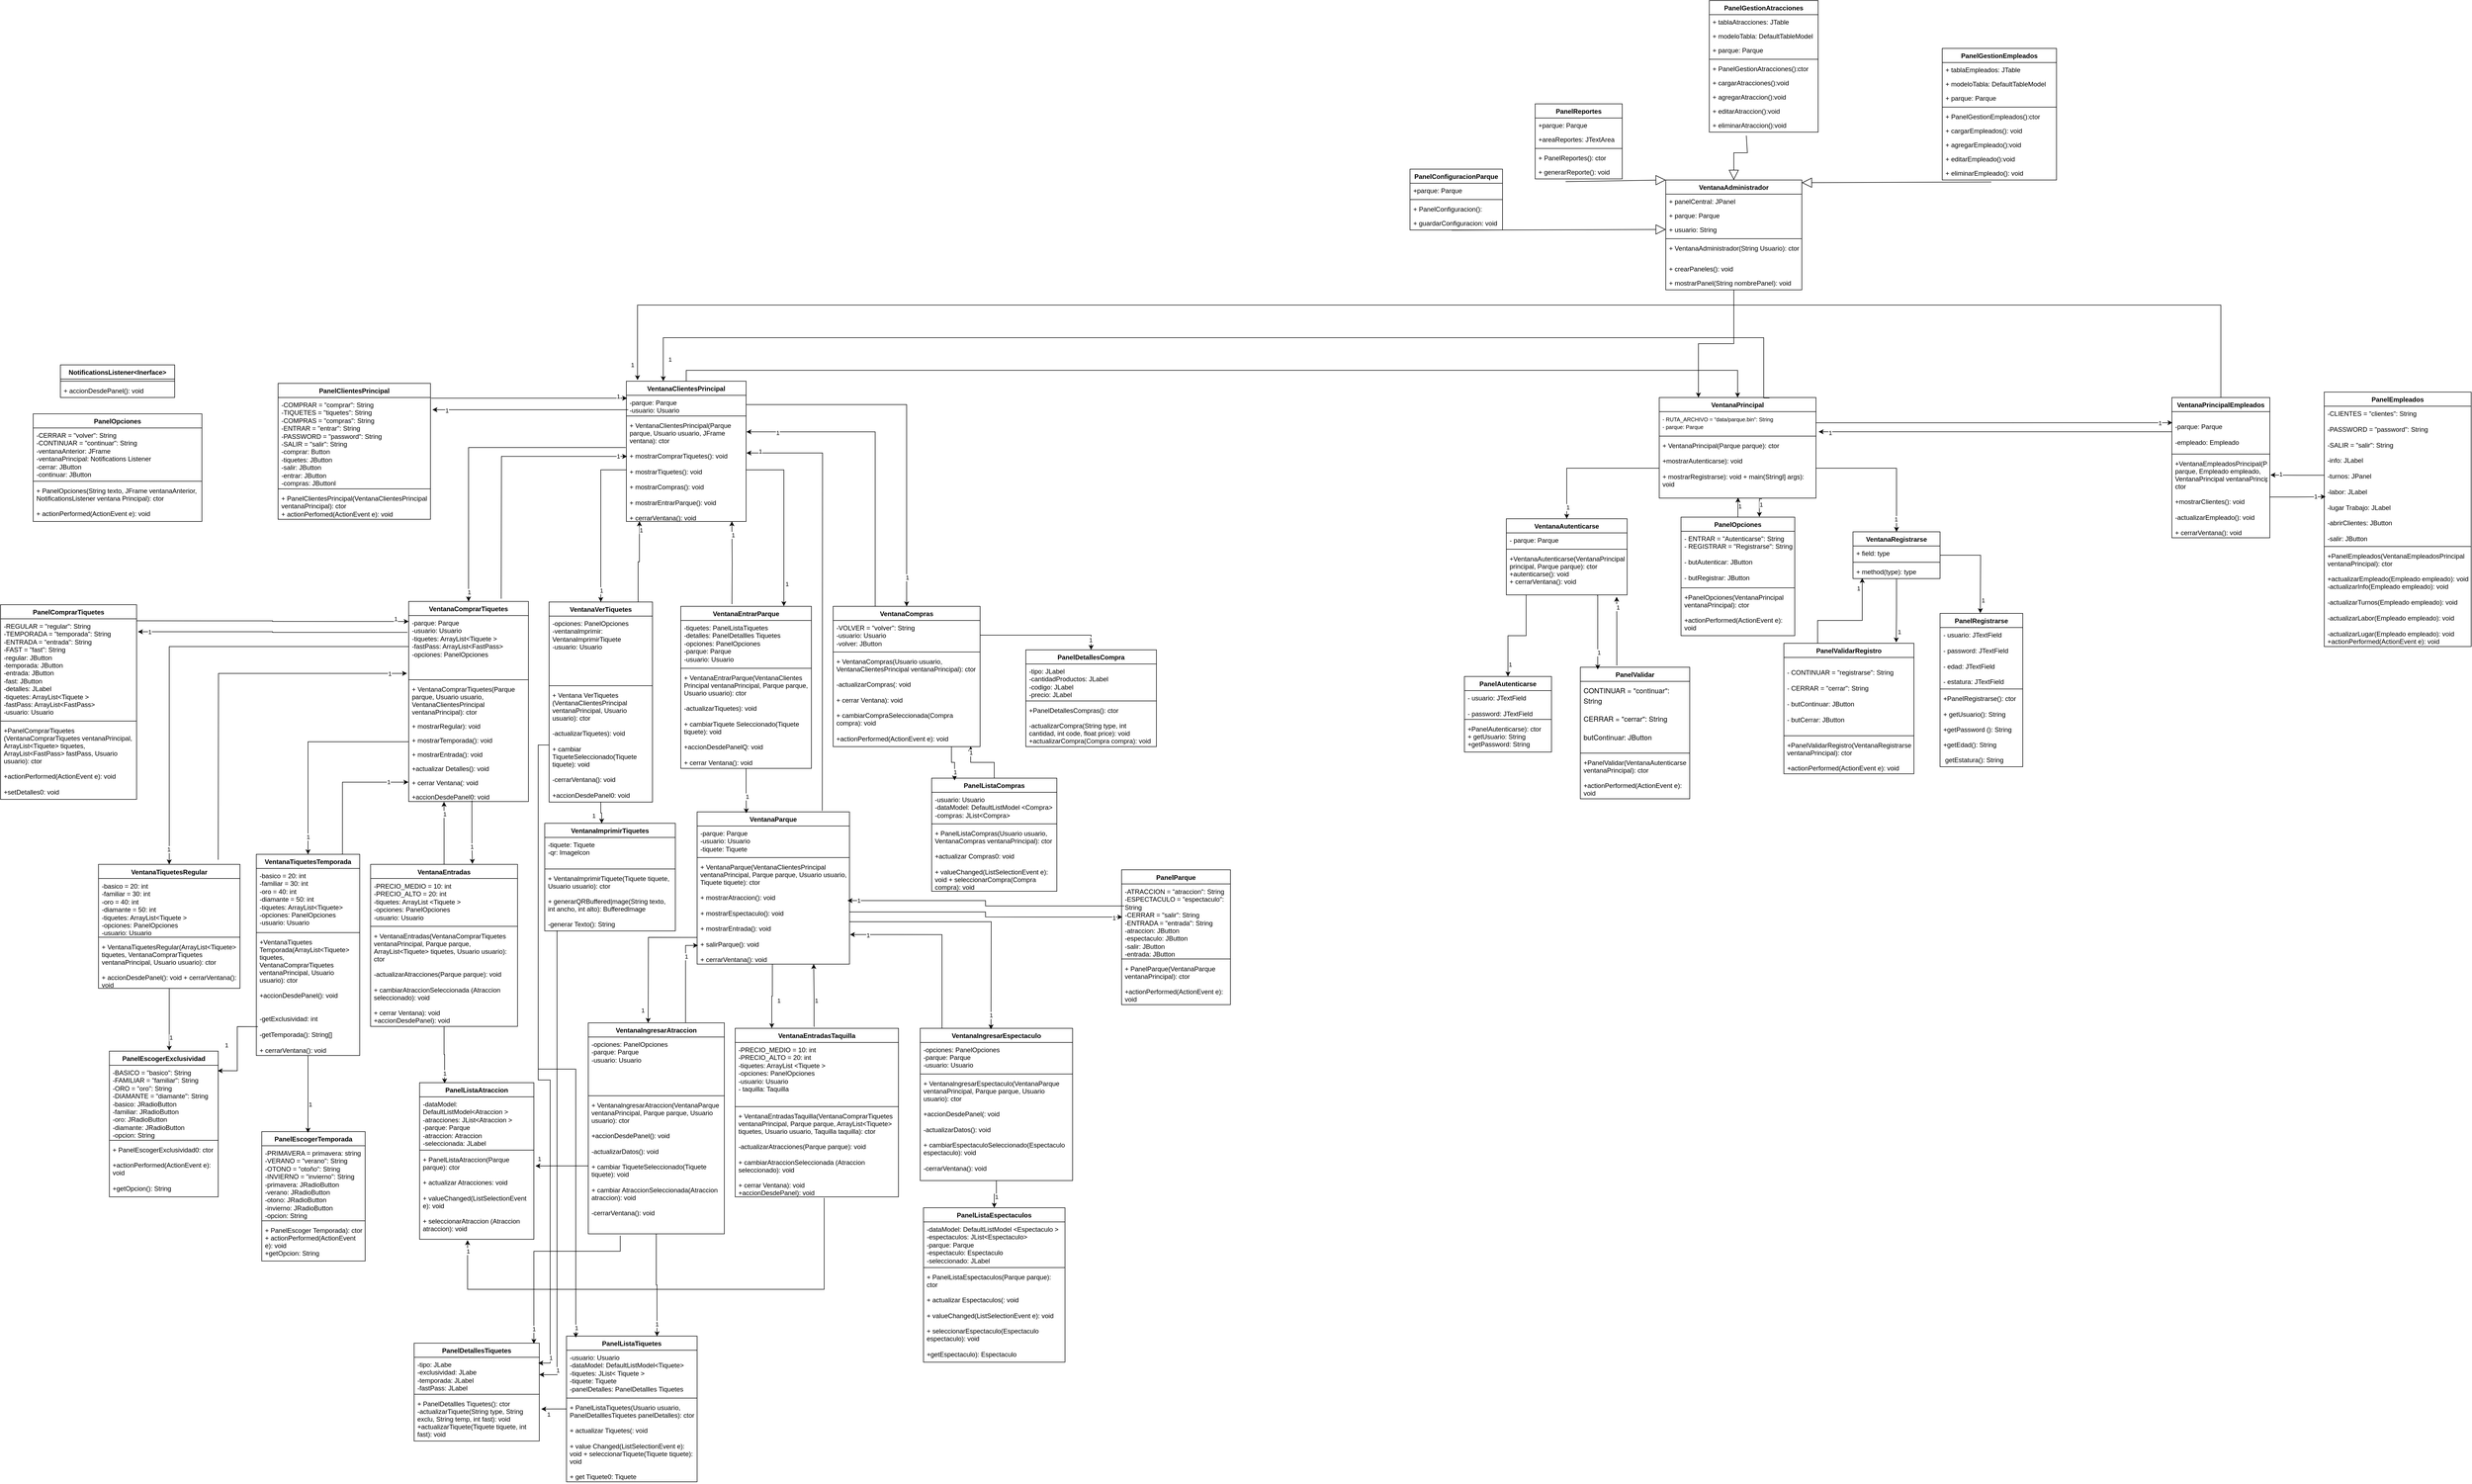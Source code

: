 <mxfile version="27.0.6">
  <diagram name="Página-1" id="tOyuT90sGGDg5ZbDUXXr">
    <mxGraphModel grid="1" page="1" gridSize="10" guides="1" tooltips="1" connect="1" arrows="1" fold="1" pageScale="1" pageWidth="827" pageHeight="1169" math="0" shadow="0">
      <root>
        <mxCell id="0" />
        <mxCell id="1" parent="0" />
        <mxCell id="CsVkQ4ehS0E-cfV-W_VO-1" style="edgeStyle=orthogonalEdgeStyle;rounded=0;orthogonalLoop=1;jettySize=auto;html=1;exitX=0.655;exitY=1.014;exitDx=0;exitDy=0;exitPerimeter=0;entryX=0.689;entryY=-0.002;entryDx=0;entryDy=0;entryPerimeter=0;" edge="1" parent="1" source="CsVkQ4ehS0E-cfV-W_VO-6" target="CsVkQ4ehS0E-cfV-W_VO-18">
          <mxGeometry relative="1" as="geometry">
            <mxPoint x="2784.25" y="255.25" as="targetPoint" />
          </mxGeometry>
        </mxCell>
        <mxCell id="CsVkQ4ehS0E-cfV-W_VO-2" value="1" style="edgeLabel;html=1;align=center;verticalAlign=middle;resizable=0;points=[];" connectable="0" vertex="1" parent="CsVkQ4ehS0E-cfV-W_VO-1">
          <mxGeometry x="-0.223" y="3" relative="1" as="geometry">
            <mxPoint as="offset" />
          </mxGeometry>
        </mxCell>
        <mxCell id="CsVkQ4ehS0E-cfV-W_VO-3" value="VentanaPrincipal" style="swimlane;fontStyle=1;align=center;verticalAlign=top;childLayout=stackLayout;horizontal=1;startSize=26;horizontalStack=0;resizeParent=1;resizeParentMax=0;resizeLast=0;collapsible=1;marginBottom=0;whiteSpace=wrap;html=1;" vertex="1" parent="1">
          <mxGeometry x="2578" y="50" width="288" height="185" as="geometry" />
        </mxCell>
        <mxCell id="CsVkQ4ehS0E-cfV-W_VO-4" value="&lt;font size=&quot;1&quot;&gt;-&amp;nbsp;&lt;/font&gt;&lt;span style=&quot;font-size: 10px;&quot;&gt;﻿RUTA_ARCHIVO = &quot;data/parque.bin&quot;: String&lt;/span&gt;&lt;font size=&quot;1&quot;&gt;&lt;br&gt;&lt;/font&gt;&lt;span style=&quot;font-size: 10px;&quot;&gt;- ﻿parque: Parque&lt;/span&gt;" style="text;strokeColor=none;fillColor=none;align=left;verticalAlign=top;spacingLeft=4;spacingRight=4;overflow=hidden;rotatable=0;points=[[0,0.5],[1,0.5]];portConstraint=eastwest;whiteSpace=wrap;html=1;" vertex="1" parent="CsVkQ4ehS0E-cfV-W_VO-3">
          <mxGeometry y="26" width="288" height="41" as="geometry" />
        </mxCell>
        <mxCell id="CsVkQ4ehS0E-cfV-W_VO-5" value="" style="line;strokeWidth=1;fillColor=none;align=left;verticalAlign=middle;spacingTop=-1;spacingLeft=3;spacingRight=3;rotatable=0;labelPosition=right;points=[];portConstraint=eastwest;strokeColor=inherit;" vertex="1" parent="CsVkQ4ehS0E-cfV-W_VO-3">
          <mxGeometry y="67" width="288" height="8" as="geometry" />
        </mxCell>
        <mxCell id="CsVkQ4ehS0E-cfV-W_VO-6" value="&lt;p style=&quot;margin: 0px; font-style: normal; font-variant-caps: normal; font-width: normal; line-height: normal; font-size-adjust: none; font-kerning: auto; font-variant-alternates: normal; font-variant-ligatures: normal; font-variant-numeric: normal; font-variant-east-asian: normal; font-variant-position: normal; font-variant-emoji: normal; font-feature-settings: normal; font-optical-sizing: auto; font-variation-settings: normal;&quot;&gt;+ VentanaPrincipal(Parque parque): ctor&lt;/p&gt;&lt;br/&gt;&lt;p style=&quot;margin: 0px; font-style: normal; font-variant-caps: normal; font-width: normal; line-height: normal; font-size-adjust: none; font-kerning: auto; font-variant-alternates: normal; font-variant-ligatures: normal; font-variant-numeric: normal; font-variant-east-asian: normal; font-variant-position: normal; font-variant-emoji: normal; font-feature-settings: normal; font-optical-sizing: auto; font-variation-settings: normal;&quot;&gt;+mostrarAutenticarse): void&lt;/p&gt;&lt;br/&gt;&lt;p style=&quot;margin: 0px; font-style: normal; font-variant-caps: normal; font-width: normal; line-height: normal; font-size-adjust: none; font-kerning: auto; font-variant-alternates: normal; font-variant-ligatures: normal; font-variant-numeric: normal; font-variant-east-asian: normal; font-variant-position: normal; font-variant-emoji: normal; font-feature-settings: normal; font-optical-sizing: auto; font-variation-settings: normal;&quot;&gt;+ mostrarRegistrarse): void + main(Stringl] args): void&lt;/p&gt;" style="text;strokeColor=none;fillColor=none;align=left;verticalAlign=top;spacingLeft=4;spacingRight=4;overflow=hidden;rotatable=0;points=[[0,0.5],[1,0.5]];portConstraint=eastwest;whiteSpace=wrap;html=1;" vertex="1" parent="CsVkQ4ehS0E-cfV-W_VO-3">
          <mxGeometry y="75" width="288" height="110" as="geometry" />
        </mxCell>
        <mxCell id="CsVkQ4ehS0E-cfV-W_VO-7" value="1" style="edgeStyle=orthogonalEdgeStyle;rounded=0;orthogonalLoop=1;jettySize=auto;html=1;entryX=0.5;entryY=0;entryDx=0;entryDy=0;exitX=0.164;exitY=1.003;exitDx=0;exitDy=0;exitPerimeter=0;" edge="1" parent="1" source="CsVkQ4ehS0E-cfV-W_VO-11" target="CsVkQ4ehS0E-cfV-W_VO-22">
          <mxGeometry x="0.76" y="4" relative="1" as="geometry">
            <mxPoint as="offset" />
          </mxGeometry>
        </mxCell>
        <mxCell id="CsVkQ4ehS0E-cfV-W_VO-8" value="VentanaAutenticarse" style="swimlane;fontStyle=1;align=center;verticalAlign=top;childLayout=stackLayout;horizontal=1;startSize=26;horizontalStack=0;resizeParent=1;resizeParentMax=0;resizeLast=0;collapsible=1;marginBottom=0;whiteSpace=wrap;html=1;" vertex="1" parent="1">
          <mxGeometry x="2297" y="273" width="222" height="140" as="geometry" />
        </mxCell>
        <mxCell id="CsVkQ4ehS0E-cfV-W_VO-9" value="- parque: Parque" style="text;strokeColor=none;fillColor=none;align=left;verticalAlign=top;spacingLeft=4;spacingRight=4;overflow=hidden;rotatable=0;points=[[0,0.5],[1,0.5]];portConstraint=eastwest;whiteSpace=wrap;html=1;" vertex="1" parent="CsVkQ4ehS0E-cfV-W_VO-8">
          <mxGeometry y="26" width="222" height="26" as="geometry" />
        </mxCell>
        <mxCell id="CsVkQ4ehS0E-cfV-W_VO-10" value="" style="line;strokeWidth=1;fillColor=none;align=left;verticalAlign=middle;spacingTop=-1;spacingLeft=3;spacingRight=3;rotatable=0;labelPosition=right;points=[];portConstraint=eastwest;strokeColor=inherit;" vertex="1" parent="CsVkQ4ehS0E-cfV-W_VO-8">
          <mxGeometry y="52" width="222" height="8" as="geometry" />
        </mxCell>
        <mxCell id="CsVkQ4ehS0E-cfV-W_VO-11" value="&lt;p style=&quot;margin: 0px; font-style: normal; font-variant-caps: normal; font-width: normal; line-height: normal; font-size-adjust: none; font-kerning: auto; font-variant-alternates: normal; font-variant-ligatures: normal; font-variant-numeric: normal; font-variant-east-asian: normal; font-variant-position: normal; font-variant-emoji: normal; font-feature-settings: normal; font-optical-sizing: auto; font-variation-settings: normal;&quot;&gt;+VentanaAutenticarse(VentanaPrincipal principal, Parque parque): ctor&lt;/p&gt;&lt;p style=&quot;margin: 0px; font-style: normal; font-variant-caps: normal; font-width: normal; line-height: normal; font-size-adjust: none; font-kerning: auto; font-variant-alternates: normal; font-variant-ligatures: normal; font-variant-numeric: normal; font-variant-east-asian: normal; font-variant-position: normal; font-variant-emoji: normal; font-feature-settings: normal; font-optical-sizing: auto; font-variation-settings: normal;&quot;&gt;+autenticarse(): void&amp;nbsp;&lt;/p&gt;&lt;p style=&quot;margin: 0px; font-style: normal; font-variant-caps: normal; font-width: normal; line-height: normal; font-size-adjust: none; font-kerning: auto; font-variant-alternates: normal; font-variant-ligatures: normal; font-variant-numeric: normal; font-variant-east-asian: normal; font-variant-position: normal; font-variant-emoji: normal; font-feature-settings: normal; font-optical-sizing: auto; font-variation-settings: normal;&quot;&gt;+ cerrarVentana(): void&lt;/p&gt;" style="text;strokeColor=none;fillColor=none;align=left;verticalAlign=top;spacingLeft=4;spacingRight=4;overflow=hidden;rotatable=0;points=[[0,0.5],[1,0.5]];portConstraint=eastwest;whiteSpace=wrap;html=1;" vertex="1" parent="CsVkQ4ehS0E-cfV-W_VO-8">
          <mxGeometry y="60" width="222" height="80" as="geometry" />
        </mxCell>
        <mxCell id="CsVkQ4ehS0E-cfV-W_VO-12" style="edgeStyle=orthogonalEdgeStyle;rounded=0;orthogonalLoop=1;jettySize=auto;html=1;" edge="1" parent="1" source="CsVkQ4ehS0E-cfV-W_VO-14">
          <mxGeometry relative="1" as="geometry">
            <mxPoint x="3168" y="446.5" as="targetPoint" />
          </mxGeometry>
        </mxCell>
        <mxCell id="CsVkQ4ehS0E-cfV-W_VO-13" value="1" style="edgeLabel;html=1;align=center;verticalAlign=middle;resizable=0;points=[];" connectable="0" vertex="1" parent="CsVkQ4ehS0E-cfV-W_VO-12">
          <mxGeometry x="0.737" y="5" relative="1" as="geometry">
            <mxPoint as="offset" />
          </mxGeometry>
        </mxCell>
        <mxCell id="CsVkQ4ehS0E-cfV-W_VO-14" value="VentanaRegistrarse" style="swimlane;fontStyle=1;align=center;verticalAlign=top;childLayout=stackLayout;horizontal=1;startSize=26;horizontalStack=0;resizeParent=1;resizeParentMax=0;resizeLast=0;collapsible=1;marginBottom=0;whiteSpace=wrap;html=1;" vertex="1" parent="1">
          <mxGeometry x="2934" y="297" width="160" height="86" as="geometry" />
        </mxCell>
        <mxCell id="CsVkQ4ehS0E-cfV-W_VO-15" value="+ field: type" style="text;strokeColor=none;fillColor=none;align=left;verticalAlign=top;spacingLeft=4;spacingRight=4;overflow=hidden;rotatable=0;points=[[0,0.5],[1,0.5]];portConstraint=eastwest;whiteSpace=wrap;html=1;" vertex="1" parent="CsVkQ4ehS0E-cfV-W_VO-14">
          <mxGeometry y="26" width="160" height="26" as="geometry" />
        </mxCell>
        <mxCell id="CsVkQ4ehS0E-cfV-W_VO-16" value="" style="line;strokeWidth=1;fillColor=none;align=left;verticalAlign=middle;spacingTop=-1;spacingLeft=3;spacingRight=3;rotatable=0;labelPosition=right;points=[];portConstraint=eastwest;strokeColor=inherit;" vertex="1" parent="CsVkQ4ehS0E-cfV-W_VO-14">
          <mxGeometry y="52" width="160" height="8" as="geometry" />
        </mxCell>
        <mxCell id="CsVkQ4ehS0E-cfV-W_VO-17" value="+ method(type): type" style="text;strokeColor=none;fillColor=none;align=left;verticalAlign=top;spacingLeft=4;spacingRight=4;overflow=hidden;rotatable=0;points=[[0,0.5],[1,0.5]];portConstraint=eastwest;whiteSpace=wrap;html=1;" vertex="1" parent="CsVkQ4ehS0E-cfV-W_VO-14">
          <mxGeometry y="60" width="160" height="26" as="geometry" />
        </mxCell>
        <mxCell id="CsVkQ4ehS0E-cfV-W_VO-18" value="PanelOpciones" style="swimlane;fontStyle=1;align=center;verticalAlign=top;childLayout=stackLayout;horizontal=1;startSize=26;horizontalStack=0;resizeParent=1;resizeParentMax=0;resizeLast=0;collapsible=1;marginBottom=0;whiteSpace=wrap;html=1;" vertex="1" parent="1">
          <mxGeometry x="2618" y="270" width="209" height="218" as="geometry" />
        </mxCell>
        <mxCell id="CsVkQ4ehS0E-cfV-W_VO-19" value="- ENTRAR = &quot;Autenticarse&quot;: String&lt;br&gt;﻿- REGISTRAR = &quot;Registrarse&quot;: String&lt;div&gt;&lt;br&gt;﻿- butAutenticar: JButton&lt;br&gt;&lt;br&gt;﻿- butRegistrar: JButton&lt;/div&gt;" style="text;strokeColor=none;fillColor=none;align=left;verticalAlign=top;spacingLeft=4;spacingRight=4;overflow=hidden;rotatable=0;points=[[0,0.5],[1,0.5]];portConstraint=eastwest;whiteSpace=wrap;html=1;" vertex="1" parent="CsVkQ4ehS0E-cfV-W_VO-18">
          <mxGeometry y="26" width="209" height="100" as="geometry" />
        </mxCell>
        <mxCell id="CsVkQ4ehS0E-cfV-W_VO-20" value="" style="line;strokeWidth=1;fillColor=none;align=left;verticalAlign=middle;spacingTop=-1;spacingLeft=3;spacingRight=3;rotatable=0;labelPosition=right;points=[];portConstraint=eastwest;strokeColor=inherit;" vertex="1" parent="CsVkQ4ehS0E-cfV-W_VO-18">
          <mxGeometry y="126" width="209" height="8" as="geometry" />
        </mxCell>
        <mxCell id="CsVkQ4ehS0E-cfV-W_VO-21" value="&lt;p style=&quot;margin: 0px; font-style: normal; font-variant-caps: normal; font-width: normal; line-height: normal; font-size-adjust: none; font-kerning: auto; font-variant-alternates: normal; font-variant-ligatures: normal; font-variant-numeric: normal; font-variant-east-asian: normal; font-variant-position: normal; font-variant-emoji: normal; font-feature-settings: normal; font-optical-sizing: auto; font-variation-settings: normal;&quot;&gt;+PanelOpciones(VentanaPrincipal ventanaPrincipal): ctor&lt;/p&gt;&lt;br/&gt;&lt;p style=&quot;margin: 0px; font-style: normal; font-variant-caps: normal; font-width: normal; line-height: normal; font-size-adjust: none; font-kerning: auto; font-variant-alternates: normal; font-variant-ligatures: normal; font-variant-numeric: normal; font-variant-east-asian: normal; font-variant-position: normal; font-variant-emoji: normal; font-feature-settings: normal; font-optical-sizing: auto; font-variation-settings: normal;&quot;&gt;+actionPerformed(ActionEvent e): void&lt;/p&gt;" style="text;strokeColor=none;fillColor=none;align=left;verticalAlign=top;spacingLeft=4;spacingRight=4;overflow=hidden;rotatable=0;points=[[0,0.5],[1,0.5]];portConstraint=eastwest;whiteSpace=wrap;html=1;" vertex="1" parent="CsVkQ4ehS0E-cfV-W_VO-18">
          <mxGeometry y="134" width="209" height="84" as="geometry" />
        </mxCell>
        <mxCell id="CsVkQ4ehS0E-cfV-W_VO-22" value="PanelAutenticarse" style="swimlane;fontStyle=1;align=center;verticalAlign=top;childLayout=stackLayout;horizontal=1;startSize=26;horizontalStack=0;resizeParent=1;resizeParentMax=0;resizeLast=0;collapsible=1;marginBottom=0;whiteSpace=wrap;html=1;" vertex="1" parent="1">
          <mxGeometry x="2220" y="563" width="160" height="139" as="geometry" />
        </mxCell>
        <mxCell id="CsVkQ4ehS0E-cfV-W_VO-23" value="- ﻿usuario: JTextField&lt;br&gt;&lt;br&gt;﻿- password: JTextField" style="text;strokeColor=none;fillColor=none;align=left;verticalAlign=top;spacingLeft=4;spacingRight=4;overflow=hidden;rotatable=0;points=[[0,0.5],[1,0.5]];portConstraint=eastwest;whiteSpace=wrap;html=1;" vertex="1" parent="CsVkQ4ehS0E-cfV-W_VO-22">
          <mxGeometry y="26" width="160" height="49" as="geometry" />
        </mxCell>
        <mxCell id="CsVkQ4ehS0E-cfV-W_VO-24" value="" style="line;strokeWidth=1;fillColor=none;align=left;verticalAlign=middle;spacingTop=-1;spacingLeft=3;spacingRight=3;rotatable=0;labelPosition=right;points=[];portConstraint=eastwest;strokeColor=inherit;" vertex="1" parent="CsVkQ4ehS0E-cfV-W_VO-22">
          <mxGeometry y="75" width="160" height="8" as="geometry" />
        </mxCell>
        <mxCell id="CsVkQ4ehS0E-cfV-W_VO-25" value="+PanelAutenticarse): ctor&lt;br&gt;&lt;p style=&quot;margin: 0px; font-width: normal; line-height: normal; font-size-adjust: none; font-kerning: auto; font-variant-alternates: normal; font-variant-ligatures: normal; font-variant-numeric: normal; font-variant-east-asian: normal; font-variant-position: normal; font-feature-settings: normal; font-optical-sizing: auto; font-variation-settings: normal;&quot;&gt;+ getUsuario: String&amp;nbsp;&lt;/p&gt;&lt;p style=&quot;margin: 0px; font-width: normal; line-height: normal; font-size-adjust: none; font-kerning: auto; font-variant-alternates: normal; font-variant-ligatures: normal; font-variant-numeric: normal; font-variant-east-asian: normal; font-variant-position: normal; font-feature-settings: normal; font-optical-sizing: auto; font-variation-settings: normal;&quot;&gt;+getPassword: String&lt;/p&gt;" style="text;strokeColor=none;fillColor=none;align=left;verticalAlign=top;spacingLeft=4;spacingRight=4;overflow=hidden;rotatable=0;points=[[0,0.5],[1,0.5]];portConstraint=eastwest;whiteSpace=wrap;html=1;" vertex="1" parent="CsVkQ4ehS0E-cfV-W_VO-22">
          <mxGeometry y="83" width="160" height="56" as="geometry" />
        </mxCell>
        <mxCell id="CsVkQ4ehS0E-cfV-W_VO-26" value="PanelRegistrarse" style="swimlane;fontStyle=1;align=center;verticalAlign=top;childLayout=stackLayout;horizontal=1;startSize=26;horizontalStack=0;resizeParent=1;resizeParentMax=0;resizeLast=0;collapsible=1;marginBottom=0;whiteSpace=wrap;html=1;" vertex="1" parent="1">
          <mxGeometry x="3094" y="447" width="152" height="282" as="geometry" />
        </mxCell>
        <mxCell id="CsVkQ4ehS0E-cfV-W_VO-27" value="- usuario: JTextField&lt;br&gt;&lt;br&gt;﻿- password: JTextField&lt;br&gt;&lt;br&gt;﻿- edad: JTextField&lt;br&gt;&lt;br&gt;﻿- estatura: JTextField" style="text;strokeColor=none;fillColor=none;align=left;verticalAlign=top;spacingLeft=4;spacingRight=4;overflow=hidden;rotatable=0;points=[[0,0.5],[1,0.5]];portConstraint=eastwest;whiteSpace=wrap;html=1;" vertex="1" parent="CsVkQ4ehS0E-cfV-W_VO-26">
          <mxGeometry y="26" width="152" height="109" as="geometry" />
        </mxCell>
        <mxCell id="CsVkQ4ehS0E-cfV-W_VO-28" value="" style="line;strokeWidth=1;fillColor=none;align=left;verticalAlign=middle;spacingTop=-1;spacingLeft=3;spacingRight=3;rotatable=0;labelPosition=right;points=[];portConstraint=eastwest;strokeColor=inherit;" vertex="1" parent="CsVkQ4ehS0E-cfV-W_VO-26">
          <mxGeometry y="135" width="152" height="8" as="geometry" />
        </mxCell>
        <mxCell id="CsVkQ4ehS0E-cfV-W_VO-29" value="+PanelRegistrarse(): ctor&lt;div&gt;&lt;br&gt;&lt;p style=&quot;margin: 0px; font-style: normal; font-variant-caps: normal; font-width: normal; line-height: normal; font-size-adjust: none; font-kerning: auto; font-variant-alternates: normal; font-variant-ligatures: normal; font-variant-numeric: normal; font-variant-east-asian: normal; font-variant-position: normal; font-variant-emoji: normal; font-feature-settings: normal; font-optical-sizing: auto; font-variation-settings: normal;&quot;&gt;+ getUsuario(): String&amp;nbsp;&lt;/p&gt;&lt;p style=&quot;margin: 0px; font-style: normal; font-variant-caps: normal; font-width: normal; line-height: normal; font-size-adjust: none; font-kerning: auto; font-variant-alternates: normal; font-variant-ligatures: normal; font-variant-numeric: normal; font-variant-east-asian: normal; font-variant-position: normal; font-variant-emoji: normal; font-feature-settings: normal; font-optical-sizing: auto; font-variation-settings: normal;&quot;&gt;&lt;br&gt;&lt;/p&gt;&lt;p style=&quot;margin: 0px; font-style: normal; font-variant-caps: normal; font-width: normal; line-height: normal; font-size-adjust: none; font-kerning: auto; font-variant-alternates: normal; font-variant-ligatures: normal; font-variant-numeric: normal; font-variant-east-asian: normal; font-variant-position: normal; font-variant-emoji: normal; font-feature-settings: normal; font-optical-sizing: auto; font-variation-settings: normal;&quot;&gt;+getPassword (): String&amp;nbsp;&lt;/p&gt;&lt;p style=&quot;margin: 0px; font-style: normal; font-variant-caps: normal; font-width: normal; line-height: normal; font-size-adjust: none; font-kerning: auto; font-variant-alternates: normal; font-variant-ligatures: normal; font-variant-numeric: normal; font-variant-east-asian: normal; font-variant-position: normal; font-variant-emoji: normal; font-feature-settings: normal; font-optical-sizing: auto; font-variation-settings: normal;&quot;&gt;&lt;br&gt;&lt;/p&gt;&lt;p style=&quot;margin: 0px; font-style: normal; font-variant-caps: normal; font-width: normal; line-height: normal; font-size-adjust: none; font-kerning: auto; font-variant-alternates: normal; font-variant-ligatures: normal; font-variant-numeric: normal; font-variant-east-asian: normal; font-variant-position: normal; font-variant-emoji: normal; font-feature-settings: normal; font-optical-sizing: auto; font-variation-settings: normal;&quot;&gt;+getEdad(): String&amp;nbsp;&lt;/p&gt;&lt;p style=&quot;margin: 0px; font-style: normal; font-variant-caps: normal; font-width: normal; line-height: normal; font-size-adjust: none; font-kerning: auto; font-variant-alternates: normal; font-variant-ligatures: normal; font-variant-numeric: normal; font-variant-east-asian: normal; font-variant-position: normal; font-variant-emoji: normal; font-feature-settings: normal; font-optical-sizing: auto; font-variation-settings: normal;&quot;&gt;&lt;br&gt;&lt;/p&gt;&lt;p style=&quot;margin: 0px; font-style: normal; font-variant-caps: normal; font-width: normal; line-height: normal; font-size-adjust: none; font-kerning: auto; font-variant-alternates: normal; font-variant-ligatures: normal; font-variant-numeric: normal; font-variant-east-asian: normal; font-variant-position: normal; font-variant-emoji: normal; font-feature-settings: normal; font-optical-sizing: auto; font-variation-settings: normal;&quot;&gt;&amp;nbsp;getEstatura(): String&lt;br&gt;&lt;/p&gt;&lt;/div&gt;" style="text;strokeColor=none;fillColor=none;align=left;verticalAlign=top;spacingLeft=4;spacingRight=4;overflow=hidden;rotatable=0;points=[[0,0.5],[1,0.5]];portConstraint=eastwest;whiteSpace=wrap;html=1;" vertex="1" parent="CsVkQ4ehS0E-cfV-W_VO-26">
          <mxGeometry y="143" width="152" height="139" as="geometry" />
        </mxCell>
        <mxCell id="CsVkQ4ehS0E-cfV-W_VO-30" value="PanelValidar" style="swimlane;fontStyle=1;align=center;verticalAlign=top;childLayout=stackLayout;horizontal=1;startSize=26;horizontalStack=0;resizeParent=1;resizeParentMax=0;resizeLast=0;collapsible=1;marginBottom=0;whiteSpace=wrap;html=1;" vertex="1" parent="1">
          <mxGeometry x="2433" y="546" width="201" height="242" as="geometry" />
        </mxCell>
        <mxCell id="CsVkQ4ehS0E-cfV-W_VO-31" value="&lt;p style=&quot;margin: 0px; font-style: normal; font-variant-caps: normal; font-width: normal; font-size: 13px; line-height: normal; font-family: &amp;quot;Helvetica Neue&amp;quot;; font-size-adjust: none; font-kerning: auto; font-variant-alternates: normal; font-variant-ligatures: normal; font-variant-numeric: normal; font-variant-east-asian: normal; font-variant-position: normal; font-variant-emoji: normal; font-feature-settings: normal; font-optical-sizing: auto; font-variation-settings: normal;&quot;&gt;CONTINUAR = &quot;continuar&quot;: String&lt;/p&gt;&lt;br&gt;&lt;p style=&quot;margin: 0px; font-style: normal; font-variant-caps: normal; font-width: normal; font-size: 13px; line-height: normal; font-family: &amp;quot;Helvetica Neue&amp;quot;; font-size-adjust: none; font-kerning: auto; font-variant-alternates: normal; font-variant-ligatures: normal; font-variant-numeric: normal; font-variant-east-asian: normal; font-variant-position: normal; font-variant-emoji: normal; font-feature-settings: normal; font-optical-sizing: auto; font-variation-settings: normal;&quot;&gt;CERRAR = &quot;cerrar&quot;: String&lt;/p&gt;&lt;br&gt;&lt;p style=&quot;margin: 0px; font-style: normal; font-variant-caps: normal; font-width: normal; font-size: 13px; line-height: normal; font-family: &amp;quot;Helvetica Neue&amp;quot;; font-size-adjust: none; font-kerning: auto; font-variant-alternates: normal; font-variant-ligatures: normal; font-variant-numeric: normal; font-variant-east-asian: normal; font-variant-position: normal; font-variant-emoji: normal; font-feature-settings: normal; font-optical-sizing: auto; font-variation-settings: normal;&quot;&gt;butContinuar: JButton&lt;/p&gt;&lt;br&gt;&lt;p style=&quot;margin: 0px; font-style: normal; font-variant-caps: normal; font-width: normal; font-size: 13px; line-height: normal; font-family: &amp;quot;Helvetica Neue&amp;quot;; font-size-adjust: none; font-kerning: auto; font-variant-alternates: normal; font-variant-ligatures: normal; font-variant-numeric: normal; font-variant-east-asian: normal; font-variant-position: normal; font-variant-emoji: normal; font-feature-settings: normal; font-optical-sizing: auto; font-variation-settings: normal;&quot;&gt;butCerrar: JButton&lt;/p&gt;" style="text;strokeColor=none;fillColor=none;align=left;verticalAlign=top;spacingLeft=4;spacingRight=4;overflow=hidden;rotatable=0;points=[[0,0.5],[1,0.5]];portConstraint=eastwest;whiteSpace=wrap;html=1;" vertex="1" parent="CsVkQ4ehS0E-cfV-W_VO-30">
          <mxGeometry y="26" width="201" height="128" as="geometry" />
        </mxCell>
        <mxCell id="CsVkQ4ehS0E-cfV-W_VO-32" value="" style="line;strokeWidth=1;fillColor=none;align=left;verticalAlign=middle;spacingTop=-1;spacingLeft=3;spacingRight=3;rotatable=0;labelPosition=right;points=[];portConstraint=eastwest;strokeColor=inherit;" vertex="1" parent="CsVkQ4ehS0E-cfV-W_VO-30">
          <mxGeometry y="154" width="201" height="8" as="geometry" />
        </mxCell>
        <mxCell id="CsVkQ4ehS0E-cfV-W_VO-33" value="&lt;p style=&quot;margin: 0px; font-style: normal; font-variant-caps: normal; font-width: normal; line-height: normal; font-size-adjust: none; font-kerning: auto; font-variant-alternates: normal; font-variant-ligatures: normal; font-variant-numeric: normal; font-variant-east-asian: normal; font-variant-position: normal; font-variant-emoji: normal; font-feature-settings: normal; font-optical-sizing: auto; font-variation-settings: normal;&quot;&gt;+PanelValidar(VentanaAutenticarse ventanaPrincipal): ctor&lt;/p&gt;&lt;br&gt;&lt;p style=&quot;margin: 0px; font-style: normal; font-variant-caps: normal; font-width: normal; line-height: normal; font-size-adjust: none; font-kerning: auto; font-variant-alternates: normal; font-variant-ligatures: normal; font-variant-numeric: normal; font-variant-east-asian: normal; font-variant-position: normal; font-variant-emoji: normal; font-feature-settings: normal; font-optical-sizing: auto; font-variation-settings: normal;&quot;&gt;+actionPerformed(ActionEvent e): void&lt;/p&gt;" style="text;strokeColor=none;fillColor=none;align=left;verticalAlign=top;spacingLeft=4;spacingRight=4;overflow=hidden;rotatable=0;points=[[0,0.5],[1,0.5]];portConstraint=eastwest;whiteSpace=wrap;html=1;" vertex="1" parent="CsVkQ4ehS0E-cfV-W_VO-30">
          <mxGeometry y="162" width="201" height="80" as="geometry" />
        </mxCell>
        <mxCell id="CsVkQ4ehS0E-cfV-W_VO-34" value="PanelValidarRegistro" style="swimlane;fontStyle=1;align=center;verticalAlign=top;childLayout=stackLayout;horizontal=1;startSize=26;horizontalStack=0;resizeParent=1;resizeParentMax=0;resizeLast=0;collapsible=1;marginBottom=0;whiteSpace=wrap;html=1;" vertex="1" parent="1">
          <mxGeometry x="2807" y="502" width="239" height="240" as="geometry" />
        </mxCell>
        <mxCell id="CsVkQ4ehS0E-cfV-W_VO-35" value="&lt;br&gt;﻿- CONTINUAR = &quot;registrarse&quot;: String&lt;br&gt;&lt;br&gt;﻿- CERRAR = &quot;cerrar&quot;: String&lt;br&gt;&lt;br&gt;﻿- butContinuar: JButton&lt;br&gt;&lt;br&gt;﻿- butCerrar: JButton" style="text;strokeColor=none;fillColor=none;align=left;verticalAlign=top;spacingLeft=4;spacingRight=4;overflow=hidden;rotatable=0;points=[[0,0.5],[1,0.5]];portConstraint=eastwest;whiteSpace=wrap;html=1;" vertex="1" parent="CsVkQ4ehS0E-cfV-W_VO-34">
          <mxGeometry y="26" width="239" height="140" as="geometry" />
        </mxCell>
        <mxCell id="CsVkQ4ehS0E-cfV-W_VO-36" value="" style="line;strokeWidth=1;fillColor=none;align=left;verticalAlign=middle;spacingTop=-1;spacingLeft=3;spacingRight=3;rotatable=0;labelPosition=right;points=[];portConstraint=eastwest;strokeColor=inherit;" vertex="1" parent="CsVkQ4ehS0E-cfV-W_VO-34">
          <mxGeometry y="166" width="239" height="8" as="geometry" />
        </mxCell>
        <mxCell id="CsVkQ4ehS0E-cfV-W_VO-37" value="&lt;p style=&quot;margin: 0px; font-style: normal; font-variant-caps: normal; font-width: normal; line-height: normal; font-size-adjust: none; font-kerning: auto; font-variant-alternates: normal; font-variant-ligatures: normal; font-variant-numeric: normal; font-variant-east-asian: normal; font-variant-position: normal; font-variant-emoji: normal; font-feature-settings: normal; font-optical-sizing: auto; font-variation-settings: normal;&quot;&gt;+PanelValidarRegistro(VentanaRegistrarse ventanaPrincipal): ctor&lt;/p&gt;&lt;br/&gt;&lt;p style=&quot;margin: 0px; font-style: normal; font-variant-caps: normal; font-width: normal; line-height: normal; font-size-adjust: none; font-kerning: auto; font-variant-alternates: normal; font-variant-ligatures: normal; font-variant-numeric: normal; font-variant-east-asian: normal; font-variant-position: normal; font-variant-emoji: normal; font-feature-settings: normal; font-optical-sizing: auto; font-variation-settings: normal;&quot;&gt;+actionPerformed(ActionEvent e): void&lt;/p&gt;" style="text;strokeColor=none;fillColor=none;align=left;verticalAlign=top;spacingLeft=4;spacingRight=4;overflow=hidden;rotatable=0;points=[[0,0.5],[1,0.5]];portConstraint=eastwest;whiteSpace=wrap;html=1;" vertex="1" parent="CsVkQ4ehS0E-cfV-W_VO-34">
          <mxGeometry y="174" width="239" height="66" as="geometry" />
        </mxCell>
        <mxCell id="CsVkQ4ehS0E-cfV-W_VO-38" style="edgeStyle=orthogonalEdgeStyle;rounded=0;orthogonalLoop=1;jettySize=auto;html=1;entryX=0.503;entryY=0.991;entryDx=0;entryDy=0;entryPerimeter=0;" edge="1" parent="1" source="CsVkQ4ehS0E-cfV-W_VO-18" target="CsVkQ4ehS0E-cfV-W_VO-6">
          <mxGeometry relative="1" as="geometry" />
        </mxCell>
        <mxCell id="CsVkQ4ehS0E-cfV-W_VO-39" value="1" style="edgeLabel;html=1;align=center;verticalAlign=middle;resizable=0;points=[];" connectable="0" vertex="1" parent="CsVkQ4ehS0E-cfV-W_VO-38">
          <mxGeometry x="0.121" y="-4" relative="1" as="geometry">
            <mxPoint x="-1" as="offset" />
          </mxGeometry>
        </mxCell>
        <mxCell id="CsVkQ4ehS0E-cfV-W_VO-40" style="edgeStyle=orthogonalEdgeStyle;rounded=0;orthogonalLoop=1;jettySize=auto;html=1;entryX=0.5;entryY=0;entryDx=0;entryDy=0;" edge="1" parent="1" source="CsVkQ4ehS0E-cfV-W_VO-6" target="CsVkQ4ehS0E-cfV-W_VO-8">
          <mxGeometry relative="1" as="geometry" />
        </mxCell>
        <mxCell id="CsVkQ4ehS0E-cfV-W_VO-41" value="1" style="edgeLabel;html=1;align=center;verticalAlign=middle;resizable=0;points=[];" connectable="0" vertex="1" parent="CsVkQ4ehS0E-cfV-W_VO-40">
          <mxGeometry x="0.837" y="2" relative="1" as="geometry">
            <mxPoint as="offset" />
          </mxGeometry>
        </mxCell>
        <mxCell id="CsVkQ4ehS0E-cfV-W_VO-42" style="edgeStyle=orthogonalEdgeStyle;rounded=0;orthogonalLoop=1;jettySize=auto;html=1;entryX=0.5;entryY=0;entryDx=0;entryDy=0;" edge="1" parent="1" source="CsVkQ4ehS0E-cfV-W_VO-6" target="CsVkQ4ehS0E-cfV-W_VO-14">
          <mxGeometry relative="1" as="geometry" />
        </mxCell>
        <mxCell id="CsVkQ4ehS0E-cfV-W_VO-43" value="1" style="edgeLabel;html=1;align=center;verticalAlign=middle;resizable=0;points=[];" connectable="0" vertex="1" parent="CsVkQ4ehS0E-cfV-W_VO-42">
          <mxGeometry x="0.826" y="-1" relative="1" as="geometry">
            <mxPoint as="offset" />
          </mxGeometry>
        </mxCell>
        <mxCell id="CsVkQ4ehS0E-cfV-W_VO-44" style="edgeStyle=orthogonalEdgeStyle;rounded=0;orthogonalLoop=1;jettySize=auto;html=1;entryX=0.864;entryY=-0.007;entryDx=0;entryDy=0;entryPerimeter=0;" edge="1" parent="1" source="CsVkQ4ehS0E-cfV-W_VO-14" target="CsVkQ4ehS0E-cfV-W_VO-34">
          <mxGeometry relative="1" as="geometry" />
        </mxCell>
        <mxCell id="CsVkQ4ehS0E-cfV-W_VO-45" value="1" style="edgeLabel;html=1;align=center;verticalAlign=middle;resizable=0;points=[];" connectable="0" vertex="1" parent="CsVkQ4ehS0E-cfV-W_VO-44">
          <mxGeometry x="0.795" y="2" relative="1" as="geometry">
            <mxPoint x="3" y="-7" as="offset" />
          </mxGeometry>
        </mxCell>
        <mxCell id="CsVkQ4ehS0E-cfV-W_VO-46" style="edgeStyle=orthogonalEdgeStyle;rounded=0;orthogonalLoop=1;jettySize=auto;html=1;" edge="1" parent="1" source="CsVkQ4ehS0E-cfV-W_VO-34">
          <mxGeometry relative="1" as="geometry">
            <mxPoint x="2951" y="382" as="targetPoint" />
            <Array as="points">
              <mxPoint x="2869" y="460" />
              <mxPoint x="2951" y="460" />
              <mxPoint x="2951" y="384" />
            </Array>
          </mxGeometry>
        </mxCell>
        <mxCell id="CsVkQ4ehS0E-cfV-W_VO-47" value="1" style="edgeLabel;html=1;align=center;verticalAlign=middle;resizable=0;points=[];" connectable="0" vertex="1" parent="CsVkQ4ehS0E-cfV-W_VO-46">
          <mxGeometry x="0.865" relative="1" as="geometry">
            <mxPoint x="-7" y="5" as="offset" />
          </mxGeometry>
        </mxCell>
        <mxCell id="CsVkQ4ehS0E-cfV-W_VO-48" style="edgeStyle=orthogonalEdgeStyle;rounded=0;orthogonalLoop=1;jettySize=auto;html=1;entryX=0.159;entryY=0.017;entryDx=0;entryDy=0;entryPerimeter=0;exitX=0.752;exitY=1.016;exitDx=0;exitDy=0;exitPerimeter=0;" edge="1" parent="1" source="CsVkQ4ehS0E-cfV-W_VO-11" target="CsVkQ4ehS0E-cfV-W_VO-30">
          <mxGeometry relative="1" as="geometry">
            <Array as="points">
              <mxPoint x="2465" y="414" />
            </Array>
          </mxGeometry>
        </mxCell>
        <mxCell id="CsVkQ4ehS0E-cfV-W_VO-49" value="1" style="edgeLabel;html=1;align=center;verticalAlign=middle;resizable=0;points=[];" connectable="0" vertex="1" parent="CsVkQ4ehS0E-cfV-W_VO-48">
          <mxGeometry x="0.538" y="2" relative="1" as="geometry">
            <mxPoint as="offset" />
          </mxGeometry>
        </mxCell>
        <mxCell id="CsVkQ4ehS0E-cfV-W_VO-50" style="edgeStyle=orthogonalEdgeStyle;rounded=0;orthogonalLoop=1;jettySize=auto;html=1;entryX=0.913;entryY=1.043;entryDx=0;entryDy=0;entryPerimeter=0;" edge="1" parent="1" target="CsVkQ4ehS0E-cfV-W_VO-11">
          <mxGeometry relative="1" as="geometry">
            <mxPoint x="2500" y="543" as="sourcePoint" />
            <Array as="points">
              <mxPoint x="2500" y="455" />
              <mxPoint x="2500" y="455" />
            </Array>
          </mxGeometry>
        </mxCell>
        <mxCell id="CsVkQ4ehS0E-cfV-W_VO-51" value="1" style="edgeLabel;html=1;align=center;verticalAlign=middle;resizable=0;points=[];" connectable="0" vertex="1" parent="CsVkQ4ehS0E-cfV-W_VO-50">
          <mxGeometry x="0.701" y="-2" relative="1" as="geometry">
            <mxPoint as="offset" />
          </mxGeometry>
        </mxCell>
        <mxCell id="CsVkQ4ehS0E-cfV-W_VO-169" style="edgeStyle=orthogonalEdgeStyle;rounded=0;orthogonalLoop=1;jettySize=auto;html=1;exitX=0.5;exitY=0;exitDx=0;exitDy=0;entryX=0.5;entryY=0;entryDx=0;entryDy=0;" edge="1" parent="1" source="CsVkQ4ehS0E-cfV-W_VO-52" target="CsVkQ4ehS0E-cfV-W_VO-3">
          <mxGeometry relative="1" as="geometry">
            <mxPoint x="2180" y="-320" as="targetPoint" />
          </mxGeometry>
        </mxCell>
        <mxCell id="CsVkQ4ehS0E-cfV-W_VO-52" value="VentanaClientesPrincipal" style="swimlane;fontStyle=1;align=center;verticalAlign=top;childLayout=stackLayout;horizontal=1;startSize=26;horizontalStack=0;resizeParent=1;resizeParentMax=0;resizeLast=0;collapsible=1;marginBottom=0;whiteSpace=wrap;html=1;" vertex="1" parent="1">
          <mxGeometry x="680" y="20" width="220" height="258" as="geometry" />
        </mxCell>
        <mxCell id="CsVkQ4ehS0E-cfV-W_VO-53" value="-parque: Parque&lt;br&gt;﻿-usuario: Usuario&lt;br&gt;&lt;p style=&quot;margin: 0px; font-style: normal; font-variant-caps: normal; font-width: normal; line-height: normal; font-size-adjust: none; font-kerning: auto; font-variant-alternates: normal; font-variant-ligatures: normal; font-variant-numeric: normal; font-variant-east-asian: normal; font-variant-position: normal; font-variant-emoji: normal; font-feature-settings: normal; font-optical-sizing: auto; font-variation-settings: normal;&quot;&gt;&lt;br&gt;&lt;/p&gt;" style="text;strokeColor=none;fillColor=none;align=left;verticalAlign=top;spacingLeft=4;spacingRight=4;overflow=hidden;rotatable=0;points=[[0,0.5],[1,0.5]];portConstraint=eastwest;whiteSpace=wrap;html=1;" vertex="1" parent="CsVkQ4ehS0E-cfV-W_VO-52">
          <mxGeometry y="26" width="220" height="34" as="geometry" />
        </mxCell>
        <mxCell id="CsVkQ4ehS0E-cfV-W_VO-54" value="" style="line;strokeWidth=1;fillColor=none;align=left;verticalAlign=middle;spacingTop=-1;spacingLeft=3;spacingRight=3;rotatable=0;labelPosition=right;points=[];portConstraint=eastwest;strokeColor=inherit;" vertex="1" parent="CsVkQ4ehS0E-cfV-W_VO-52">
          <mxGeometry y="60" width="220" height="8" as="geometry" />
        </mxCell>
        <mxCell id="CsVkQ4ehS0E-cfV-W_VO-55" value="&lt;p style=&quot;margin: 0px; font-style: normal; font-variant-caps: normal; font-width: normal; line-height: normal; font-size-adjust: none; font-kerning: auto; font-variant-alternates: normal; font-variant-ligatures: normal; font-variant-numeric: normal; font-variant-east-asian: normal; font-variant-position: normal; font-variant-emoji: normal; font-feature-settings: normal; font-optical-sizing: auto; font-variation-settings: normal;&quot;&gt;+ VentanaClientesPrincipal(Parque parque, Usuario usuario, JFrame ventana): ctor&lt;/p&gt;&lt;br/&gt;&lt;p style=&quot;margin: 0px; font-style: normal; font-variant-caps: normal; font-width: normal; line-height: normal; font-size-adjust: none; font-kerning: auto; font-variant-alternates: normal; font-variant-ligatures: normal; font-variant-numeric: normal; font-variant-east-asian: normal; font-variant-position: normal; font-variant-emoji: normal; font-feature-settings: normal; font-optical-sizing: auto; font-variation-settings: normal;&quot;&gt;+ mostrarComprarTiquetes(): void&lt;/p&gt;&lt;br/&gt;&lt;p style=&quot;margin: 0px; font-style: normal; font-variant-caps: normal; font-width: normal; line-height: normal; font-size-adjust: none; font-kerning: auto; font-variant-alternates: normal; font-variant-ligatures: normal; font-variant-numeric: normal; font-variant-east-asian: normal; font-variant-position: normal; font-variant-emoji: normal; font-feature-settings: normal; font-optical-sizing: auto; font-variation-settings: normal;&quot;&gt;+ mostrarTiquetes(): void&lt;/p&gt;&lt;br/&gt;&lt;p style=&quot;margin: 0px; font-style: normal; font-variant-caps: normal; font-width: normal; line-height: normal; font-size-adjust: none; font-kerning: auto; font-variant-alternates: normal; font-variant-ligatures: normal; font-variant-numeric: normal; font-variant-east-asian: normal; font-variant-position: normal; font-variant-emoji: normal; font-feature-settings: normal; font-optical-sizing: auto; font-variation-settings: normal;&quot;&gt;+ mostrarCompras(): void&lt;/p&gt;&lt;br/&gt;&lt;p style=&quot;margin: 0px; font-style: normal; font-variant-caps: normal; font-width: normal; line-height: normal; font-size-adjust: none; font-kerning: auto; font-variant-alternates: normal; font-variant-ligatures: normal; font-variant-numeric: normal; font-variant-east-asian: normal; font-variant-position: normal; font-variant-emoji: normal; font-feature-settings: normal; font-optical-sizing: auto; font-variation-settings: normal;&quot;&gt;+ mostrarEntrarParque(): void&lt;/p&gt;&lt;br/&gt;&lt;p style=&quot;margin: 0px; font-style: normal; font-variant-caps: normal; font-width: normal; line-height: normal; font-size-adjust: none; font-kerning: auto; font-variant-alternates: normal; font-variant-ligatures: normal; font-variant-numeric: normal; font-variant-east-asian: normal; font-variant-position: normal; font-variant-emoji: normal; font-feature-settings: normal; font-optical-sizing: auto; font-variation-settings: normal;&quot;&gt;+ cerrarVentana(): void&lt;/p&gt;" style="text;strokeColor=none;fillColor=none;align=left;verticalAlign=top;spacingLeft=4;spacingRight=4;overflow=hidden;rotatable=0;points=[[0,0.5],[1,0.5]];portConstraint=eastwest;whiteSpace=wrap;html=1;" vertex="1" parent="CsVkQ4ehS0E-cfV-W_VO-52">
          <mxGeometry y="68" width="220" height="190" as="geometry" />
        </mxCell>
        <mxCell id="CsVkQ4ehS0E-cfV-W_VO-56" value="VentanaComprarTiquetes" style="swimlane;fontStyle=1;align=center;verticalAlign=top;childLayout=stackLayout;horizontal=1;startSize=26;horizontalStack=0;resizeParent=1;resizeParentMax=0;resizeLast=0;collapsible=1;marginBottom=0;whiteSpace=wrap;html=1;" vertex="1" parent="1">
          <mxGeometry x="280" y="425" width="220" height="368" as="geometry" />
        </mxCell>
        <mxCell id="CsVkQ4ehS0E-cfV-W_VO-57" value="-﻿parque: Parque&lt;br&gt;﻿-usuario: Usuario&lt;br&gt;﻿-tiquetes: ArrayList&amp;lt;Tiquete &amp;gt;&lt;br&gt;﻿-fastPass: ArrayList&amp;lt;FastPass&amp;gt;&lt;br&gt;﻿-opciones: PanelOpciones" style="text;strokeColor=none;fillColor=none;align=left;verticalAlign=top;spacingLeft=4;spacingRight=4;overflow=hidden;rotatable=0;points=[[0,0.5],[1,0.5]];portConstraint=eastwest;whiteSpace=wrap;html=1;" vertex="1" parent="CsVkQ4ehS0E-cfV-W_VO-56">
          <mxGeometry y="26" width="220" height="114" as="geometry" />
        </mxCell>
        <mxCell id="CsVkQ4ehS0E-cfV-W_VO-58" value="" style="line;strokeWidth=1;fillColor=none;align=left;verticalAlign=middle;spacingTop=-1;spacingLeft=3;spacingRight=3;rotatable=0;labelPosition=right;points=[];portConstraint=eastwest;strokeColor=inherit;" vertex="1" parent="CsVkQ4ehS0E-cfV-W_VO-56">
          <mxGeometry y="140" width="220" height="8" as="geometry" />
        </mxCell>
        <mxCell id="CsVkQ4ehS0E-cfV-W_VO-59" value="&lt;div style=&quot;line-height: 100%;&quot;&gt;&lt;p style=&quot;margin: 0px; font-style: normal; font-variant-caps: normal; font-width: normal; line-height: normal; font-size-adjust: none; font-kerning: auto; font-variant-alternates: normal; font-variant-ligatures: normal; font-variant-numeric: normal; font-variant-east-asian: normal; font-variant-position: normal; font-variant-emoji: normal; font-feature-settings: normal; font-optical-sizing: auto; font-variation-settings: normal;&quot;&gt;+ VentanaComprarTiquetes(Parque parque, Usuario usuario, VentanaClientesPrincipal ventanaPrincipal): ctor&lt;/p&gt;&lt;br/&gt;&lt;p style=&quot;margin: 0px; font-style: normal; font-variant-caps: normal; font-width: normal; line-height: normal; font-size-adjust: none; font-kerning: auto; font-variant-alternates: normal; font-variant-ligatures: normal; font-variant-numeric: normal; font-variant-east-asian: normal; font-variant-position: normal; font-variant-emoji: normal; font-feature-settings: normal; font-optical-sizing: auto; font-variation-settings: normal;&quot;&gt;+ mostrarRegular): void&lt;/p&gt;&lt;br/&gt;&lt;p style=&quot;margin: 0px; font-style: normal; font-variant-caps: normal; font-width: normal; line-height: normal; font-size-adjust: none; font-kerning: auto; font-variant-alternates: normal; font-variant-ligatures: normal; font-variant-numeric: normal; font-variant-east-asian: normal; font-variant-position: normal; font-variant-emoji: normal; font-feature-settings: normal; font-optical-sizing: auto; font-variation-settings: normal;&quot;&gt;+ mostrarTemporada(): void&lt;/p&gt;&lt;br/&gt;&lt;p style=&quot;margin: 0px; font-style: normal; font-variant-caps: normal; font-width: normal; line-height: normal; font-size-adjust: none; font-kerning: auto; font-variant-alternates: normal; font-variant-ligatures: normal; font-variant-numeric: normal; font-variant-east-asian: normal; font-variant-position: normal; font-variant-emoji: normal; font-feature-settings: normal; font-optical-sizing: auto; font-variation-settings: normal;&quot;&gt;+ mostrarEntrada(): void&lt;/p&gt;&lt;br/&gt;&lt;p style=&quot;margin: 0px; font-style: normal; font-variant-caps: normal; font-width: normal; line-height: normal; font-size-adjust: none; font-kerning: auto; font-variant-alternates: normal; font-variant-ligatures: normal; font-variant-numeric: normal; font-variant-east-asian: normal; font-variant-position: normal; font-variant-emoji: normal; font-feature-settings: normal; font-optical-sizing: auto; font-variation-settings: normal;&quot;&gt;+actualizar Detalles(): void&lt;/p&gt;&lt;br/&gt;&lt;p style=&quot;margin: 0px; font-style: normal; font-variant-caps: normal; font-width: normal; line-height: normal; font-size-adjust: none; font-kerning: auto; font-variant-alternates: normal; font-variant-ligatures: normal; font-variant-numeric: normal; font-variant-east-asian: normal; font-variant-position: normal; font-variant-emoji: normal; font-feature-settings: normal; font-optical-sizing: auto; font-variation-settings: normal;&quot;&gt;+ cerrar Ventana(: void&lt;/p&gt;&lt;br/&gt;&lt;p style=&quot;margin: 0px; font-style: normal; font-variant-caps: normal; font-width: normal; line-height: normal; font-size-adjust: none; font-kerning: auto; font-variant-alternates: normal; font-variant-ligatures: normal; font-variant-numeric: normal; font-variant-east-asian: normal; font-variant-position: normal; font-variant-emoji: normal; font-feature-settings: normal; font-optical-sizing: auto; font-variation-settings: normal;&quot;&gt;+accionDesdePanel0: void&lt;/p&gt;&lt;/div&gt;" style="text;strokeColor=none;fillColor=none;align=left;verticalAlign=top;spacingLeft=4;spacingRight=4;overflow=hidden;rotatable=0;points=[[0,0.5],[1,0.5]];portConstraint=eastwest;whiteSpace=wrap;html=1;" vertex="1" parent="CsVkQ4ehS0E-cfV-W_VO-56">
          <mxGeometry y="148" width="220" height="220" as="geometry" />
        </mxCell>
        <mxCell id="CsVkQ4ehS0E-cfV-W_VO-185" style="edgeStyle=orthogonalEdgeStyle;rounded=0;orthogonalLoop=1;jettySize=auto;html=1;exitX=0.861;exitY=0.01;exitDx=0;exitDy=0;exitPerimeter=0;entryX=0.109;entryY=0.998;entryDx=0;entryDy=0;entryPerimeter=0;" edge="1" parent="1" source="CsVkQ4ehS0E-cfV-W_VO-60" target="CsVkQ4ehS0E-cfV-W_VO-55">
          <mxGeometry relative="1" as="geometry">
            <mxPoint x="720" y="280" as="targetPoint" />
          </mxGeometry>
        </mxCell>
        <mxCell id="CsVkQ4ehS0E-cfV-W_VO-186" value="1" style="edgeLabel;html=1;align=center;verticalAlign=middle;resizable=0;points=[];" connectable="0" vertex="1" parent="CsVkQ4ehS0E-cfV-W_VO-185">
          <mxGeometry x="0.785" y="-3" relative="1" as="geometry">
            <mxPoint as="offset" />
          </mxGeometry>
        </mxCell>
        <mxCell id="CsVkQ4ehS0E-cfV-W_VO-189" style="edgeStyle=orthogonalEdgeStyle;rounded=0;orthogonalLoop=1;jettySize=auto;html=1;entryX=0.436;entryY=0.001;entryDx=0;entryDy=0;entryPerimeter=0;" edge="1" parent="1" source="CsVkQ4ehS0E-cfV-W_VO-60" target="CsVkQ4ehS0E-cfV-W_VO-100">
          <mxGeometry relative="1" as="geometry">
            <mxPoint x="640" y="830.0" as="targetPoint" />
          </mxGeometry>
        </mxCell>
        <mxCell id="CsVkQ4ehS0E-cfV-W_VO-191" value="1" style="edgeLabel;html=1;align=center;verticalAlign=middle;resizable=0;points=[];" connectable="0" vertex="1" parent="CsVkQ4ehS0E-cfV-W_VO-189">
          <mxGeometry x="0.308" y="1" relative="1" as="geometry">
            <mxPoint x="-16" as="offset" />
          </mxGeometry>
        </mxCell>
        <mxCell id="CsVkQ4ehS0E-cfV-W_VO-60" value="VentanaVerTiquetes" style="swimlane;fontStyle=1;align=center;verticalAlign=top;childLayout=stackLayout;horizontal=1;startSize=26;horizontalStack=0;resizeParent=1;resizeParentMax=0;resizeLast=0;collapsible=1;marginBottom=0;whiteSpace=wrap;html=1;" vertex="1" parent="1">
          <mxGeometry x="538" y="426" width="190" height="368" as="geometry" />
        </mxCell>
        <mxCell id="CsVkQ4ehS0E-cfV-W_VO-61" value="﻿-opciones: PanelOpciones&lt;br&gt;﻿-ventanalmprimir: VentanalmprimirTiquete&lt;br&gt;-﻿usuario: Usuario" style="text;strokeColor=none;fillColor=none;align=left;verticalAlign=top;spacingLeft=4;spacingRight=4;overflow=hidden;rotatable=0;points=[[0,0.5],[1,0.5]];portConstraint=eastwest;whiteSpace=wrap;html=1;" vertex="1" parent="CsVkQ4ehS0E-cfV-W_VO-60">
          <mxGeometry y="26" width="190" height="124" as="geometry" />
        </mxCell>
        <mxCell id="CsVkQ4ehS0E-cfV-W_VO-62" value="" style="line;strokeWidth=1;fillColor=none;align=left;verticalAlign=middle;spacingTop=-1;spacingLeft=3;spacingRight=3;rotatable=0;labelPosition=right;points=[];portConstraint=eastwest;strokeColor=inherit;" vertex="1" parent="CsVkQ4ehS0E-cfV-W_VO-60">
          <mxGeometry y="150" width="190" height="8" as="geometry" />
        </mxCell>
        <mxCell id="CsVkQ4ehS0E-cfV-W_VO-63" value="&lt;p style=&quot;margin: 0px; font-style: normal; font-variant-caps: normal; font-width: normal; line-height: normal; font-size-adjust: none; font-kerning: auto; font-variant-alternates: normal; font-variant-ligatures: normal; font-variant-numeric: normal; font-variant-east-asian: normal; font-variant-position: normal; font-variant-emoji: normal; font-feature-settings: normal; font-optical-sizing: auto; font-variation-settings: normal;&quot;&gt;+ Ventana VerTiquetes (VentanaClientesPrincipal ventanaPrincipal, Usuario usuario): ctor&lt;/p&gt;&lt;br/&gt;&lt;p style=&quot;margin: 0px; font-style: normal; font-variant-caps: normal; font-width: normal; line-height: normal; font-size-adjust: none; font-kerning: auto; font-variant-alternates: normal; font-variant-ligatures: normal; font-variant-numeric: normal; font-variant-east-asian: normal; font-variant-position: normal; font-variant-emoji: normal; font-feature-settings: normal; font-optical-sizing: auto; font-variation-settings: normal;&quot;&gt;-actualizarTiquetes): void&lt;/p&gt;&lt;br/&gt;&lt;p style=&quot;margin: 0px; font-style: normal; font-variant-caps: normal; font-width: normal; line-height: normal; font-size-adjust: none; font-kerning: auto; font-variant-alternates: normal; font-variant-ligatures: normal; font-variant-numeric: normal; font-variant-east-asian: normal; font-variant-position: normal; font-variant-emoji: normal; font-feature-settings: normal; font-optical-sizing: auto; font-variation-settings: normal;&quot;&gt;+ cambiar TiqueteSeleccionado(Tiquete tiquete): void&lt;/p&gt;&lt;br/&gt;&lt;p style=&quot;margin: 0px; font-style: normal; font-variant-caps: normal; font-width: normal; line-height: normal; font-size-adjust: none; font-kerning: auto; font-variant-alternates: normal; font-variant-ligatures: normal; font-variant-numeric: normal; font-variant-east-asian: normal; font-variant-position: normal; font-variant-emoji: normal; font-feature-settings: normal; font-optical-sizing: auto; font-variation-settings: normal;&quot;&gt;-cerrarVentana(): void&lt;/p&gt;&lt;br/&gt;&lt;p style=&quot;margin: 0px; font-style: normal; font-variant-caps: normal; font-width: normal; line-height: normal; font-size-adjust: none; font-kerning: auto; font-variant-alternates: normal; font-variant-ligatures: normal; font-variant-numeric: normal; font-variant-east-asian: normal; font-variant-position: normal; font-variant-emoji: normal; font-feature-settings: normal; font-optical-sizing: auto; font-variation-settings: normal;&quot;&gt;+accionDesdePanel0: void&lt;/p&gt;" style="text;strokeColor=none;fillColor=none;align=left;verticalAlign=top;spacingLeft=4;spacingRight=4;overflow=hidden;rotatable=0;points=[[0,0.5],[1,0.5]];portConstraint=eastwest;whiteSpace=wrap;html=1;" vertex="1" parent="CsVkQ4ehS0E-cfV-W_VO-60">
          <mxGeometry y="158" width="190" height="210" as="geometry" />
        </mxCell>
        <mxCell id="CsVkQ4ehS0E-cfV-W_VO-64" value="VentanaEntrarParque" style="swimlane;fontStyle=1;align=center;verticalAlign=top;childLayout=stackLayout;horizontal=1;startSize=26;horizontalStack=0;resizeParent=1;resizeParentMax=0;resizeLast=0;collapsible=1;marginBottom=0;whiteSpace=wrap;html=1;" vertex="1" parent="1">
          <mxGeometry x="780" y="434" width="240" height="298" as="geometry" />
        </mxCell>
        <mxCell id="CsVkQ4ehS0E-cfV-W_VO-65" value="﻿-tiquetes: PanelListaTiquetes&lt;br&gt;﻿-detalles: PanelDetallles Tiquetes&lt;br&gt;﻿-opciones: PanelOpciones&lt;br&gt;﻿-parque: Parque&lt;br&gt;﻿-usuario: Usuario" style="text;strokeColor=none;fillColor=none;align=left;verticalAlign=top;spacingLeft=4;spacingRight=4;overflow=hidden;rotatable=0;points=[[0,0.5],[1,0.5]];portConstraint=eastwest;whiteSpace=wrap;html=1;" vertex="1" parent="CsVkQ4ehS0E-cfV-W_VO-64">
          <mxGeometry y="26" width="240" height="84" as="geometry" />
        </mxCell>
        <mxCell id="CsVkQ4ehS0E-cfV-W_VO-66" value="" style="line;strokeWidth=1;fillColor=none;align=left;verticalAlign=middle;spacingTop=-1;spacingLeft=3;spacingRight=3;rotatable=0;labelPosition=right;points=[];portConstraint=eastwest;strokeColor=inherit;" vertex="1" parent="CsVkQ4ehS0E-cfV-W_VO-64">
          <mxGeometry y="110" width="240" height="8" as="geometry" />
        </mxCell>
        <mxCell id="CsVkQ4ehS0E-cfV-W_VO-67" value="&lt;p style=&quot;margin: 0px; font-style: normal; font-variant-caps: normal; font-width: normal; line-height: normal; font-size-adjust: none; font-kerning: auto; font-variant-alternates: normal; font-variant-ligatures: normal; font-variant-numeric: normal; font-variant-east-asian: normal; font-variant-position: normal; font-variant-emoji: normal; font-feature-settings: normal; font-optical-sizing: auto; font-variation-settings: normal;&quot;&gt;+ VentanaEntrarParque(VentanaClientes Principal ventanaPrincipal, Parque parque, Usuario usuario): ctor&lt;/p&gt;&lt;br/&gt;&lt;p style=&quot;margin: 0px; font-style: normal; font-variant-caps: normal; font-width: normal; line-height: normal; font-size-adjust: none; font-kerning: auto; font-variant-alternates: normal; font-variant-ligatures: normal; font-variant-numeric: normal; font-variant-east-asian: normal; font-variant-position: normal; font-variant-emoji: normal; font-feature-settings: normal; font-optical-sizing: auto; font-variation-settings: normal;&quot;&gt;-actualizarTiquetes): void&lt;/p&gt;&lt;br/&gt;&lt;p style=&quot;margin: 0px; font-style: normal; font-variant-caps: normal; font-width: normal; line-height: normal; font-size-adjust: none; font-kerning: auto; font-variant-alternates: normal; font-variant-ligatures: normal; font-variant-numeric: normal; font-variant-east-asian: normal; font-variant-position: normal; font-variant-emoji: normal; font-feature-settings: normal; font-optical-sizing: auto; font-variation-settings: normal;&quot;&gt;+ cambiarTiquete Seleccionado(Tiquete tiquete): void&lt;/p&gt;&lt;br/&gt;&lt;p style=&quot;margin: 0px; font-style: normal; font-variant-caps: normal; font-width: normal; line-height: normal; font-size-adjust: none; font-kerning: auto; font-variant-alternates: normal; font-variant-ligatures: normal; font-variant-numeric: normal; font-variant-east-asian: normal; font-variant-position: normal; font-variant-emoji: normal; font-feature-settings: normal; font-optical-sizing: auto; font-variation-settings: normal;&quot;&gt;+accionDesdePanelQ: void&lt;/p&gt;&lt;br/&gt;&lt;p style=&quot;margin: 0px; font-style: normal; font-variant-caps: normal; font-width: normal; line-height: normal; font-size-adjust: none; font-kerning: auto; font-variant-alternates: normal; font-variant-ligatures: normal; font-variant-numeric: normal; font-variant-east-asian: normal; font-variant-position: normal; font-variant-emoji: normal; font-feature-settings: normal; font-optical-sizing: auto; font-variation-settings: normal;&quot;&gt;+ cerrar Ventana(): void&lt;/p&gt;" style="text;strokeColor=none;fillColor=none;align=left;verticalAlign=top;spacingLeft=4;spacingRight=4;overflow=hidden;rotatable=0;points=[[0,0.5],[1,0.5]];portConstraint=eastwest;whiteSpace=wrap;html=1;" vertex="1" parent="CsVkQ4ehS0E-cfV-W_VO-64">
          <mxGeometry y="118" width="240" height="180" as="geometry" />
        </mxCell>
        <mxCell id="CsVkQ4ehS0E-cfV-W_VO-68" value="VentanaCompras" style="swimlane;fontStyle=1;align=center;verticalAlign=top;childLayout=stackLayout;horizontal=1;startSize=26;horizontalStack=0;resizeParent=1;resizeParentMax=0;resizeLast=0;collapsible=1;marginBottom=0;whiteSpace=wrap;html=1;" vertex="1" parent="1">
          <mxGeometry x="1060" y="434" width="270" height="258" as="geometry" />
        </mxCell>
        <mxCell id="CsVkQ4ehS0E-cfV-W_VO-69" value="-VOLVER = &quot;volver&quot;: String&lt;br&gt;﻿-usuario: Usuario&lt;br&gt;﻿-volver: JButton" style="text;strokeColor=none;fillColor=none;align=left;verticalAlign=top;spacingLeft=4;spacingRight=4;overflow=hidden;rotatable=0;points=[[0,0.5],[1,0.5]];portConstraint=eastwest;whiteSpace=wrap;html=1;" vertex="1" parent="CsVkQ4ehS0E-cfV-W_VO-68">
          <mxGeometry y="26" width="270" height="54" as="geometry" />
        </mxCell>
        <mxCell id="CsVkQ4ehS0E-cfV-W_VO-70" value="" style="line;strokeWidth=1;fillColor=none;align=left;verticalAlign=middle;spacingTop=-1;spacingLeft=3;spacingRight=3;rotatable=0;labelPosition=right;points=[];portConstraint=eastwest;strokeColor=inherit;" vertex="1" parent="CsVkQ4ehS0E-cfV-W_VO-68">
          <mxGeometry y="80" width="270" height="8" as="geometry" />
        </mxCell>
        <mxCell id="CsVkQ4ehS0E-cfV-W_VO-71" value="&lt;p style=&quot;margin: 0px; font-style: normal; font-variant-caps: normal; font-width: normal; line-height: normal; font-size-adjust: none; font-kerning: auto; font-variant-alternates: normal; font-variant-ligatures: normal; font-variant-numeric: normal; font-variant-east-asian: normal; font-variant-position: normal; font-variant-emoji: normal; font-feature-settings: normal; font-optical-sizing: auto; font-variation-settings: normal;&quot;&gt;+ VentanaCompras(Usuario usuario, VentanaClientesPrincipal ventanaPrincipal): ctor&lt;/p&gt;&lt;br/&gt;&lt;p style=&quot;margin: 0px; font-style: normal; font-variant-caps: normal; font-width: normal; line-height: normal; font-size-adjust: none; font-kerning: auto; font-variant-alternates: normal; font-variant-ligatures: normal; font-variant-numeric: normal; font-variant-east-asian: normal; font-variant-position: normal; font-variant-emoji: normal; font-feature-settings: normal; font-optical-sizing: auto; font-variation-settings: normal;&quot;&gt;-actualizarCompras(: void&lt;/p&gt;&lt;br/&gt;&lt;p style=&quot;margin: 0px; font-style: normal; font-variant-caps: normal; font-width: normal; line-height: normal; font-size-adjust: none; font-kerning: auto; font-variant-alternates: normal; font-variant-ligatures: normal; font-variant-numeric: normal; font-variant-east-asian: normal; font-variant-position: normal; font-variant-emoji: normal; font-feature-settings: normal; font-optical-sizing: auto; font-variation-settings: normal;&quot;&gt;+ cerrar Ventana): void&lt;/p&gt;&lt;br/&gt;&lt;p style=&quot;margin: 0px; font-style: normal; font-variant-caps: normal; font-width: normal; line-height: normal; font-size-adjust: none; font-kerning: auto; font-variant-alternates: normal; font-variant-ligatures: normal; font-variant-numeric: normal; font-variant-east-asian: normal; font-variant-position: normal; font-variant-emoji: normal; font-feature-settings: normal; font-optical-sizing: auto; font-variation-settings: normal;&quot;&gt;+ cambiarCompraSeleccionada(Compra compra): void&lt;/p&gt;&lt;br/&gt;&lt;p style=&quot;margin: 0px; font-style: normal; font-variant-caps: normal; font-width: normal; line-height: normal; font-size-adjust: none; font-kerning: auto; font-variant-alternates: normal; font-variant-ligatures: normal; font-variant-numeric: normal; font-variant-east-asian: normal; font-variant-position: normal; font-variant-emoji: normal; font-feature-settings: normal; font-optical-sizing: auto; font-variation-settings: normal;&quot;&gt;+actionPerformed(ActionEvent e): void&lt;/p&gt;" style="text;strokeColor=none;fillColor=none;align=left;verticalAlign=top;spacingLeft=4;spacingRight=4;overflow=hidden;rotatable=0;points=[[0,0.5],[1,0.5]];portConstraint=eastwest;whiteSpace=wrap;html=1;" vertex="1" parent="CsVkQ4ehS0E-cfV-W_VO-68">
          <mxGeometry y="88" width="270" height="170" as="geometry" />
        </mxCell>
        <mxCell id="CsVkQ4ehS0E-cfV-W_VO-72" value="VentanaParque" style="swimlane;fontStyle=1;align=center;verticalAlign=top;childLayout=stackLayout;horizontal=1;startSize=26;horizontalStack=0;resizeParent=1;resizeParentMax=0;resizeLast=0;collapsible=1;marginBottom=0;whiteSpace=wrap;html=1;" vertex="1" parent="1">
          <mxGeometry x="810" y="812" width="280" height="280" as="geometry" />
        </mxCell>
        <mxCell id="CsVkQ4ehS0E-cfV-W_VO-73" value="-﻿parque: Parque&lt;br&gt;﻿-usuario: Usuario&lt;br&gt;﻿-tiquete: Tiquete&lt;div&gt;&lt;br/&gt;&lt;/div&gt;" style="text;strokeColor=none;fillColor=none;align=left;verticalAlign=top;spacingLeft=4;spacingRight=4;overflow=hidden;rotatable=0;points=[[0,0.5],[1,0.5]];portConstraint=eastwest;whiteSpace=wrap;html=1;" vertex="1" parent="CsVkQ4ehS0E-cfV-W_VO-72">
          <mxGeometry y="26" width="280" height="54" as="geometry" />
        </mxCell>
        <mxCell id="CsVkQ4ehS0E-cfV-W_VO-74" value="" style="line;strokeWidth=1;fillColor=none;align=left;verticalAlign=middle;spacingTop=-1;spacingLeft=3;spacingRight=3;rotatable=0;labelPosition=right;points=[];portConstraint=eastwest;strokeColor=inherit;" vertex="1" parent="CsVkQ4ehS0E-cfV-W_VO-72">
          <mxGeometry y="80" width="280" height="8" as="geometry" />
        </mxCell>
        <mxCell id="CsVkQ4ehS0E-cfV-W_VO-75" value="&lt;p style=&quot;margin: 0px; font-style: normal; font-variant-caps: normal; font-width: normal; line-height: normal; font-size-adjust: none; font-kerning: auto; font-variant-alternates: normal; font-variant-ligatures: normal; font-variant-numeric: normal; font-variant-east-asian: normal; font-variant-position: normal; font-variant-emoji: normal; font-feature-settings: normal; font-optical-sizing: auto; font-variation-settings: normal;&quot;&gt;+ VentanaParque(VentanaClientesPrincipal ventanaPrincipal, Parque parque, Usuario usuario, Tiquete tiquete): ctor&lt;/p&gt;&lt;br/&gt;&lt;p style=&quot;margin: 0px; font-style: normal; font-variant-caps: normal; font-width: normal; line-height: normal; font-size-adjust: none; font-kerning: auto; font-variant-alternates: normal; font-variant-ligatures: normal; font-variant-numeric: normal; font-variant-east-asian: normal; font-variant-position: normal; font-variant-emoji: normal; font-feature-settings: normal; font-optical-sizing: auto; font-variation-settings: normal;&quot;&gt;+ mostrarAtraccion(): void&lt;/p&gt;&lt;br/&gt;&lt;p style=&quot;margin: 0px; font-style: normal; font-variant-caps: normal; font-width: normal; line-height: normal; font-size-adjust: none; font-kerning: auto; font-variant-alternates: normal; font-variant-ligatures: normal; font-variant-numeric: normal; font-variant-east-asian: normal; font-variant-position: normal; font-variant-emoji: normal; font-feature-settings: normal; font-optical-sizing: auto; font-variation-settings: normal;&quot;&gt;+ mostrarEspectaculo(): void&lt;/p&gt;&lt;br/&gt;&lt;p style=&quot;margin: 0px; font-style: normal; font-variant-caps: normal; font-width: normal; line-height: normal; font-size-adjust: none; font-kerning: auto; font-variant-alternates: normal; font-variant-ligatures: normal; font-variant-numeric: normal; font-variant-east-asian: normal; font-variant-position: normal; font-variant-emoji: normal; font-feature-settings: normal; font-optical-sizing: auto; font-variation-settings: normal;&quot;&gt;+ mostrarEntrada(): void&lt;/p&gt;&lt;br/&gt;&lt;p style=&quot;margin: 0px; font-style: normal; font-variant-caps: normal; font-width: normal; line-height: normal; font-size-adjust: none; font-kerning: auto; font-variant-alternates: normal; font-variant-ligatures: normal; font-variant-numeric: normal; font-variant-east-asian: normal; font-variant-position: normal; font-variant-emoji: normal; font-feature-settings: normal; font-optical-sizing: auto; font-variation-settings: normal;&quot;&gt;+ salirParque(): void&lt;/p&gt;&lt;br/&gt;&lt;p style=&quot;margin: 0px; font-style: normal; font-variant-caps: normal; font-width: normal; line-height: normal; font-size-adjust: none; font-kerning: auto; font-variant-alternates: normal; font-variant-ligatures: normal; font-variant-numeric: normal; font-variant-east-asian: normal; font-variant-position: normal; font-variant-emoji: normal; font-feature-settings: normal; font-optical-sizing: auto; font-variation-settings: normal;&quot;&gt;+ cerrarVentana(): void&lt;/p&gt;" style="text;strokeColor=none;fillColor=none;align=left;verticalAlign=top;spacingLeft=4;spacingRight=4;overflow=hidden;rotatable=0;points=[[0,0.5],[1,0.5]];portConstraint=eastwest;whiteSpace=wrap;html=1;" vertex="1" parent="CsVkQ4ehS0E-cfV-W_VO-72">
          <mxGeometry y="88" width="280" height="192" as="geometry" />
        </mxCell>
        <mxCell id="CsVkQ4ehS0E-cfV-W_VO-76" value="VentanaTiquetesRegular" style="swimlane;fontStyle=1;align=center;verticalAlign=top;childLayout=stackLayout;horizontal=1;startSize=26;horizontalStack=0;resizeParent=1;resizeParentMax=0;resizeLast=0;collapsible=1;marginBottom=0;whiteSpace=wrap;html=1;" vertex="1" parent="1">
          <mxGeometry x="-290" y="908.5" width="260" height="228" as="geometry" />
        </mxCell>
        <mxCell id="CsVkQ4ehS0E-cfV-W_VO-77" value="-basico = 20: int&lt;br&gt;﻿-familiar = 30: int&lt;br&gt;﻿-oro = 40: int&lt;br&gt;﻿-diamante = 50: int&lt;br&gt;﻿-tiquetes: ArrayList&amp;lt;Tiquete &amp;gt;&lt;br&gt;﻿-opciones: PanelOpciones&lt;br&gt;﻿-usuario: Usuario" style="text;strokeColor=none;fillColor=none;align=left;verticalAlign=top;spacingLeft=4;spacingRight=4;overflow=hidden;rotatable=0;points=[[0,0.5],[1,0.5]];portConstraint=eastwest;whiteSpace=wrap;html=1;" vertex="1" parent="CsVkQ4ehS0E-cfV-W_VO-76">
          <mxGeometry y="26" width="260" height="104" as="geometry" />
        </mxCell>
        <mxCell id="CsVkQ4ehS0E-cfV-W_VO-78" value="" style="line;strokeWidth=1;fillColor=none;align=left;verticalAlign=middle;spacingTop=-1;spacingLeft=3;spacingRight=3;rotatable=0;labelPosition=right;points=[];portConstraint=eastwest;strokeColor=inherit;" vertex="1" parent="CsVkQ4ehS0E-cfV-W_VO-76">
          <mxGeometry y="130" width="260" height="8" as="geometry" />
        </mxCell>
        <mxCell id="CsVkQ4ehS0E-cfV-W_VO-79" value="&lt;p style=&quot;margin: 0px; font-style: normal; font-variant-caps: normal; font-width: normal; line-height: normal; font-size-adjust: none; font-kerning: auto; font-variant-alternates: normal; font-variant-ligatures: normal; font-variant-numeric: normal; font-variant-east-asian: normal; font-variant-position: normal; font-variant-emoji: normal; font-feature-settings: normal; font-optical-sizing: auto; font-variation-settings: normal;&quot;&gt;+ VentanaTiquetesRegular(ArrayList&amp;lt;Tiquete&amp;gt; tiquetes, VentanaComprarTiquetes ventanaPrincipal, Usuario usuario): ctor&lt;/p&gt;&lt;br/&gt;&lt;p style=&quot;margin: 0px; font-style: normal; font-variant-caps: normal; font-width: normal; line-height: normal; font-size-adjust: none; font-kerning: auto; font-variant-alternates: normal; font-variant-ligatures: normal; font-variant-numeric: normal; font-variant-east-asian: normal; font-variant-position: normal; font-variant-emoji: normal; font-feature-settings: normal; font-optical-sizing: auto; font-variation-settings: normal;&quot;&gt;+ accionDesdePanel(): void + cerrarVentana(): void&lt;/p&gt;" style="text;strokeColor=none;fillColor=none;align=left;verticalAlign=top;spacingLeft=4;spacingRight=4;overflow=hidden;rotatable=0;points=[[0,0.5],[1,0.5]];portConstraint=eastwest;whiteSpace=wrap;html=1;" vertex="1" parent="CsVkQ4ehS0E-cfV-W_VO-76">
          <mxGeometry y="138" width="260" height="90" as="geometry" />
        </mxCell>
        <mxCell id="CsVkQ4ehS0E-cfV-W_VO-80" value="VentanaTiquetesTemporada" style="swimlane;fontStyle=1;align=center;verticalAlign=top;childLayout=stackLayout;horizontal=1;startSize=26;horizontalStack=0;resizeParent=1;resizeParentMax=0;resizeLast=0;collapsible=1;marginBottom=0;whiteSpace=wrap;html=1;" vertex="1" parent="1">
          <mxGeometry y="890" width="190" height="370" as="geometry" />
        </mxCell>
        <mxCell id="CsVkQ4ehS0E-cfV-W_VO-81" value="-basico = 20: int&lt;br&gt;﻿-familiar = 30: int&lt;br&gt;﻿-oro = 40: int&lt;br&gt;﻿-diamante = 50: int&lt;br&gt;﻿-tiquetes: ArrayList&amp;lt;Tiquete&amp;gt;&lt;br&gt;﻿-opciones: PanelOpciones&lt;br&gt;﻿-usuario: Usuario" style="text;strokeColor=none;fillColor=none;align=left;verticalAlign=top;spacingLeft=4;spacingRight=4;overflow=hidden;rotatable=0;points=[[0,0.5],[1,0.5]];portConstraint=eastwest;whiteSpace=wrap;html=1;" vertex="1" parent="CsVkQ4ehS0E-cfV-W_VO-80">
          <mxGeometry y="26" width="190" height="114" as="geometry" />
        </mxCell>
        <mxCell id="CsVkQ4ehS0E-cfV-W_VO-82" value="" style="line;strokeWidth=1;fillColor=none;align=left;verticalAlign=middle;spacingTop=-1;spacingLeft=3;spacingRight=3;rotatable=0;labelPosition=right;points=[];portConstraint=eastwest;strokeColor=inherit;" vertex="1" parent="CsVkQ4ehS0E-cfV-W_VO-80">
          <mxGeometry y="140" width="190" height="8" as="geometry" />
        </mxCell>
        <mxCell id="CsVkQ4ehS0E-cfV-W_VO-83" value="&lt;p style=&quot;margin: 0px; font-style: normal; font-variant-caps: normal; font-width: normal; line-height: normal; font-size-adjust: none; font-kerning: auto; font-variant-alternates: normal; font-variant-ligatures: normal; font-variant-numeric: normal; font-variant-east-asian: normal; font-variant-position: normal; font-variant-emoji: normal; font-feature-settings: normal; font-optical-sizing: auto; font-variation-settings: normal;&quot;&gt;+VentanaTiquetes Temporada(ArrayList&amp;lt;Tiquete&amp;gt; tiquetes, VentanaComprarTiquetes ventanaPrincipal, Usuario usuario): ctor&lt;/p&gt;&lt;br&gt;&lt;p style=&quot;margin: 0px; font-style: normal; font-variant-caps: normal; font-width: normal; line-height: normal; font-size-adjust: none; font-kerning: auto; font-variant-alternates: normal; font-variant-ligatures: normal; font-variant-numeric: normal; font-variant-east-asian: normal; font-variant-position: normal; font-variant-emoji: normal; font-feature-settings: normal; font-optical-sizing: auto; font-variation-settings: normal;&quot;&gt;+accionDesdePanel(): void&lt;/p&gt;&lt;br&gt;&lt;br&gt;﻿-getExclusividad: int&lt;div&gt;&lt;br&gt;﻿-getTemporada(): String[]&lt;/div&gt;&lt;div&gt;&lt;br&gt;&lt;p style=&quot;margin: 0px; font-style: normal; font-variant-caps: normal; font-width: normal; line-height: normal; font-size-adjust: none; font-kerning: auto; font-variant-alternates: normal; font-variant-ligatures: normal; font-variant-numeric: normal; font-variant-east-asian: normal; font-variant-position: normal; font-variant-emoji: normal; font-feature-settings: normal; font-optical-sizing: auto; font-variation-settings: normal;&quot;&gt;+ cerrarVentana(): void&lt;/p&gt;&lt;/div&gt;" style="text;strokeColor=none;fillColor=none;align=left;verticalAlign=top;spacingLeft=4;spacingRight=4;overflow=hidden;rotatable=0;points=[[0,0.5],[1,0.5]];portConstraint=eastwest;whiteSpace=wrap;html=1;" vertex="1" parent="CsVkQ4ehS0E-cfV-W_VO-80">
          <mxGeometry y="148" width="190" height="222" as="geometry" />
        </mxCell>
        <mxCell id="CsVkQ4ehS0E-cfV-W_VO-84" value="VentanaEntradas" style="swimlane;fontStyle=1;align=center;verticalAlign=top;childLayout=stackLayout;horizontal=1;startSize=26;horizontalStack=0;resizeParent=1;resizeParentMax=0;resizeLast=0;collapsible=1;marginBottom=0;whiteSpace=wrap;html=1;" vertex="1" parent="1">
          <mxGeometry x="210" y="908.5" width="270" height="298" as="geometry" />
        </mxCell>
        <mxCell id="CsVkQ4ehS0E-cfV-W_VO-85" value="-PRECIO_MEDIO = 10: int&lt;br&gt;﻿-PRECIO_ALTO = 20: int&lt;br&gt;﻿-tiquetes: ArrayList &amp;lt;Tiquete &amp;gt;&lt;br&gt;﻿-opciones: PanelOpciones&lt;br&gt;﻿-usuario: Usuario" style="text;strokeColor=none;fillColor=none;align=left;verticalAlign=top;spacingLeft=4;spacingRight=4;overflow=hidden;rotatable=0;points=[[0,0.5],[1,0.5]];portConstraint=eastwest;whiteSpace=wrap;html=1;" vertex="1" parent="CsVkQ4ehS0E-cfV-W_VO-84">
          <mxGeometry y="26" width="270" height="84" as="geometry" />
        </mxCell>
        <mxCell id="CsVkQ4ehS0E-cfV-W_VO-86" value="" style="line;strokeWidth=1;fillColor=none;align=left;verticalAlign=middle;spacingTop=-1;spacingLeft=3;spacingRight=3;rotatable=0;labelPosition=right;points=[];portConstraint=eastwest;strokeColor=inherit;" vertex="1" parent="CsVkQ4ehS0E-cfV-W_VO-84">
          <mxGeometry y="110" width="270" height="8" as="geometry" />
        </mxCell>
        <mxCell id="CsVkQ4ehS0E-cfV-W_VO-87" value="&lt;p style=&quot;margin: 0px; font-style: normal; font-variant-caps: normal; font-width: normal; line-height: normal; font-size-adjust: none; font-kerning: auto; font-variant-alternates: normal; font-variant-ligatures: normal; font-variant-numeric: normal; font-variant-east-asian: normal; font-variant-position: normal; font-variant-emoji: normal; font-feature-settings: normal; font-optical-sizing: auto; font-variation-settings: normal;&quot;&gt;+ VentanaEntradas(VentanaComprarTiquetes ventanaPrincipal, Parque parque, ArrayList&amp;lt;Tiquete&amp;gt; tiquetes, Usuario usuario): ctor&lt;/p&gt;&lt;br&gt;&lt;p style=&quot;margin: 0px; font-style: normal; font-variant-caps: normal; font-width: normal; line-height: normal; font-size-adjust: none; font-kerning: auto; font-variant-alternates: normal; font-variant-ligatures: normal; font-variant-numeric: normal; font-variant-east-asian: normal; font-variant-position: normal; font-variant-emoji: normal; font-feature-settings: normal; font-optical-sizing: auto; font-variation-settings: normal;&quot;&gt;-actualizarAtracciones(Parque parque): void&lt;/p&gt;&lt;br&gt;&lt;p style=&quot;margin: 0px; font-style: normal; font-variant-caps: normal; font-width: normal; line-height: normal; font-size-adjust: none; font-kerning: auto; font-variant-alternates: normal; font-variant-ligatures: normal; font-variant-numeric: normal; font-variant-east-asian: normal; font-variant-position: normal; font-variant-emoji: normal; font-feature-settings: normal; font-optical-sizing: auto; font-variation-settings: normal;&quot;&gt;+ cambiarAtraccionSeleccionada (Atraccion seleccionado): void&lt;/p&gt;&lt;br&gt;&lt;p style=&quot;margin: 0px; font-style: normal; font-variant-caps: normal; font-width: normal; line-height: normal; font-size-adjust: none; font-kerning: auto; font-variant-alternates: normal; font-variant-ligatures: normal; font-variant-numeric: normal; font-variant-east-asian: normal; font-variant-position: normal; font-variant-emoji: normal; font-feature-settings: normal; font-optical-sizing: auto; font-variation-settings: normal;&quot;&gt;+ cerrar Ventana): void&amp;nbsp;&lt;/p&gt;&lt;p style=&quot;margin: 0px; font-style: normal; font-variant-caps: normal; font-width: normal; line-height: normal; font-size-adjust: none; font-kerning: auto; font-variant-alternates: normal; font-variant-ligatures: normal; font-variant-numeric: normal; font-variant-east-asian: normal; font-variant-position: normal; font-variant-emoji: normal; font-feature-settings: normal; font-optical-sizing: auto; font-variation-settings: normal;&quot;&gt;+accionDesdePanel): void&lt;/p&gt;" style="text;strokeColor=none;fillColor=none;align=left;verticalAlign=top;spacingLeft=4;spacingRight=4;overflow=hidden;rotatable=0;points=[[0,0.5],[1,0.5]];portConstraint=eastwest;whiteSpace=wrap;html=1;" vertex="1" parent="CsVkQ4ehS0E-cfV-W_VO-84">
          <mxGeometry y="118" width="270" height="180" as="geometry" />
        </mxCell>
        <mxCell id="CsVkQ4ehS0E-cfV-W_VO-261" style="edgeStyle=orthogonalEdgeStyle;rounded=0;orthogonalLoop=1;jettySize=auto;html=1;exitX=0.094;exitY=0.992;exitDx=0;exitDy=0;exitPerimeter=0;" edge="1" parent="1" source="CsVkQ4ehS0E-cfV-W_VO-103" target="CsVkQ4ehS0E-cfV-W_VO-149">
          <mxGeometry relative="1" as="geometry" />
        </mxCell>
        <mxCell id="CsVkQ4ehS0E-cfV-W_VO-262" value="1" style="edgeLabel;html=1;align=center;verticalAlign=middle;resizable=0;points=[];" connectable="0" vertex="1" parent="CsVkQ4ehS0E-cfV-W_VO-261">
          <mxGeometry x="0.905" y="1" relative="1" as="geometry">
            <mxPoint as="offset" />
          </mxGeometry>
        </mxCell>
        <mxCell id="CsVkQ4ehS0E-cfV-W_VO-100" value="VentanaImprimirTiquetes" style="swimlane;fontStyle=1;align=center;verticalAlign=top;childLayout=stackLayout;horizontal=1;startSize=26;horizontalStack=0;resizeParent=1;resizeParentMax=0;resizeLast=0;collapsible=1;marginBottom=0;whiteSpace=wrap;html=1;" vertex="1" parent="1">
          <mxGeometry x="530" y="833" width="240" height="198" as="geometry" />
        </mxCell>
        <mxCell id="CsVkQ4ehS0E-cfV-W_VO-101" value="-tiquete: Tiquete&lt;br&gt;﻿-qr: Imagelcon" style="text;strokeColor=none;fillColor=none;align=left;verticalAlign=top;spacingLeft=4;spacingRight=4;overflow=hidden;rotatable=0;points=[[0,0.5],[1,0.5]];portConstraint=eastwest;whiteSpace=wrap;html=1;" vertex="1" parent="CsVkQ4ehS0E-cfV-W_VO-100">
          <mxGeometry y="26" width="240" height="54" as="geometry" />
        </mxCell>
        <mxCell id="CsVkQ4ehS0E-cfV-W_VO-102" value="" style="line;strokeWidth=1;fillColor=none;align=left;verticalAlign=middle;spacingTop=-1;spacingLeft=3;spacingRight=3;rotatable=0;labelPosition=right;points=[];portConstraint=eastwest;strokeColor=inherit;" vertex="1" parent="CsVkQ4ehS0E-cfV-W_VO-100">
          <mxGeometry y="80" width="240" height="8" as="geometry" />
        </mxCell>
        <mxCell id="CsVkQ4ehS0E-cfV-W_VO-103" value="&lt;p style=&quot;margin: 0px; font-style: normal; font-variant-caps: normal; font-width: normal; line-height: normal; font-size-adjust: none; font-kerning: auto; font-variant-alternates: normal; font-variant-ligatures: normal; font-variant-numeric: normal; font-variant-east-asian: normal; font-variant-position: normal; font-variant-emoji: normal; font-feature-settings: normal; font-optical-sizing: auto; font-variation-settings: normal;&quot;&gt;+ VentanalmprimirTiquete(Tiquete tiquete, Usuario usuario): ctor&amp;nbsp;&lt;/p&gt;&lt;p style=&quot;margin: 0px; font-style: normal; font-variant-caps: normal; font-width: normal; line-height: normal; font-size-adjust: none; font-kerning: auto; font-variant-alternates: normal; font-variant-ligatures: normal; font-variant-numeric: normal; font-variant-east-asian: normal; font-variant-position: normal; font-variant-emoji: normal; font-feature-settings: normal; font-optical-sizing: auto; font-variation-settings: normal;&quot;&gt;&lt;br&gt;&lt;/p&gt;&lt;p style=&quot;margin: 0px; font-style: normal; font-variant-caps: normal; font-width: normal; line-height: normal; font-size-adjust: none; font-kerning: auto; font-variant-alternates: normal; font-variant-ligatures: normal; font-variant-numeric: normal; font-variant-east-asian: normal; font-variant-position: normal; font-variant-emoji: normal; font-feature-settings: normal; font-optical-sizing: auto; font-variation-settings: normal;&quot;&gt;+ generarQRBuffered|mage(String texto, int ancho, int alto): Bufferedlmage&lt;/p&gt;&lt;br&gt;&lt;p style=&quot;margin: 0px; font-style: normal; font-variant-caps: normal; font-width: normal; line-height: normal; font-size-adjust: none; font-kerning: auto; font-variant-alternates: normal; font-variant-ligatures: normal; font-variant-numeric: normal; font-variant-east-asian: normal; font-variant-position: normal; font-variant-emoji: normal; font-feature-settings: normal; font-optical-sizing: auto; font-variation-settings: normal;&quot;&gt;-generar Texto(): String&lt;/p&gt;" style="text;strokeColor=none;fillColor=none;align=left;verticalAlign=top;spacingLeft=4;spacingRight=4;overflow=hidden;rotatable=0;points=[[0,0.5],[1,0.5]];portConstraint=eastwest;whiteSpace=wrap;html=1;" vertex="1" parent="CsVkQ4ehS0E-cfV-W_VO-100">
          <mxGeometry y="88" width="240" height="110" as="geometry" />
        </mxCell>
        <mxCell id="CsVkQ4ehS0E-cfV-W_VO-104" value="NotificationsListener&amp;lt;Inerface&amp;gt;" style="swimlane;fontStyle=1;align=center;verticalAlign=top;childLayout=stackLayout;horizontal=1;startSize=26;horizontalStack=0;resizeParent=1;resizeParentMax=0;resizeLast=0;collapsible=1;marginBottom=0;whiteSpace=wrap;html=1;" vertex="1" parent="1">
          <mxGeometry x="-360" y="-10" width="210" height="60" as="geometry" />
        </mxCell>
        <mxCell id="CsVkQ4ehS0E-cfV-W_VO-106" value="" style="line;strokeWidth=1;fillColor=none;align=left;verticalAlign=middle;spacingTop=-1;spacingLeft=3;spacingRight=3;rotatable=0;labelPosition=right;points=[];portConstraint=eastwest;strokeColor=inherit;" vertex="1" parent="CsVkQ4ehS0E-cfV-W_VO-104">
          <mxGeometry y="26" width="210" height="8" as="geometry" />
        </mxCell>
        <mxCell id="CsVkQ4ehS0E-cfV-W_VO-107" value="+ accionDesdePanel(): void" style="text;strokeColor=none;fillColor=none;align=left;verticalAlign=top;spacingLeft=4;spacingRight=4;overflow=hidden;rotatable=0;points=[[0,0.5],[1,0.5]];portConstraint=eastwest;whiteSpace=wrap;html=1;" vertex="1" parent="CsVkQ4ehS0E-cfV-W_VO-104">
          <mxGeometry y="34" width="210" height="26" as="geometry" />
        </mxCell>
        <mxCell id="CsVkQ4ehS0E-cfV-W_VO-108" value="PanelOpciones" style="swimlane;fontStyle=1;align=center;verticalAlign=top;childLayout=stackLayout;horizontal=1;startSize=26;horizontalStack=0;resizeParent=1;resizeParentMax=0;resizeLast=0;collapsible=1;marginBottom=0;whiteSpace=wrap;html=1;" vertex="1" parent="1">
          <mxGeometry x="-410" y="80" width="310" height="198" as="geometry" />
        </mxCell>
        <mxCell id="CsVkQ4ehS0E-cfV-W_VO-109" value="-CERRAR = &quot;volver&quot;: String&lt;br&gt;﻿-CONTINUAR = &quot;continuar&quot;: String&lt;br&gt;﻿-ventanaAnterior: JFrame&lt;br&gt;﻿-ventanaPrincipal: Notifications Listener&lt;br&gt;﻿-cerrar: JButton&lt;br&gt;﻿-continuar: JButton" style="text;strokeColor=none;fillColor=none;align=left;verticalAlign=top;spacingLeft=4;spacingRight=4;overflow=hidden;rotatable=0;points=[[0,0.5],[1,0.5]];portConstraint=eastwest;whiteSpace=wrap;html=1;" vertex="1" parent="CsVkQ4ehS0E-cfV-W_VO-108">
          <mxGeometry y="26" width="310" height="94" as="geometry" />
        </mxCell>
        <mxCell id="CsVkQ4ehS0E-cfV-W_VO-110" value="" style="line;strokeWidth=1;fillColor=none;align=left;verticalAlign=middle;spacingTop=-1;spacingLeft=3;spacingRight=3;rotatable=0;labelPosition=right;points=[];portConstraint=eastwest;strokeColor=inherit;" vertex="1" parent="CsVkQ4ehS0E-cfV-W_VO-108">
          <mxGeometry y="120" width="310" height="8" as="geometry" />
        </mxCell>
        <mxCell id="CsVkQ4ehS0E-cfV-W_VO-111" value="&lt;p style=&quot;margin: 0px; font-style: normal; font-variant-caps: normal; font-width: normal; line-height: normal; font-size-adjust: none; font-kerning: auto; font-variant-alternates: normal; font-variant-ligatures: normal; font-variant-numeric: normal; font-variant-east-asian: normal; font-variant-position: normal; font-variant-emoji: normal; font-feature-settings: normal; font-optical-sizing: auto; font-variation-settings: normal;&quot;&gt;+ PanelOpciones(String texto, JFrame ventanaAnterior, NotificationsListener ventana Principal): ctor&lt;/p&gt;&lt;br/&gt;&lt;p style=&quot;margin: 0px; font-style: normal; font-variant-caps: normal; font-width: normal; line-height: normal; font-size-adjust: none; font-kerning: auto; font-variant-alternates: normal; font-variant-ligatures: normal; font-variant-numeric: normal; font-variant-east-asian: normal; font-variant-position: normal; font-variant-emoji: normal; font-feature-settings: normal; font-optical-sizing: auto; font-variation-settings: normal;&quot;&gt;+ actionPerformed(ActionEvent e): void&lt;/p&gt;" style="text;strokeColor=none;fillColor=none;align=left;verticalAlign=top;spacingLeft=4;spacingRight=4;overflow=hidden;rotatable=0;points=[[0,0.5],[1,0.5]];portConstraint=eastwest;whiteSpace=wrap;html=1;" vertex="1" parent="CsVkQ4ehS0E-cfV-W_VO-108">
          <mxGeometry y="128" width="310" height="70" as="geometry" />
        </mxCell>
        <mxCell id="CsVkQ4ehS0E-cfV-W_VO-112" value="PanelClientesPrincipal" style="swimlane;fontStyle=1;align=center;verticalAlign=top;childLayout=stackLayout;horizontal=1;startSize=26;horizontalStack=0;resizeParent=1;resizeParentMax=0;resizeLast=0;collapsible=1;marginBottom=0;whiteSpace=wrap;html=1;" vertex="1" parent="1">
          <mxGeometry x="40" y="24" width="280" height="250" as="geometry" />
        </mxCell>
        <mxCell id="CsVkQ4ehS0E-cfV-W_VO-113" value="﻿-COMPRAR = &quot;comprar&quot;: String&lt;br&gt;﻿-TIQUETES = &quot;tiquetes&quot;: String&lt;br&gt;﻿-COMPRAS = &quot;compras&quot;: String&lt;br&gt;﻿-ENTRAR = &quot;entrar&quot;: String&lt;br&gt;﻿-PASSWORD = &quot;password&quot;: String&lt;br&gt;﻿-SALIR = &quot;salir&quot;: String&lt;br&gt;﻿-comprar: Button&lt;br&gt;﻿-tiquetes: JButton&lt;br&gt;﻿-salir: JButton&lt;br&gt;﻿-entrar: JButton&lt;br&gt;﻿-compras: JButtonl" style="text;strokeColor=none;fillColor=none;align=left;verticalAlign=top;spacingLeft=4;spacingRight=4;overflow=hidden;rotatable=0;points=[[0,0.5],[1,0.5]];portConstraint=eastwest;whiteSpace=wrap;html=1;" vertex="1" parent="CsVkQ4ehS0E-cfV-W_VO-112">
          <mxGeometry y="26" width="280" height="164" as="geometry" />
        </mxCell>
        <mxCell id="CsVkQ4ehS0E-cfV-W_VO-114" value="" style="line;strokeWidth=1;fillColor=none;align=left;verticalAlign=middle;spacingTop=-1;spacingLeft=3;spacingRight=3;rotatable=0;labelPosition=right;points=[];portConstraint=eastwest;strokeColor=inherit;" vertex="1" parent="CsVkQ4ehS0E-cfV-W_VO-112">
          <mxGeometry y="190" width="280" height="8" as="geometry" />
        </mxCell>
        <mxCell id="CsVkQ4ehS0E-cfV-W_VO-115" value="+ PanelClientesPrincipal(VentanaClientesPrincipal ventanaPrincipal): ctor&lt;div&gt;+ actionPerfomed(ActionEvent e): void&lt;/div&gt;" style="text;strokeColor=none;fillColor=none;align=left;verticalAlign=top;spacingLeft=4;spacingRight=4;overflow=hidden;rotatable=0;points=[[0,0.5],[1,0.5]];portConstraint=eastwest;whiteSpace=wrap;html=1;" vertex="1" parent="CsVkQ4ehS0E-cfV-W_VO-112">
          <mxGeometry y="198" width="280" height="52" as="geometry" />
        </mxCell>
        <mxCell id="CsVkQ4ehS0E-cfV-W_VO-116" value="PanelComprarTiquetes" style="swimlane;fontStyle=1;align=center;verticalAlign=top;childLayout=stackLayout;horizontal=1;startSize=26;horizontalStack=0;resizeParent=1;resizeParentMax=0;resizeLast=0;collapsible=1;marginBottom=0;whiteSpace=wrap;html=1;" vertex="1" parent="1">
          <mxGeometry x="-470" y="431" width="250" height="358" as="geometry" />
        </mxCell>
        <mxCell id="CsVkQ4ehS0E-cfV-W_VO-117" value="-REGULAR = &quot;regular&quot;: String&lt;br&gt;﻿-TEMPORADA = &quot;temporada&quot;: String&lt;br&gt;﻿-ENTRADA = &quot;entrada&quot;: String&lt;br&gt;﻿-FAST = &quot;fast&quot;: String&lt;br&gt;﻿-regular: JButton&lt;br&gt;﻿-temporada: JButton&lt;br&gt;-﻿entrada: JButton&lt;br&gt;﻿-fast: JButton&lt;br&gt;﻿-detalles: JLabel&lt;br&gt;﻿-tiquetes: ArrayList&amp;lt;Tiquete &amp;gt;&lt;br&gt;﻿-fastPass: ArrayList&amp;lt;FastPass&amp;gt;&lt;br&gt;﻿-usuario: Usuario" style="text;strokeColor=none;fillColor=none;align=left;verticalAlign=top;spacingLeft=4;spacingRight=4;overflow=hidden;rotatable=0;points=[[0,0.5],[1,0.5]];portConstraint=eastwest;whiteSpace=wrap;html=1;" vertex="1" parent="CsVkQ4ehS0E-cfV-W_VO-116">
          <mxGeometry y="26" width="250" height="184" as="geometry" />
        </mxCell>
        <mxCell id="CsVkQ4ehS0E-cfV-W_VO-118" value="" style="line;strokeWidth=1;fillColor=none;align=left;verticalAlign=middle;spacingTop=-1;spacingLeft=3;spacingRight=3;rotatable=0;labelPosition=right;points=[];portConstraint=eastwest;strokeColor=inherit;" vertex="1" parent="CsVkQ4ehS0E-cfV-W_VO-116">
          <mxGeometry y="210" width="250" height="8" as="geometry" />
        </mxCell>
        <mxCell id="CsVkQ4ehS0E-cfV-W_VO-119" value="&lt;p style=&quot;margin: 0px; font-style: normal; font-variant-caps: normal; font-width: normal; line-height: normal; font-size-adjust: none; font-kerning: auto; font-variant-alternates: normal; font-variant-ligatures: normal; font-variant-numeric: normal; font-variant-east-asian: normal; font-variant-position: normal; font-variant-emoji: normal; font-feature-settings: normal; font-optical-sizing: auto; font-variation-settings: normal;&quot;&gt;+PanelComprarTiquetes (VentanaComprarTiquetes ventanaPrincipal, ArrayList&amp;lt;Tiquete&amp;gt; tiquetes, ArrayList&amp;lt;FastPass&amp;gt; fastPass, Usuario usuario): ctor&lt;/p&gt;&lt;br/&gt;&lt;p style=&quot;margin: 0px; font-style: normal; font-variant-caps: normal; font-width: normal; line-height: normal; font-size-adjust: none; font-kerning: auto; font-variant-alternates: normal; font-variant-ligatures: normal; font-variant-numeric: normal; font-variant-east-asian: normal; font-variant-position: normal; font-variant-emoji: normal; font-feature-settings: normal; font-optical-sizing: auto; font-variation-settings: normal;&quot;&gt;+actionPerformed(ActionEvent e): void&lt;/p&gt;&lt;br/&gt;&lt;p style=&quot;margin: 0px; font-style: normal; font-variant-caps: normal; font-width: normal; line-height: normal; font-size-adjust: none; font-kerning: auto; font-variant-alternates: normal; font-variant-ligatures: normal; font-variant-numeric: normal; font-variant-east-asian: normal; font-variant-position: normal; font-variant-emoji: normal; font-feature-settings: normal; font-optical-sizing: auto; font-variation-settings: normal;&quot;&gt;+setDetalles0: void&lt;/p&gt;" style="text;strokeColor=none;fillColor=none;align=left;verticalAlign=top;spacingLeft=4;spacingRight=4;overflow=hidden;rotatable=0;points=[[0,0.5],[1,0.5]];portConstraint=eastwest;whiteSpace=wrap;html=1;" vertex="1" parent="CsVkQ4ehS0E-cfV-W_VO-116">
          <mxGeometry y="218" width="250" height="140" as="geometry" />
        </mxCell>
        <mxCell id="CsVkQ4ehS0E-cfV-W_VO-120" value="PanelDetallesCompra" style="swimlane;fontStyle=1;align=center;verticalAlign=top;childLayout=stackLayout;horizontal=1;startSize=26;horizontalStack=0;resizeParent=1;resizeParentMax=0;resizeLast=0;collapsible=1;marginBottom=0;whiteSpace=wrap;html=1;" vertex="1" parent="1">
          <mxGeometry x="1414" y="514" width="240" height="178" as="geometry" />
        </mxCell>
        <mxCell id="CsVkQ4ehS0E-cfV-W_VO-121" value="-tipo: JLabel&lt;br&gt;﻿-cantidadProductos: JLabel&lt;br&gt;﻿-codigo: JLabel&lt;br&gt;﻿-precio: JLabel" style="text;strokeColor=none;fillColor=none;align=left;verticalAlign=top;spacingLeft=4;spacingRight=4;overflow=hidden;rotatable=0;points=[[0,0.5],[1,0.5]];portConstraint=eastwest;whiteSpace=wrap;html=1;" vertex="1" parent="CsVkQ4ehS0E-cfV-W_VO-120">
          <mxGeometry y="26" width="240" height="64" as="geometry" />
        </mxCell>
        <mxCell id="CsVkQ4ehS0E-cfV-W_VO-122" value="" style="line;strokeWidth=1;fillColor=none;align=left;verticalAlign=middle;spacingTop=-1;spacingLeft=3;spacingRight=3;rotatable=0;labelPosition=right;points=[];portConstraint=eastwest;strokeColor=inherit;" vertex="1" parent="CsVkQ4ehS0E-cfV-W_VO-120">
          <mxGeometry y="90" width="240" height="8" as="geometry" />
        </mxCell>
        <mxCell id="CsVkQ4ehS0E-cfV-W_VO-123" value="&lt;p style=&quot;margin: 0px; font-style: normal; font-variant-caps: normal; font-width: normal; line-height: normal; font-size-adjust: none; font-kerning: auto; font-variant-alternates: normal; font-variant-ligatures: normal; font-variant-numeric: normal; font-variant-east-asian: normal; font-variant-position: normal; font-variant-emoji: normal; font-feature-settings: normal; font-optical-sizing: auto; font-variation-settings: normal;&quot;&gt;+PanelDetallesCompras(): ctor&lt;/p&gt;&lt;br/&gt;&lt;p style=&quot;margin: 0px; font-style: normal; font-variant-caps: normal; font-width: normal; line-height: normal; font-size-adjust: none; font-kerning: auto; font-variant-alternates: normal; font-variant-ligatures: normal; font-variant-numeric: normal; font-variant-east-asian: normal; font-variant-position: normal; font-variant-emoji: normal; font-feature-settings: normal; font-optical-sizing: auto; font-variation-settings: normal;&quot;&gt;-actualizarCompra(String type, int cantidad, int code, float price): void +actualizarCompra(Compra compra): void&lt;/p&gt;" style="text;strokeColor=none;fillColor=none;align=left;verticalAlign=top;spacingLeft=4;spacingRight=4;overflow=hidden;rotatable=0;points=[[0,0.5],[1,0.5]];portConstraint=eastwest;whiteSpace=wrap;html=1;" vertex="1" parent="CsVkQ4ehS0E-cfV-W_VO-120">
          <mxGeometry y="98" width="240" height="80" as="geometry" />
        </mxCell>
        <mxCell id="CsVkQ4ehS0E-cfV-W_VO-124" value="PanelListaAtraccion" style="swimlane;fontStyle=1;align=center;verticalAlign=top;childLayout=stackLayout;horizontal=1;startSize=26;horizontalStack=0;resizeParent=1;resizeParentMax=0;resizeLast=0;collapsible=1;marginBottom=0;whiteSpace=wrap;html=1;" vertex="1" parent="1">
          <mxGeometry x="300" y="1310" width="210" height="288" as="geometry" />
        </mxCell>
        <mxCell id="CsVkQ4ehS0E-cfV-W_VO-125" value="-dataModel: DefaultListModel&amp;lt;Atraccion &amp;gt;&lt;br&gt;-﻿atracciones: JList&amp;lt;Atraccion &amp;gt;&lt;br&gt;﻿-parque: Parque&lt;br&gt;﻿-atraccion: Atraccion&lt;br&gt;﻿-seleccionada: JLabel" style="text;strokeColor=none;fillColor=none;align=left;verticalAlign=top;spacingLeft=4;spacingRight=4;overflow=hidden;rotatable=0;points=[[0,0.5],[1,0.5]];portConstraint=eastwest;whiteSpace=wrap;html=1;" vertex="1" parent="CsVkQ4ehS0E-cfV-W_VO-124">
          <mxGeometry y="26" width="210" height="94" as="geometry" />
        </mxCell>
        <mxCell id="CsVkQ4ehS0E-cfV-W_VO-126" value="" style="line;strokeWidth=1;fillColor=none;align=left;verticalAlign=middle;spacingTop=-1;spacingLeft=3;spacingRight=3;rotatable=0;labelPosition=right;points=[];portConstraint=eastwest;strokeColor=inherit;" vertex="1" parent="CsVkQ4ehS0E-cfV-W_VO-124">
          <mxGeometry y="120" width="210" height="8" as="geometry" />
        </mxCell>
        <mxCell id="CsVkQ4ehS0E-cfV-W_VO-127" value="&lt;p style=&quot;margin: 0px; font-style: normal; font-variant-caps: normal; font-width: normal; line-height: normal; font-size-adjust: none; font-kerning: auto; font-variant-alternates: normal; font-variant-ligatures: normal; font-variant-numeric: normal; font-variant-east-asian: normal; font-variant-position: normal; font-variant-emoji: normal; font-feature-settings: normal; font-optical-sizing: auto; font-variation-settings: normal;&quot;&gt;+ PanelListaAtraccion(Parque parque): ctor&lt;/p&gt;&lt;br/&gt;&lt;p style=&quot;margin: 0px; font-style: normal; font-variant-caps: normal; font-width: normal; line-height: normal; font-size-adjust: none; font-kerning: auto; font-variant-alternates: normal; font-variant-ligatures: normal; font-variant-numeric: normal; font-variant-east-asian: normal; font-variant-position: normal; font-variant-emoji: normal; font-feature-settings: normal; font-optical-sizing: auto; font-variation-settings: normal;&quot;&gt;+ actualizar Atracciones: void&lt;/p&gt;&lt;br/&gt;&lt;p style=&quot;margin: 0px; font-style: normal; font-variant-caps: normal; font-width: normal; line-height: normal; font-size-adjust: none; font-kerning: auto; font-variant-alternates: normal; font-variant-ligatures: normal; font-variant-numeric: normal; font-variant-east-asian: normal; font-variant-position: normal; font-variant-emoji: normal; font-feature-settings: normal; font-optical-sizing: auto; font-variation-settings: normal;&quot;&gt;+ valueChanged(ListSelectionEvent e): void&lt;/p&gt;&lt;br/&gt;&lt;p style=&quot;margin: 0px; font-style: normal; font-variant-caps: normal; font-width: normal; line-height: normal; font-size-adjust: none; font-kerning: auto; font-variant-alternates: normal; font-variant-ligatures: normal; font-variant-numeric: normal; font-variant-east-asian: normal; font-variant-position: normal; font-variant-emoji: normal; font-feature-settings: normal; font-optical-sizing: auto; font-variation-settings: normal;&quot;&gt;+ seleccionarAtraccion (Atraccion atraccion): void&lt;/p&gt;&lt;br/&gt;&lt;p style=&quot;margin: 0px; font-style: normal; font-variant-caps: normal; font-width: normal; line-height: normal; font-size-adjust: none; font-kerning: auto; font-variant-alternates: normal; font-variant-ligatures: normal; font-variant-numeric: normal; font-variant-east-asian: normal; font-variant-position: normal; font-variant-emoji: normal; font-feature-settings: normal; font-optical-sizing: auto; font-variation-settings: normal;&quot;&gt;+ getAtraccion(): Atraccion&lt;/p&gt;" style="text;strokeColor=none;fillColor=none;align=left;verticalAlign=top;spacingLeft=4;spacingRight=4;overflow=hidden;rotatable=0;points=[[0,0.5],[1,0.5]];portConstraint=eastwest;whiteSpace=wrap;html=1;" vertex="1" parent="CsVkQ4ehS0E-cfV-W_VO-124">
          <mxGeometry y="128" width="210" height="160" as="geometry" />
        </mxCell>
        <mxCell id="CsVkQ4ehS0E-cfV-W_VO-128" value="PanelListaTiquetes" style="swimlane;fontStyle=1;align=center;verticalAlign=top;childLayout=stackLayout;horizontal=1;startSize=26;horizontalStack=0;resizeParent=1;resizeParentMax=0;resizeLast=0;collapsible=1;marginBottom=0;whiteSpace=wrap;html=1;" vertex="1" parent="1">
          <mxGeometry x="570" y="1776" width="240" height="268" as="geometry" />
        </mxCell>
        <mxCell id="CsVkQ4ehS0E-cfV-W_VO-129" value="-usuario: Usuario&lt;br&gt;﻿-dataModel: DefaultListModel&amp;lt;Tiquete&amp;gt;&lt;br&gt;﻿-tiquetes: JList&amp;lt; Tiquete &amp;gt;&lt;br&gt;﻿-tiquete: Tiquete&lt;br&gt;﻿-panelDetalles: PanelDetallles Tiquetes" style="text;strokeColor=none;fillColor=none;align=left;verticalAlign=top;spacingLeft=4;spacingRight=4;overflow=hidden;rotatable=0;points=[[0,0.5],[1,0.5]];portConstraint=eastwest;whiteSpace=wrap;html=1;" vertex="1" parent="CsVkQ4ehS0E-cfV-W_VO-128">
          <mxGeometry y="26" width="240" height="84" as="geometry" />
        </mxCell>
        <mxCell id="CsVkQ4ehS0E-cfV-W_VO-130" value="" style="line;strokeWidth=1;fillColor=none;align=left;verticalAlign=middle;spacingTop=-1;spacingLeft=3;spacingRight=3;rotatable=0;labelPosition=right;points=[];portConstraint=eastwest;strokeColor=inherit;" vertex="1" parent="CsVkQ4ehS0E-cfV-W_VO-128">
          <mxGeometry y="110" width="240" height="8" as="geometry" />
        </mxCell>
        <mxCell id="CsVkQ4ehS0E-cfV-W_VO-131" value="&lt;p style=&quot;margin: 0px; font-style: normal; font-variant-caps: normal; font-width: normal; line-height: normal; font-size-adjust: none; font-kerning: auto; font-variant-alternates: normal; font-variant-ligatures: normal; font-variant-numeric: normal; font-variant-east-asian: normal; font-variant-position: normal; font-variant-emoji: normal; font-feature-settings: normal; font-optical-sizing: auto; font-variation-settings: normal;&quot;&gt;+ PanelListaTiquetes(Usuario usuario, PanelDetalllesTiquetes panelDetalles): ctor&lt;/p&gt;&lt;br/&gt;&lt;p style=&quot;margin: 0px; font-style: normal; font-variant-caps: normal; font-width: normal; line-height: normal; font-size-adjust: none; font-kerning: auto; font-variant-alternates: normal; font-variant-ligatures: normal; font-variant-numeric: normal; font-variant-east-asian: normal; font-variant-position: normal; font-variant-emoji: normal; font-feature-settings: normal; font-optical-sizing: auto; font-variation-settings: normal;&quot;&gt;+ actualizar Tiquetes(: void&lt;/p&gt;&lt;br/&gt;&lt;p style=&quot;margin: 0px; font-style: normal; font-variant-caps: normal; font-width: normal; line-height: normal; font-size-adjust: none; font-kerning: auto; font-variant-alternates: normal; font-variant-ligatures: normal; font-variant-numeric: normal; font-variant-east-asian: normal; font-variant-position: normal; font-variant-emoji: normal; font-feature-settings: normal; font-optical-sizing: auto; font-variation-settings: normal;&quot;&gt;+ value Changed(ListSelectionEvent e): void + seleccionarTiquete(Tiquete tiquete): void&lt;/p&gt;&lt;br/&gt;&lt;p style=&quot;margin: 0px; font-style: normal; font-variant-caps: normal; font-width: normal; line-height: normal; font-size-adjust: none; font-kerning: auto; font-variant-alternates: normal; font-variant-ligatures: normal; font-variant-numeric: normal; font-variant-east-asian: normal; font-variant-position: normal; font-variant-emoji: normal; font-feature-settings: normal; font-optical-sizing: auto; font-variation-settings: normal;&quot;&gt;+ get Tiquete0: Tiquete&lt;/p&gt;" style="text;strokeColor=none;fillColor=none;align=left;verticalAlign=top;spacingLeft=4;spacingRight=4;overflow=hidden;rotatable=0;points=[[0,0.5],[1,0.5]];portConstraint=eastwest;whiteSpace=wrap;html=1;" vertex="1" parent="CsVkQ4ehS0E-cfV-W_VO-128">
          <mxGeometry y="118" width="240" height="150" as="geometry" />
        </mxCell>
        <mxCell id="CsVkQ4ehS0E-cfV-W_VO-132" value="PanelParque" style="swimlane;fontStyle=1;align=center;verticalAlign=top;childLayout=stackLayout;horizontal=1;startSize=26;horizontalStack=0;resizeParent=1;resizeParentMax=0;resizeLast=0;collapsible=1;marginBottom=0;whiteSpace=wrap;html=1;" vertex="1" parent="1">
          <mxGeometry x="1590" y="918.5" width="200" height="248" as="geometry" />
        </mxCell>
        <mxCell id="CsVkQ4ehS0E-cfV-W_VO-133" value="-ATRACCION = &quot;atraccion&quot;: String&lt;br&gt;﻿-ESPECTACULO = &quot;espectaculo&quot;: String&lt;br&gt;﻿-CERRAR = &quot;salir&quot;: String&lt;br&gt;﻿-ENTRADA = &quot;entrada&quot;: String&lt;br&gt;﻿-atraccion: JButton&lt;br&gt;﻿-espectaculo: JButton&lt;br&gt;﻿-salir: JButton&lt;br&gt;﻿-entrada: JButton" style="text;strokeColor=none;fillColor=none;align=left;verticalAlign=top;spacingLeft=4;spacingRight=4;overflow=hidden;rotatable=0;points=[[0,0.5],[1,0.5]];portConstraint=eastwest;whiteSpace=wrap;html=1;" vertex="1" parent="CsVkQ4ehS0E-cfV-W_VO-132">
          <mxGeometry y="26" width="200" height="134" as="geometry" />
        </mxCell>
        <mxCell id="CsVkQ4ehS0E-cfV-W_VO-134" value="" style="line;strokeWidth=1;fillColor=none;align=left;verticalAlign=middle;spacingTop=-1;spacingLeft=3;spacingRight=3;rotatable=0;labelPosition=right;points=[];portConstraint=eastwest;strokeColor=inherit;" vertex="1" parent="CsVkQ4ehS0E-cfV-W_VO-132">
          <mxGeometry y="160" width="200" height="8" as="geometry" />
        </mxCell>
        <mxCell id="CsVkQ4ehS0E-cfV-W_VO-135" value="&lt;p style=&quot;margin: 0px; font-style: normal; font-variant-caps: normal; font-width: normal; line-height: normal; font-size-adjust: none; font-kerning: auto; font-variant-alternates: normal; font-variant-ligatures: normal; font-variant-numeric: normal; font-variant-east-asian: normal; font-variant-position: normal; font-variant-emoji: normal; font-feature-settings: normal; font-optical-sizing: auto; font-variation-settings: normal;&quot;&gt;+ PanelParque(VentanaParque ventanaPrincipal): ctor&lt;/p&gt;&lt;br/&gt;&lt;p style=&quot;margin: 0px; font-style: normal; font-variant-caps: normal; font-width: normal; line-height: normal; font-size-adjust: none; font-kerning: auto; font-variant-alternates: normal; font-variant-ligatures: normal; font-variant-numeric: normal; font-variant-east-asian: normal; font-variant-position: normal; font-variant-emoji: normal; font-feature-settings: normal; font-optical-sizing: auto; font-variation-settings: normal;&quot;&gt;+actionPerformed(ActionEvent e): void&lt;/p&gt;" style="text;strokeColor=none;fillColor=none;align=left;verticalAlign=top;spacingLeft=4;spacingRight=4;overflow=hidden;rotatable=0;points=[[0,0.5],[1,0.5]];portConstraint=eastwest;whiteSpace=wrap;html=1;" vertex="1" parent="CsVkQ4ehS0E-cfV-W_VO-132">
          <mxGeometry y="168" width="200" height="80" as="geometry" />
        </mxCell>
        <mxCell id="CsVkQ4ehS0E-cfV-W_VO-136" value="PanelListaEspectaculos" style="swimlane;fontStyle=1;align=center;verticalAlign=top;childLayout=stackLayout;horizontal=1;startSize=26;horizontalStack=0;resizeParent=1;resizeParentMax=0;resizeLast=0;collapsible=1;marginBottom=0;whiteSpace=wrap;html=1;" vertex="1" parent="1">
          <mxGeometry x="1226" y="1540" width="260" height="284" as="geometry" />
        </mxCell>
        <mxCell id="CsVkQ4ehS0E-cfV-W_VO-137" value="-dataModel: DefaultListModel &amp;lt;Espectaculo &amp;gt;&lt;br&gt;﻿-espectaculos: JList&amp;lt;Espectaculo&amp;gt;&lt;br&gt;﻿-parque: Parque&lt;br&gt;﻿-espectaculo: Espectaculo&lt;br&gt;﻿-seleccionado: JLabel" style="text;strokeColor=none;fillColor=none;align=left;verticalAlign=top;spacingLeft=4;spacingRight=4;overflow=hidden;rotatable=0;points=[[0,0.5],[1,0.5]];portConstraint=eastwest;whiteSpace=wrap;html=1;" vertex="1" parent="CsVkQ4ehS0E-cfV-W_VO-136">
          <mxGeometry y="26" width="260" height="80" as="geometry" />
        </mxCell>
        <mxCell id="CsVkQ4ehS0E-cfV-W_VO-138" value="" style="line;strokeWidth=1;fillColor=none;align=left;verticalAlign=middle;spacingTop=-1;spacingLeft=3;spacingRight=3;rotatable=0;labelPosition=right;points=[];portConstraint=eastwest;strokeColor=inherit;" vertex="1" parent="CsVkQ4ehS0E-cfV-W_VO-136">
          <mxGeometry y="106" width="260" height="8" as="geometry" />
        </mxCell>
        <mxCell id="CsVkQ4ehS0E-cfV-W_VO-139" value="&lt;p style=&quot;margin: 0px; font-style: normal; font-variant-caps: normal; font-width: normal; line-height: normal; font-size-adjust: none; font-kerning: auto; font-variant-alternates: normal; font-variant-ligatures: normal; font-variant-numeric: normal; font-variant-east-asian: normal; font-variant-position: normal; font-variant-emoji: normal; font-feature-settings: normal; font-optical-sizing: auto; font-variation-settings: normal;&quot;&gt;+ PanelListaEspectaculos(Parque parque): ctor&lt;/p&gt;&lt;br/&gt;&lt;p style=&quot;margin: 0px; font-style: normal; font-variant-caps: normal; font-width: normal; line-height: normal; font-size-adjust: none; font-kerning: auto; font-variant-alternates: normal; font-variant-ligatures: normal; font-variant-numeric: normal; font-variant-east-asian: normal; font-variant-position: normal; font-variant-emoji: normal; font-feature-settings: normal; font-optical-sizing: auto; font-variation-settings: normal;&quot;&gt;+ actualizar Espectaculos(: void&lt;/p&gt;&lt;br/&gt;&lt;p style=&quot;margin: 0px; font-style: normal; font-variant-caps: normal; font-width: normal; line-height: normal; font-size-adjust: none; font-kerning: auto; font-variant-alternates: normal; font-variant-ligatures: normal; font-variant-numeric: normal; font-variant-east-asian: normal; font-variant-position: normal; font-variant-emoji: normal; font-feature-settings: normal; font-optical-sizing: auto; font-variation-settings: normal;&quot;&gt;+ valueChanged(ListSelectionEvent e): void&lt;/p&gt;&lt;br/&gt;&lt;p style=&quot;margin: 0px; font-style: normal; font-variant-caps: normal; font-width: normal; line-height: normal; font-size-adjust: none; font-kerning: auto; font-variant-alternates: normal; font-variant-ligatures: normal; font-variant-numeric: normal; font-variant-east-asian: normal; font-variant-position: normal; font-variant-emoji: normal; font-feature-settings: normal; font-optical-sizing: auto; font-variation-settings: normal;&quot;&gt;+ seleccionarEspectaculo(Espectaculo espectaculo): void&lt;/p&gt;&lt;br/&gt;&lt;p style=&quot;margin: 0px; font-style: normal; font-variant-caps: normal; font-width: normal; line-height: normal; font-size-adjust: none; font-kerning: auto; font-variant-alternates: normal; font-variant-ligatures: normal; font-variant-numeric: normal; font-variant-east-asian: normal; font-variant-position: normal; font-variant-emoji: normal; font-feature-settings: normal; font-optical-sizing: auto; font-variation-settings: normal;&quot;&gt;+getEspectaculo): Espectaculo&lt;/p&gt;" style="text;strokeColor=none;fillColor=none;align=left;verticalAlign=top;spacingLeft=4;spacingRight=4;overflow=hidden;rotatable=0;points=[[0,0.5],[1,0.5]];portConstraint=eastwest;whiteSpace=wrap;html=1;" vertex="1" parent="CsVkQ4ehS0E-cfV-W_VO-136">
          <mxGeometry y="114" width="260" height="170" as="geometry" />
        </mxCell>
        <mxCell id="CsVkQ4ehS0E-cfV-W_VO-140" value="PanelEscogerExclusividad" style="swimlane;fontStyle=1;align=center;verticalAlign=top;childLayout=stackLayout;horizontal=1;startSize=26;horizontalStack=0;resizeParent=1;resizeParentMax=0;resizeLast=0;collapsible=1;marginBottom=0;whiteSpace=wrap;html=1;" vertex="1" parent="1">
          <mxGeometry x="-270" y="1252" width="200" height="268" as="geometry" />
        </mxCell>
        <mxCell id="CsVkQ4ehS0E-cfV-W_VO-141" value="-BASICO = &quot;basico&quot;: String&lt;br&gt;﻿-FAMILIAR = &quot;familiar&quot;: String&lt;br&gt;﻿-ORO = &quot;oro&quot;: String&lt;br&gt;﻿-DIAMANTE = &quot;diamante&quot;: String&lt;br&gt;﻿-basico: JRadioButton&lt;br&gt;﻿-familiar: JRadioButton&lt;br&gt;﻿-oro: JRadioButton&lt;br&gt;﻿-diamante: JRadioButton&lt;br&gt;﻿-opcion: String" style="text;strokeColor=none;fillColor=none;align=left;verticalAlign=top;spacingLeft=4;spacingRight=4;overflow=hidden;rotatable=0;points=[[0,0.5],[1,0.5]];portConstraint=eastwest;whiteSpace=wrap;html=1;" vertex="1" parent="CsVkQ4ehS0E-cfV-W_VO-140">
          <mxGeometry y="26" width="200" height="134" as="geometry" />
        </mxCell>
        <mxCell id="CsVkQ4ehS0E-cfV-W_VO-142" value="" style="line;strokeWidth=1;fillColor=none;align=left;verticalAlign=middle;spacingTop=-1;spacingLeft=3;spacingRight=3;rotatable=0;labelPosition=right;points=[];portConstraint=eastwest;strokeColor=inherit;" vertex="1" parent="CsVkQ4ehS0E-cfV-W_VO-140">
          <mxGeometry y="160" width="200" height="8" as="geometry" />
        </mxCell>
        <mxCell id="CsVkQ4ehS0E-cfV-W_VO-143" value="&lt;p style=&quot;margin: 0px; font-style: normal; font-variant-caps: normal; font-width: normal; line-height: normal; font-size-adjust: none; font-kerning: auto; font-variant-alternates: normal; font-variant-ligatures: normal; font-variant-numeric: normal; font-variant-east-asian: normal; font-variant-position: normal; font-variant-emoji: normal; font-feature-settings: normal; font-optical-sizing: auto; font-variation-settings: normal;&quot;&gt;+ PanelEscogerExclusividad0: ctor&lt;/p&gt;&lt;br/&gt;&lt;p style=&quot;margin: 0px; font-style: normal; font-variant-caps: normal; font-width: normal; line-height: normal; font-size-adjust: none; font-kerning: auto; font-variant-alternates: normal; font-variant-ligatures: normal; font-variant-numeric: normal; font-variant-east-asian: normal; font-variant-position: normal; font-variant-emoji: normal; font-feature-settings: normal; font-optical-sizing: auto; font-variation-settings: normal;&quot;&gt;+actionPerformed(ActionEvent e): void&lt;/p&gt;&lt;br/&gt;&lt;p style=&quot;margin: 0px; font-style: normal; font-variant-caps: normal; font-width: normal; line-height: normal; font-size-adjust: none; font-kerning: auto; font-variant-alternates: normal; font-variant-ligatures: normal; font-variant-numeric: normal; font-variant-east-asian: normal; font-variant-position: normal; font-variant-emoji: normal; font-feature-settings: normal; font-optical-sizing: auto; font-variation-settings: normal;&quot;&gt;+getOpcion(): String&lt;/p&gt;" style="text;strokeColor=none;fillColor=none;align=left;verticalAlign=top;spacingLeft=4;spacingRight=4;overflow=hidden;rotatable=0;points=[[0,0.5],[1,0.5]];portConstraint=eastwest;whiteSpace=wrap;html=1;" vertex="1" parent="CsVkQ4ehS0E-cfV-W_VO-140">
          <mxGeometry y="168" width="200" height="100" as="geometry" />
        </mxCell>
        <mxCell id="CsVkQ4ehS0E-cfV-W_VO-144" value="PanelEscogerTemporada" style="swimlane;fontStyle=1;align=center;verticalAlign=top;childLayout=stackLayout;horizontal=1;startSize=26;horizontalStack=0;resizeParent=1;resizeParentMax=0;resizeLast=0;collapsible=1;marginBottom=0;whiteSpace=wrap;html=1;" vertex="1" parent="1">
          <mxGeometry x="10" y="1400" width="190" height="238" as="geometry" />
        </mxCell>
        <mxCell id="CsVkQ4ehS0E-cfV-W_VO-145" value="-PRIMAVERA = primavera: string&lt;br&gt;﻿-VERANO = &quot;verano&quot;: String&lt;br&gt;﻿-OTONO = &quot;otoño&quot;: String&lt;br&gt;﻿﻿-INVIERNO = &quot;invierno&quot;: String&lt;br&gt;﻿-primavera: JRadioButton&lt;br&gt;﻿-verano: JRadioButton&lt;br&gt;﻿-otono: JRadioButton&lt;br&gt;﻿-invierno: JRadioButton&lt;br&gt;﻿-opcion: String" style="text;strokeColor=none;fillColor=none;align=left;verticalAlign=top;spacingLeft=4;spacingRight=4;overflow=hidden;rotatable=0;points=[[0,0.5],[1,0.5]];portConstraint=eastwest;whiteSpace=wrap;html=1;" vertex="1" parent="CsVkQ4ehS0E-cfV-W_VO-144">
          <mxGeometry y="26" width="190" height="134" as="geometry" />
        </mxCell>
        <mxCell id="CsVkQ4ehS0E-cfV-W_VO-146" value="" style="line;strokeWidth=1;fillColor=none;align=left;verticalAlign=middle;spacingTop=-1;spacingLeft=3;spacingRight=3;rotatable=0;labelPosition=right;points=[];portConstraint=eastwest;strokeColor=inherit;" vertex="1" parent="CsVkQ4ehS0E-cfV-W_VO-144">
          <mxGeometry y="160" width="190" height="8" as="geometry" />
        </mxCell>
        <mxCell id="CsVkQ4ehS0E-cfV-W_VO-147" value="&lt;p style=&quot;margin: 0px; font-style: normal; font-variant-caps: normal; font-width: normal; line-height: normal; font-size-adjust: none; font-kerning: auto; font-variant-alternates: normal; font-variant-ligatures: normal; font-variant-numeric: normal; font-variant-east-asian: normal; font-variant-position: normal; font-variant-emoji: normal; font-feature-settings: normal; font-optical-sizing: auto; font-variation-settings: normal;&quot;&gt;+ PanelEscoger Temporada): ctor + actionPerformed(ActionEvent e): void&amp;nbsp;&lt;/p&gt;&lt;p style=&quot;margin: 0px; font-style: normal; font-variant-caps: normal; font-width: normal; line-height: normal; font-size-adjust: none; font-kerning: auto; font-variant-alternates: normal; font-variant-ligatures: normal; font-variant-numeric: normal; font-variant-east-asian: normal; font-variant-position: normal; font-variant-emoji: normal; font-feature-settings: normal; font-optical-sizing: auto; font-variation-settings: normal;&quot;&gt;+getOpcion: String&lt;/p&gt;" style="text;strokeColor=none;fillColor=none;align=left;verticalAlign=top;spacingLeft=4;spacingRight=4;overflow=hidden;rotatable=0;points=[[0,0.5],[1,0.5]];portConstraint=eastwest;whiteSpace=wrap;html=1;" vertex="1" parent="CsVkQ4ehS0E-cfV-W_VO-144">
          <mxGeometry y="168" width="190" height="70" as="geometry" />
        </mxCell>
        <mxCell id="CsVkQ4ehS0E-cfV-W_VO-148" value="PanelDetallesTiquetes" style="swimlane;fontStyle=1;align=center;verticalAlign=top;childLayout=stackLayout;horizontal=1;startSize=26;horizontalStack=0;resizeParent=1;resizeParentMax=0;resizeLast=0;collapsible=1;marginBottom=0;whiteSpace=wrap;html=1;" vertex="1" parent="1">
          <mxGeometry x="290" y="1789" width="230" height="180" as="geometry" />
        </mxCell>
        <mxCell id="CsVkQ4ehS0E-cfV-W_VO-149" value="-tipo: JLabe&lt;br&gt;﻿-exclusividad: JLabe&lt;br&gt;﻿-temporada: JLabel&lt;br&gt;﻿-fastPass: JLabel" style="text;strokeColor=none;fillColor=none;align=left;verticalAlign=top;spacingLeft=4;spacingRight=4;overflow=hidden;rotatable=0;points=[[0,0.5],[1,0.5]];portConstraint=eastwest;whiteSpace=wrap;html=1;" vertex="1" parent="CsVkQ4ehS0E-cfV-W_VO-148">
          <mxGeometry y="26" width="230" height="64" as="geometry" />
        </mxCell>
        <mxCell id="CsVkQ4ehS0E-cfV-W_VO-150" value="" style="line;strokeWidth=1;fillColor=none;align=left;verticalAlign=middle;spacingTop=-1;spacingLeft=3;spacingRight=3;rotatable=0;labelPosition=right;points=[];portConstraint=eastwest;strokeColor=inherit;" vertex="1" parent="CsVkQ4ehS0E-cfV-W_VO-148">
          <mxGeometry y="90" width="230" height="8" as="geometry" />
        </mxCell>
        <mxCell id="CsVkQ4ehS0E-cfV-W_VO-151" value="&lt;p style=&quot;margin: 0px; font-style: normal; font-variant-caps: normal; font-width: normal; line-height: normal; font-size-adjust: none; font-kerning: auto; font-variant-alternates: normal; font-variant-ligatures: normal; font-variant-numeric: normal; font-variant-east-asian: normal; font-variant-position: normal; font-variant-emoji: normal; font-feature-settings: normal; font-optical-sizing: auto; font-variation-settings: normal;&quot;&gt;+ PanelDetallles Tiquetes(): ctor&lt;/p&gt;&lt;p style=&quot;margin: 0px; font-style: normal; font-variant-caps: normal; font-width: normal; line-height: normal; font-size-adjust: none; font-kerning: auto; font-variant-alternates: normal; font-variant-ligatures: normal; font-variant-numeric: normal; font-variant-east-asian: normal; font-variant-position: normal; font-variant-emoji: normal; font-feature-settings: normal; font-optical-sizing: auto; font-variation-settings: normal;&quot;&gt;-actualizarTiquete(String type, String exclu, String temp, int fast): void +actualizarTiquete(Tiquete tiquete, int fast): void&lt;/p&gt;" style="text;strokeColor=none;fillColor=none;align=left;verticalAlign=top;spacingLeft=4;spacingRight=4;overflow=hidden;rotatable=0;points=[[0,0.5],[1,0.5]];portConstraint=eastwest;whiteSpace=wrap;html=1;" vertex="1" parent="CsVkQ4ehS0E-cfV-W_VO-148">
          <mxGeometry y="98" width="230" height="82" as="geometry" />
        </mxCell>
        <mxCell id="CsVkQ4ehS0E-cfV-W_VO-152" value="PanelListaCompras" style="swimlane;fontStyle=1;align=center;verticalAlign=top;childLayout=stackLayout;horizontal=1;startSize=26;horizontalStack=0;resizeParent=1;resizeParentMax=0;resizeLast=0;collapsible=1;marginBottom=0;whiteSpace=wrap;html=1;" vertex="1" parent="1">
          <mxGeometry x="1241" y="750" width="230" height="208" as="geometry" />
        </mxCell>
        <mxCell id="CsVkQ4ehS0E-cfV-W_VO-153" value="-usuario: Usuario&lt;br&gt;﻿-dataModel: DefaultListModel &amp;lt;Compra&amp;gt;&lt;br&gt;﻿-compras: JList&amp;lt;Compra&amp;gt;" style="text;strokeColor=none;fillColor=none;align=left;verticalAlign=top;spacingLeft=4;spacingRight=4;overflow=hidden;rotatable=0;points=[[0,0.5],[1,0.5]];portConstraint=eastwest;whiteSpace=wrap;html=1;" vertex="1" parent="CsVkQ4ehS0E-cfV-W_VO-152">
          <mxGeometry y="26" width="230" height="54" as="geometry" />
        </mxCell>
        <mxCell id="CsVkQ4ehS0E-cfV-W_VO-154" value="" style="line;strokeWidth=1;fillColor=none;align=left;verticalAlign=middle;spacingTop=-1;spacingLeft=3;spacingRight=3;rotatable=0;labelPosition=right;points=[];portConstraint=eastwest;strokeColor=inherit;" vertex="1" parent="CsVkQ4ehS0E-cfV-W_VO-152">
          <mxGeometry y="80" width="230" height="8" as="geometry" />
        </mxCell>
        <mxCell id="CsVkQ4ehS0E-cfV-W_VO-155" value="&lt;p style=&quot;margin: 0px; font-style: normal; font-variant-caps: normal; font-width: normal; line-height: normal; font-size-adjust: none; font-kerning: auto; font-variant-alternates: normal; font-variant-ligatures: normal; font-variant-numeric: normal; font-variant-east-asian: normal; font-variant-position: normal; font-variant-emoji: normal; font-feature-settings: normal; font-optical-sizing: auto; font-variation-settings: normal;&quot;&gt;+ PanelListaCompras(Usuario usuario, VentanaCompras ventanaPrincipal): ctor&lt;/p&gt;&lt;br/&gt;&lt;p style=&quot;margin: 0px; font-style: normal; font-variant-caps: normal; font-width: normal; line-height: normal; font-size-adjust: none; font-kerning: auto; font-variant-alternates: normal; font-variant-ligatures: normal; font-variant-numeric: normal; font-variant-east-asian: normal; font-variant-position: normal; font-variant-emoji: normal; font-feature-settings: normal; font-optical-sizing: auto; font-variation-settings: normal;&quot;&gt;+actualizar Compras0: void&lt;/p&gt;&lt;br/&gt;&lt;p style=&quot;margin: 0px; font-style: normal; font-variant-caps: normal; font-width: normal; line-height: normal; font-size-adjust: none; font-kerning: auto; font-variant-alternates: normal; font-variant-ligatures: normal; font-variant-numeric: normal; font-variant-east-asian: normal; font-variant-position: normal; font-variant-emoji: normal; font-feature-settings: normal; font-optical-sizing: auto; font-variation-settings: normal;&quot;&gt;+ valueChanged(ListSelectionEvent e): void + seleccionarCompra(Compra compra): void&lt;/p&gt;" style="text;strokeColor=none;fillColor=none;align=left;verticalAlign=top;spacingLeft=4;spacingRight=4;overflow=hidden;rotatable=0;points=[[0,0.5],[1,0.5]];portConstraint=eastwest;whiteSpace=wrap;html=1;" vertex="1" parent="CsVkQ4ehS0E-cfV-W_VO-152">
          <mxGeometry y="88" width="230" height="120" as="geometry" />
        </mxCell>
        <mxCell id="CsVkQ4ehS0E-cfV-W_VO-160" value="VentanaEntradasTaquilla" style="swimlane;fontStyle=1;align=center;verticalAlign=top;childLayout=stackLayout;horizontal=1;startSize=26;horizontalStack=0;resizeParent=1;resizeParentMax=0;resizeLast=0;collapsible=1;marginBottom=0;whiteSpace=wrap;html=1;" vertex="1" parent="1">
          <mxGeometry x="880" y="1210" width="300" height="310" as="geometry" />
        </mxCell>
        <mxCell id="CsVkQ4ehS0E-cfV-W_VO-161" value="-PRECIO_MEDIO = 10: int&lt;br&gt;﻿-PRECIO_ALTO = 20: int&lt;br&gt;﻿-tiquetes: ArrayList &amp;lt;Tiquete &amp;gt;&lt;br&gt;﻿-opciones: PanelOpciones&lt;br&gt;﻿-usuario: Usuario&lt;div&gt;- taquilla: Taquilla&lt;/div&gt;" style="text;strokeColor=none;fillColor=none;align=left;verticalAlign=top;spacingLeft=4;spacingRight=4;overflow=hidden;rotatable=0;points=[[0,0.5],[1,0.5]];portConstraint=eastwest;whiteSpace=wrap;html=1;" vertex="1" parent="CsVkQ4ehS0E-cfV-W_VO-160">
          <mxGeometry y="26" width="300" height="114" as="geometry" />
        </mxCell>
        <mxCell id="CsVkQ4ehS0E-cfV-W_VO-162" value="" style="line;strokeWidth=1;fillColor=none;align=left;verticalAlign=middle;spacingTop=-1;spacingLeft=3;spacingRight=3;rotatable=0;labelPosition=right;points=[];portConstraint=eastwest;strokeColor=inherit;" vertex="1" parent="CsVkQ4ehS0E-cfV-W_VO-160">
          <mxGeometry y="140" width="300" height="8" as="geometry" />
        </mxCell>
        <mxCell id="CsVkQ4ehS0E-cfV-W_VO-163" value="&lt;p style=&quot;margin: 0px; font-style: normal; font-variant-caps: normal; font-width: normal; line-height: normal; font-size-adjust: none; font-kerning: auto; font-variant-alternates: normal; font-variant-ligatures: normal; font-variant-numeric: normal; font-variant-east-asian: normal; font-variant-position: normal; font-variant-emoji: normal; font-feature-settings: normal; font-optical-sizing: auto; font-variation-settings: normal;&quot;&gt;+ VentanaEntradasTaquilla(VentanaComprarTiquetes ventanaPrincipal, Parque parque, ArrayList&amp;lt;Tiquete&amp;gt; tiquetes, Usuario usuario, Taquilla taquilla): ctor&lt;/p&gt;&lt;br&gt;&lt;p style=&quot;margin: 0px; font-style: normal; font-variant-caps: normal; font-width: normal; line-height: normal; font-size-adjust: none; font-kerning: auto; font-variant-alternates: normal; font-variant-ligatures: normal; font-variant-numeric: normal; font-variant-east-asian: normal; font-variant-position: normal; font-variant-emoji: normal; font-feature-settings: normal; font-optical-sizing: auto; font-variation-settings: normal;&quot;&gt;-actualizarAtracciones(Parque parque): void&lt;/p&gt;&lt;br&gt;&lt;p style=&quot;margin: 0px; font-style: normal; font-variant-caps: normal; font-width: normal; line-height: normal; font-size-adjust: none; font-kerning: auto; font-variant-alternates: normal; font-variant-ligatures: normal; font-variant-numeric: normal; font-variant-east-asian: normal; font-variant-position: normal; font-variant-emoji: normal; font-feature-settings: normal; font-optical-sizing: auto; font-variation-settings: normal;&quot;&gt;+ cambiarAtraccionSeleccionada (Atraccion seleccionado): void&lt;/p&gt;&lt;br&gt;&lt;p style=&quot;margin: 0px; font-style: normal; font-variant-caps: normal; font-width: normal; line-height: normal; font-size-adjust: none; font-kerning: auto; font-variant-alternates: normal; font-variant-ligatures: normal; font-variant-numeric: normal; font-variant-east-asian: normal; font-variant-position: normal; font-variant-emoji: normal; font-feature-settings: normal; font-optical-sizing: auto; font-variation-settings: normal;&quot;&gt;+ cerrar Ventana): void&amp;nbsp;&lt;/p&gt;&lt;p style=&quot;margin: 0px; font-style: normal; font-variant-caps: normal; font-width: normal; line-height: normal; font-size-adjust: none; font-kerning: auto; font-variant-alternates: normal; font-variant-ligatures: normal; font-variant-numeric: normal; font-variant-east-asian: normal; font-variant-position: normal; font-variant-emoji: normal; font-feature-settings: normal; font-optical-sizing: auto; font-variation-settings: normal;&quot;&gt;+accionDesdePanel): void&lt;/p&gt;" style="text;strokeColor=none;fillColor=none;align=left;verticalAlign=top;spacingLeft=4;spacingRight=4;overflow=hidden;rotatable=0;points=[[0,0.5],[1,0.5]];portConstraint=eastwest;whiteSpace=wrap;html=1;" vertex="1" parent="CsVkQ4ehS0E-cfV-W_VO-160">
          <mxGeometry y="148" width="300" height="162" as="geometry" />
        </mxCell>
        <mxCell id="CsVkQ4ehS0E-cfV-W_VO-164" style="edgeStyle=orthogonalEdgeStyle;rounded=0;orthogonalLoop=1;jettySize=auto;html=1;entryX=0.5;entryY=0;entryDx=0;entryDy=0;exitX=-0.005;exitY=0.284;exitDx=0;exitDy=0;exitPerimeter=0;" edge="1" parent="1" source="CsVkQ4ehS0E-cfV-W_VO-55" target="CsVkQ4ehS0E-cfV-W_VO-56">
          <mxGeometry relative="1" as="geometry" />
        </mxCell>
        <mxCell id="CsVkQ4ehS0E-cfV-W_VO-180" value="1" style="edgeLabel;html=1;align=center;verticalAlign=middle;resizable=0;points=[];" connectable="0" vertex="1" parent="CsVkQ4ehS0E-cfV-W_VO-164">
          <mxGeometry x="0.94" y="1" relative="1" as="geometry">
            <mxPoint as="offset" />
          </mxGeometry>
        </mxCell>
        <mxCell id="CsVkQ4ehS0E-cfV-W_VO-165" style="edgeStyle=orthogonalEdgeStyle;rounded=0;orthogonalLoop=1;jettySize=auto;html=1;entryX=0.5;entryY=0;entryDx=0;entryDy=0;" edge="1" parent="1" source="CsVkQ4ehS0E-cfV-W_VO-55" target="CsVkQ4ehS0E-cfV-W_VO-60">
          <mxGeometry relative="1" as="geometry" />
        </mxCell>
        <mxCell id="CsVkQ4ehS0E-cfV-W_VO-179" value="1" style="edgeLabel;html=1;align=center;verticalAlign=middle;resizable=0;points=[];" connectable="0" vertex="1" parent="CsVkQ4ehS0E-cfV-W_VO-165">
          <mxGeometry x="0.85" y="1" relative="1" as="geometry">
            <mxPoint as="offset" />
          </mxGeometry>
        </mxCell>
        <mxCell id="CsVkQ4ehS0E-cfV-W_VO-167" style="edgeStyle=orthogonalEdgeStyle;rounded=0;orthogonalLoop=1;jettySize=auto;html=1;entryX=0.789;entryY=-0.001;entryDx=0;entryDy=0;entryPerimeter=0;" edge="1" parent="1" source="CsVkQ4ehS0E-cfV-W_VO-55" target="CsVkQ4ehS0E-cfV-W_VO-64">
          <mxGeometry relative="1" as="geometry" />
        </mxCell>
        <mxCell id="CsVkQ4ehS0E-cfV-W_VO-178" value="1" style="edgeLabel;html=1;align=center;verticalAlign=middle;resizable=0;points=[];" connectable="0" vertex="1" parent="CsVkQ4ehS0E-cfV-W_VO-167">
          <mxGeometry x="0.747" y="5" relative="1" as="geometry">
            <mxPoint as="offset" />
          </mxGeometry>
        </mxCell>
        <mxCell id="CsVkQ4ehS0E-cfV-W_VO-168" style="edgeStyle=orthogonalEdgeStyle;rounded=0;orthogonalLoop=1;jettySize=auto;html=1;" edge="1" parent="1" source="CsVkQ4ehS0E-cfV-W_VO-53" target="CsVkQ4ehS0E-cfV-W_VO-68">
          <mxGeometry relative="1" as="geometry" />
        </mxCell>
        <mxCell id="CsVkQ4ehS0E-cfV-W_VO-177" value="1" style="edgeLabel;html=1;align=center;verticalAlign=middle;resizable=0;points=[];" connectable="0" vertex="1" parent="CsVkQ4ehS0E-cfV-W_VO-168">
          <mxGeometry x="0.841" y="1" relative="1" as="geometry">
            <mxPoint as="offset" />
          </mxGeometry>
        </mxCell>
        <mxCell id="CsVkQ4ehS0E-cfV-W_VO-171" style="edgeStyle=orthogonalEdgeStyle;rounded=0;orthogonalLoop=1;jettySize=auto;html=1;entryX=0.5;entryY=0;entryDx=0;entryDy=0;" edge="1" parent="1" source="CsVkQ4ehS0E-cfV-W_VO-69" target="CsVkQ4ehS0E-cfV-W_VO-120">
          <mxGeometry relative="1" as="geometry" />
        </mxCell>
        <mxCell id="CsVkQ4ehS0E-cfV-W_VO-173" value="1" style="edgeLabel;html=1;align=center;verticalAlign=middle;resizable=0;points=[];" connectable="0" vertex="1" parent="CsVkQ4ehS0E-cfV-W_VO-171">
          <mxGeometry x="0.846" y="-1" relative="1" as="geometry">
            <mxPoint as="offset" />
          </mxGeometry>
        </mxCell>
        <mxCell id="CsVkQ4ehS0E-cfV-W_VO-172" style="edgeStyle=orthogonalEdgeStyle;rounded=0;orthogonalLoop=1;jettySize=auto;html=1;entryX=0.183;entryY=0.02;entryDx=0;entryDy=0;entryPerimeter=0;exitX=0.805;exitY=1.003;exitDx=0;exitDy=0;exitPerimeter=0;" edge="1" parent="1" source="CsVkQ4ehS0E-cfV-W_VO-71" target="CsVkQ4ehS0E-cfV-W_VO-152">
          <mxGeometry relative="1" as="geometry" />
        </mxCell>
        <mxCell id="CsVkQ4ehS0E-cfV-W_VO-174" value="1" style="edgeLabel;html=1;align=center;verticalAlign=middle;resizable=0;points=[];" connectable="0" vertex="1" parent="CsVkQ4ehS0E-cfV-W_VO-172">
          <mxGeometry x="0.55" y="1" relative="1" as="geometry">
            <mxPoint as="offset" />
          </mxGeometry>
        </mxCell>
        <mxCell id="CsVkQ4ehS0E-cfV-W_VO-175" style="edgeStyle=orthogonalEdgeStyle;rounded=0;orthogonalLoop=1;jettySize=auto;html=1;entryX=0.936;entryY=0.997;entryDx=0;entryDy=0;entryPerimeter=0;" edge="1" parent="1" source="CsVkQ4ehS0E-cfV-W_VO-152" target="CsVkQ4ehS0E-cfV-W_VO-71">
          <mxGeometry relative="1" as="geometry" />
        </mxCell>
        <mxCell id="CsVkQ4ehS0E-cfV-W_VO-176" value="1" style="edgeLabel;html=1;align=center;verticalAlign=middle;resizable=0;points=[];" connectable="0" vertex="1" parent="CsVkQ4ehS0E-cfV-W_VO-175">
          <mxGeometry x="0.782" relative="1" as="geometry">
            <mxPoint as="offset" />
          </mxGeometry>
        </mxCell>
        <mxCell id="CsVkQ4ehS0E-cfV-W_VO-181" style="edgeStyle=orthogonalEdgeStyle;rounded=0;orthogonalLoop=1;jettySize=auto;html=1;entryX=1.003;entryY=0.132;entryDx=0;entryDy=0;entryPerimeter=0;exitX=0.286;exitY=0.001;exitDx=0;exitDy=0;exitPerimeter=0;" edge="1" parent="1" source="CsVkQ4ehS0E-cfV-W_VO-68" target="CsVkQ4ehS0E-cfV-W_VO-55">
          <mxGeometry relative="1" as="geometry" />
        </mxCell>
        <mxCell id="CsVkQ4ehS0E-cfV-W_VO-182" value="1" style="edgeLabel;html=1;align=center;verticalAlign=middle;resizable=0;points=[];" connectable="0" vertex="1" parent="CsVkQ4ehS0E-cfV-W_VO-181">
          <mxGeometry x="0.797" y="2" relative="1" as="geometry">
            <mxPoint as="offset" />
          </mxGeometry>
        </mxCell>
        <mxCell id="CsVkQ4ehS0E-cfV-W_VO-183" style="edgeStyle=orthogonalEdgeStyle;rounded=0;orthogonalLoop=1;jettySize=auto;html=1;entryX=0.881;entryY=0.998;entryDx=0;entryDy=0;entryPerimeter=0;" edge="1" parent="1" target="CsVkQ4ehS0E-cfV-W_VO-55">
          <mxGeometry relative="1" as="geometry">
            <mxPoint x="874" y="430" as="sourcePoint" />
          </mxGeometry>
        </mxCell>
        <mxCell id="CsVkQ4ehS0E-cfV-W_VO-184" value="1" style="edgeLabel;html=1;align=center;verticalAlign=middle;resizable=0;points=[];" connectable="0" vertex="1" parent="CsVkQ4ehS0E-cfV-W_VO-183">
          <mxGeometry x="0.667" y="-2" relative="1" as="geometry">
            <mxPoint as="offset" />
          </mxGeometry>
        </mxCell>
        <mxCell id="CsVkQ4ehS0E-cfV-W_VO-187" style="edgeStyle=orthogonalEdgeStyle;rounded=0;orthogonalLoop=1;jettySize=auto;html=1;entryX=0.006;entryY=0.37;entryDx=0;entryDy=0;entryPerimeter=0;" edge="1" parent="1" target="CsVkQ4ehS0E-cfV-W_VO-55">
          <mxGeometry relative="1" as="geometry">
            <mxPoint x="450" y="420" as="sourcePoint" />
          </mxGeometry>
        </mxCell>
        <mxCell id="CsVkQ4ehS0E-cfV-W_VO-188" value="1" style="edgeLabel;html=1;align=center;verticalAlign=middle;resizable=0;points=[];" connectable="0" vertex="1" parent="CsVkQ4ehS0E-cfV-W_VO-187">
          <mxGeometry x="0.932" y="1" relative="1" as="geometry">
            <mxPoint as="offset" />
          </mxGeometry>
        </mxCell>
        <mxCell id="CsVkQ4ehS0E-cfV-W_VO-192" style="edgeStyle=orthogonalEdgeStyle;rounded=0;orthogonalLoop=1;jettySize=auto;html=1;entryX=0.5;entryY=0;entryDx=0;entryDy=0;" edge="1" parent="1" source="CsVkQ4ehS0E-cfV-W_VO-57" target="CsVkQ4ehS0E-cfV-W_VO-76">
          <mxGeometry relative="1" as="geometry" />
        </mxCell>
        <mxCell id="CsVkQ4ehS0E-cfV-W_VO-197" value="1" style="edgeLabel;html=1;align=center;verticalAlign=middle;resizable=0;points=[];" connectable="0" vertex="1" parent="CsVkQ4ehS0E-cfV-W_VO-192">
          <mxGeometry x="0.933" y="-1" relative="1" as="geometry">
            <mxPoint as="offset" />
          </mxGeometry>
        </mxCell>
        <mxCell id="CsVkQ4ehS0E-cfV-W_VO-193" style="edgeStyle=orthogonalEdgeStyle;rounded=0;orthogonalLoop=1;jettySize=auto;html=1;entryX=0.5;entryY=0;entryDx=0;entryDy=0;" edge="1" parent="1" source="CsVkQ4ehS0E-cfV-W_VO-59" target="CsVkQ4ehS0E-cfV-W_VO-80">
          <mxGeometry relative="1" as="geometry" />
        </mxCell>
        <mxCell id="CsVkQ4ehS0E-cfV-W_VO-196" value="1" style="edgeLabel;html=1;align=center;verticalAlign=middle;resizable=0;points=[];" connectable="0" vertex="1" parent="CsVkQ4ehS0E-cfV-W_VO-193">
          <mxGeometry x="0.838" relative="1" as="geometry">
            <mxPoint as="offset" />
          </mxGeometry>
        </mxCell>
        <mxCell id="CsVkQ4ehS0E-cfV-W_VO-194" style="edgeStyle=orthogonalEdgeStyle;rounded=0;orthogonalLoop=1;jettySize=auto;html=1;entryX=0.693;entryY=-0.003;entryDx=0;entryDy=0;exitX=0.528;exitY=0.99;exitDx=0;exitDy=0;exitPerimeter=0;entryPerimeter=0;" edge="1" parent="1" source="CsVkQ4ehS0E-cfV-W_VO-59" target="CsVkQ4ehS0E-cfV-W_VO-84">
          <mxGeometry relative="1" as="geometry">
            <mxPoint x="385" y="730" as="sourcePoint" />
            <mxPoint x="200" y="887" as="targetPoint" />
            <Array as="points">
              <mxPoint x="396" y="876" />
            </Array>
          </mxGeometry>
        </mxCell>
        <mxCell id="CsVkQ4ehS0E-cfV-W_VO-195" value="1" style="edgeLabel;html=1;align=center;verticalAlign=middle;resizable=0;points=[];" connectable="0" vertex="1" parent="CsVkQ4ehS0E-cfV-W_VO-194">
          <mxGeometry x="0.464" y="-1" relative="1" as="geometry">
            <mxPoint as="offset" />
          </mxGeometry>
        </mxCell>
        <mxCell id="CsVkQ4ehS0E-cfV-W_VO-198" style="edgeStyle=orthogonalEdgeStyle;rounded=0;orthogonalLoop=1;jettySize=auto;html=1;entryX=1.003;entryY=0.337;entryDx=0;entryDy=0;entryPerimeter=0;" edge="1" parent="1" target="CsVkQ4ehS0E-cfV-W_VO-55">
          <mxGeometry relative="1" as="geometry">
            <mxPoint x="1040" y="810" as="sourcePoint" />
          </mxGeometry>
        </mxCell>
        <mxCell id="CsVkQ4ehS0E-cfV-W_VO-199" value="1" style="edgeLabel;html=1;align=center;verticalAlign=middle;resizable=0;points=[];" connectable="0" vertex="1" parent="CsVkQ4ehS0E-cfV-W_VO-198">
          <mxGeometry x="0.936" y="-3" relative="1" as="geometry">
            <mxPoint as="offset" />
          </mxGeometry>
        </mxCell>
        <mxCell id="CsVkQ4ehS0E-cfV-W_VO-200" style="edgeStyle=orthogonalEdgeStyle;rounded=0;orthogonalLoop=1;jettySize=auto;html=1;entryX=0.5;entryY=0;entryDx=0;entryDy=0;exitX=-0.001;exitY=0.744;exitDx=0;exitDy=0;exitPerimeter=0;" edge="1" parent="1" source="CsVkQ4ehS0E-cfV-W_VO-75">
          <mxGeometry relative="1" as="geometry">
            <mxPoint x="720" y="1200" as="targetPoint" />
          </mxGeometry>
        </mxCell>
        <mxCell id="CsVkQ4ehS0E-cfV-W_VO-205" value="1" style="edgeLabel;html=1;align=center;verticalAlign=middle;resizable=0;points=[];" connectable="0" vertex="1" parent="CsVkQ4ehS0E-cfV-W_VO-200">
          <mxGeometry x="0.766" y="1" relative="1" as="geometry">
            <mxPoint x="-11" y="6" as="offset" />
          </mxGeometry>
        </mxCell>
        <mxCell id="CsVkQ4ehS0E-cfV-W_VO-201" style="edgeStyle=orthogonalEdgeStyle;rounded=0;orthogonalLoop=1;jettySize=auto;html=1;entryX=0.224;entryY=-0.001;entryDx=0;entryDy=0;entryPerimeter=0;exitX=0.494;exitY=0.998;exitDx=0;exitDy=0;exitPerimeter=0;" edge="1" parent="1" source="CsVkQ4ehS0E-cfV-W_VO-75" target="CsVkQ4ehS0E-cfV-W_VO-160">
          <mxGeometry relative="1" as="geometry" />
        </mxCell>
        <mxCell id="CsVkQ4ehS0E-cfV-W_VO-204" value="1" style="edgeLabel;html=1;align=center;verticalAlign=middle;resizable=0;points=[];" connectable="0" vertex="1" parent="CsVkQ4ehS0E-cfV-W_VO-201">
          <mxGeometry x="0.102" y="2" relative="1" as="geometry">
            <mxPoint x="11" y="3" as="offset" />
          </mxGeometry>
        </mxCell>
        <mxCell id="CsVkQ4ehS0E-cfV-W_VO-202" style="edgeStyle=orthogonalEdgeStyle;rounded=0;orthogonalLoop=1;jettySize=auto;html=1;entryX=0.5;entryY=0;entryDx=0;entryDy=0;exitX=0.999;exitY=0.594;exitDx=0;exitDy=0;exitPerimeter=0;" edge="1" parent="1" source="CsVkQ4ehS0E-cfV-W_VO-75">
          <mxGeometry relative="1" as="geometry">
            <mxPoint x="1350" y="1212" as="targetPoint" />
          </mxGeometry>
        </mxCell>
        <mxCell id="CsVkQ4ehS0E-cfV-W_VO-203" value="1" style="edgeLabel;html=1;align=center;verticalAlign=middle;resizable=0;points=[];" connectable="0" vertex="1" parent="CsVkQ4ehS0E-cfV-W_VO-202">
          <mxGeometry x="0.887" relative="1" as="geometry">
            <mxPoint as="offset" />
          </mxGeometry>
        </mxCell>
        <mxCell id="CsVkQ4ehS0E-cfV-W_VO-206" style="edgeStyle=orthogonalEdgeStyle;rounded=0;orthogonalLoop=1;jettySize=auto;html=1;entryX=0.323;entryY=0.009;entryDx=0;entryDy=0;entryPerimeter=0;" edge="1" parent="1" source="CsVkQ4ehS0E-cfV-W_VO-64" target="CsVkQ4ehS0E-cfV-W_VO-72">
          <mxGeometry relative="1" as="geometry" />
        </mxCell>
        <mxCell id="CsVkQ4ehS0E-cfV-W_VO-207" value="1" style="edgeLabel;html=1;align=center;verticalAlign=middle;resizable=0;points=[];" connectable="0" vertex="1" parent="CsVkQ4ehS0E-cfV-W_VO-206">
          <mxGeometry x="0.24" y="1" relative="1" as="geometry">
            <mxPoint y="1" as="offset" />
          </mxGeometry>
        </mxCell>
        <mxCell id="CsVkQ4ehS0E-cfV-W_VO-208" style="edgeStyle=orthogonalEdgeStyle;rounded=0;orthogonalLoop=1;jettySize=auto;html=1;entryX=0.765;entryY=0.999;entryDx=0;entryDy=0;entryPerimeter=0;exitX=0.483;exitY=-0.008;exitDx=0;exitDy=0;exitPerimeter=0;" edge="1" parent="1" source="CsVkQ4ehS0E-cfV-W_VO-160" target="CsVkQ4ehS0E-cfV-W_VO-75">
          <mxGeometry relative="1" as="geometry" />
        </mxCell>
        <mxCell id="CsVkQ4ehS0E-cfV-W_VO-209" value="1" style="edgeLabel;html=1;align=center;verticalAlign=middle;resizable=0;points=[];" connectable="0" vertex="1" parent="CsVkQ4ehS0E-cfV-W_VO-208">
          <mxGeometry x="-0.168" y="-4" relative="1" as="geometry">
            <mxPoint as="offset" />
          </mxGeometry>
        </mxCell>
        <mxCell id="CsVkQ4ehS0E-cfV-W_VO-210" value="VentanaIngresarAtraccion" style="swimlane;fontStyle=1;align=center;verticalAlign=top;childLayout=stackLayout;horizontal=1;startSize=26;horizontalStack=0;resizeParent=1;resizeParentMax=0;resizeLast=0;collapsible=1;marginBottom=0;whiteSpace=wrap;html=1;" vertex="1" parent="1">
          <mxGeometry x="610" y="1200" width="250" height="388" as="geometry" />
        </mxCell>
        <mxCell id="CsVkQ4ehS0E-cfV-W_VO-211" value="﻿-opciones: PanelOpciones&lt;br&gt;﻿-parque: Parque&lt;br&gt;﻿-usuario: Usuario" style="text;strokeColor=none;fillColor=none;align=left;verticalAlign=top;spacingLeft=4;spacingRight=4;overflow=hidden;rotatable=0;points=[[0,0.5],[1,0.5]];portConstraint=eastwest;whiteSpace=wrap;html=1;" vertex="1" parent="CsVkQ4ehS0E-cfV-W_VO-210">
          <mxGeometry y="26" width="250" height="104" as="geometry" />
        </mxCell>
        <mxCell id="CsVkQ4ehS0E-cfV-W_VO-212" value="" style="line;strokeWidth=1;fillColor=none;align=left;verticalAlign=middle;spacingTop=-1;spacingLeft=3;spacingRight=3;rotatable=0;labelPosition=right;points=[];portConstraint=eastwest;strokeColor=inherit;" vertex="1" parent="CsVkQ4ehS0E-cfV-W_VO-210">
          <mxGeometry y="130" width="250" height="8" as="geometry" />
        </mxCell>
        <mxCell id="CsVkQ4ehS0E-cfV-W_VO-213" value="&lt;p style=&quot;margin: 0px; font-width: normal; line-height: normal; font-size-adjust: none; font-kerning: auto; font-variant-alternates: normal; font-variant-ligatures: normal; font-variant-numeric: normal; font-variant-east-asian: normal; font-variant-position: normal; font-feature-settings: normal; font-optical-sizing: auto; font-variation-settings: normal;&quot;&gt;+ VentanalngresarAtraccion(VentanaParque ventanaPrincipal, Parque parque, Usuario usuario): ctor&lt;/p&gt;&lt;br&gt;&lt;p style=&quot;margin: 0px; font-width: normal; line-height: normal; font-size-adjust: none; font-kerning: auto; font-variant-alternates: normal; font-variant-ligatures: normal; font-variant-numeric: normal; font-variant-east-asian: normal; font-variant-position: normal; font-feature-settings: normal; font-optical-sizing: auto; font-variation-settings: normal;&quot;&gt;+accionDesdePanel(): void&lt;/p&gt;&lt;br&gt;&lt;p style=&quot;margin: 0px; font-width: normal; line-height: normal; font-size-adjust: none; font-kerning: auto; font-variant-alternates: normal; font-variant-ligatures: normal; font-variant-numeric: normal; font-variant-east-asian: normal; font-variant-position: normal; font-feature-settings: normal; font-optical-sizing: auto; font-variation-settings: normal;&quot;&gt;-actualizarDatos(): void&lt;/p&gt;&lt;br&gt;&lt;p style=&quot;margin: 0px; font-width: normal; line-height: normal; font-size-adjust: none; font-kerning: auto; font-variant-alternates: normal; font-variant-ligatures: normal; font-variant-numeric: normal; font-variant-east-asian: normal; font-variant-position: normal; font-feature-settings: normal; font-optical-sizing: auto; font-variation-settings: normal;&quot;&gt;+ cambiar TiqueteSeleccionado(Tiquete tiquete): void&lt;/p&gt;&lt;br&gt;&lt;p style=&quot;margin: 0px; font-width: normal; line-height: normal; font-size-adjust: none; font-kerning: auto; font-variant-alternates: normal; font-variant-ligatures: normal; font-variant-numeric: normal; font-variant-east-asian: normal; font-variant-position: normal; font-feature-settings: normal; font-optical-sizing: auto; font-variation-settings: normal;&quot;&gt;+ cambiar AtraccionSeleccionada(Atraccion atraccion): void&lt;/p&gt;&lt;br&gt;&lt;p style=&quot;margin: 0px; font-width: normal; line-height: normal; font-size-adjust: none; font-kerning: auto; font-variant-alternates: normal; font-variant-ligatures: normal; font-variant-numeric: normal; font-variant-east-asian: normal; font-variant-position: normal; font-feature-settings: normal; font-optical-sizing: auto; font-variation-settings: normal;&quot;&gt;-cerrarVentana(): void&lt;/p&gt;" style="text;strokeColor=none;fillColor=none;align=left;verticalAlign=top;spacingLeft=4;spacingRight=4;overflow=hidden;rotatable=0;points=[[0,0.5],[1,0.5]];portConstraint=eastwest;whiteSpace=wrap;html=1;" vertex="1" parent="CsVkQ4ehS0E-cfV-W_VO-210">
          <mxGeometry y="138" width="250" height="250" as="geometry" />
        </mxCell>
        <mxCell id="CsVkQ4ehS0E-cfV-W_VO-245" style="edgeStyle=orthogonalEdgeStyle;rounded=0;orthogonalLoop=1;jettySize=auto;html=1;entryX=0.5;entryY=0;entryDx=0;entryDy=0;" edge="1" parent="1" source="CsVkQ4ehS0E-cfV-W_VO-214" target="CsVkQ4ehS0E-cfV-W_VO-136">
          <mxGeometry relative="1" as="geometry" />
        </mxCell>
        <mxCell id="CsVkQ4ehS0E-cfV-W_VO-246" value="1" style="edgeLabel;html=1;align=center;verticalAlign=middle;resizable=0;points=[];" connectable="0" vertex="1" parent="CsVkQ4ehS0E-cfV-W_VO-245">
          <mxGeometry x="0.242" y="-2" relative="1" as="geometry">
            <mxPoint x="6" as="offset" />
          </mxGeometry>
        </mxCell>
        <mxCell id="CsVkQ4ehS0E-cfV-W_VO-214" value="VentanaIngresarEspectaculo" style="swimlane;fontStyle=1;align=center;verticalAlign=top;childLayout=stackLayout;horizontal=1;startSize=26;horizontalStack=0;resizeParent=1;resizeParentMax=0;resizeLast=0;collapsible=1;marginBottom=0;whiteSpace=wrap;html=1;gradientColor=default;strokeColor=default;fillColor=none;" vertex="1" parent="1">
          <mxGeometry x="1220" y="1210" width="280" height="280" as="geometry" />
        </mxCell>
        <mxCell id="CsVkQ4ehS0E-cfV-W_VO-215" value="&lt;p style=&quot;margin: 0px; font-style: normal; font-variant-caps: normal; font-width: normal; line-height: normal; font-size-adjust: none; font-kerning: auto; font-variant-alternates: normal; font-variant-ligatures: normal; font-variant-numeric: normal; font-variant-east-asian: normal; font-variant-position: normal; font-variant-emoji: normal; font-feature-settings: normal; font-optical-sizing: auto; font-variation-settings: normal;&quot;&gt;﻿-opciones: PanelOpciones&lt;br&gt;﻿-parque: Parque&lt;br&gt;﻿-usuario: Usuario&lt;br&gt;&lt;/p&gt;" style="text;strokeColor=none;fillColor=none;align=left;verticalAlign=top;spacingLeft=4;spacingRight=4;overflow=hidden;rotatable=0;points=[[0,0.5],[1,0.5]];portConstraint=eastwest;whiteSpace=wrap;html=1;" vertex="1" parent="CsVkQ4ehS0E-cfV-W_VO-214">
          <mxGeometry y="26" width="280" height="54" as="geometry" />
        </mxCell>
        <mxCell id="CsVkQ4ehS0E-cfV-W_VO-216" value="" style="line;strokeWidth=1;fillColor=none;align=left;verticalAlign=middle;spacingTop=-1;spacingLeft=3;spacingRight=3;rotatable=0;labelPosition=right;points=[];portConstraint=eastwest;strokeColor=inherit;" vertex="1" parent="CsVkQ4ehS0E-cfV-W_VO-214">
          <mxGeometry y="80" width="280" height="8" as="geometry" />
        </mxCell>
        <mxCell id="CsVkQ4ehS0E-cfV-W_VO-217" value="&lt;p style=&quot;margin: 0px; font-width: normal; line-height: normal; font-size-adjust: none; font-kerning: auto; font-variant-alternates: normal; font-variant-ligatures: normal; font-variant-numeric: normal; font-variant-east-asian: normal; font-variant-position: normal; font-feature-settings: normal; font-optical-sizing: auto; font-variation-settings: normal;&quot;&gt;+ VentanalngresarEspectaculo(VentanaParque ventanaPrincipal, Parque parque, Usuario usuario): ctor&lt;/p&gt;&lt;br&gt;&lt;p style=&quot;margin: 0px; font-width: normal; line-height: normal; font-size-adjust: none; font-kerning: auto; font-variant-alternates: normal; font-variant-ligatures: normal; font-variant-numeric: normal; font-variant-east-asian: normal; font-variant-position: normal; font-feature-settings: normal; font-optical-sizing: auto; font-variation-settings: normal;&quot;&gt;+accionDesdePanel(: void&lt;/p&gt;&lt;br&gt;&lt;p style=&quot;margin: 0px; font-width: normal; line-height: normal; font-size-adjust: none; font-kerning: auto; font-variant-alternates: normal; font-variant-ligatures: normal; font-variant-numeric: normal; font-variant-east-asian: normal; font-variant-position: normal; font-feature-settings: normal; font-optical-sizing: auto; font-variation-settings: normal;&quot;&gt;-actualizarDatos(): void&lt;/p&gt;&lt;br&gt;&lt;p style=&quot;margin: 0px; font-width: normal; line-height: normal; font-size-adjust: none; font-kerning: auto; font-variant-alternates: normal; font-variant-ligatures: normal; font-variant-numeric: normal; font-variant-east-asian: normal; font-variant-position: normal; font-feature-settings: normal; font-optical-sizing: auto; font-variation-settings: normal;&quot;&gt;+ cambiarEspectaculoSeleccionado(Espectaculo espectaculo): void&lt;/p&gt;&lt;br&gt;&lt;p style=&quot;margin: 0px; font-width: normal; line-height: normal; font-size-adjust: none; font-kerning: auto; font-variant-alternates: normal; font-variant-ligatures: normal; font-variant-numeric: normal; font-variant-east-asian: normal; font-variant-position: normal; font-feature-settings: normal; font-optical-sizing: auto; font-variation-settings: normal;&quot;&gt;-cerrarVentana(): void&lt;/p&gt;" style="text;strokeColor=none;fillColor=none;align=left;verticalAlign=top;spacingLeft=4;spacingRight=4;overflow=hidden;rotatable=0;points=[[0,0.5],[1,0.5]];portConstraint=eastwest;whiteSpace=wrap;html=1;" vertex="1" parent="CsVkQ4ehS0E-cfV-W_VO-214">
          <mxGeometry y="88" width="280" height="192" as="geometry" />
        </mxCell>
        <mxCell id="CsVkQ4ehS0E-cfV-W_VO-218" style="edgeStyle=orthogonalEdgeStyle;rounded=0;orthogonalLoop=1;jettySize=auto;html=1;entryX=1.003;entryY=0.717;entryDx=0;entryDy=0;entryPerimeter=0;exitX=0.143;exitY=0;exitDx=0;exitDy=0;exitPerimeter=0;" edge="1" parent="1" source="CsVkQ4ehS0E-cfV-W_VO-214" target="CsVkQ4ehS0E-cfV-W_VO-75">
          <mxGeometry relative="1" as="geometry" />
        </mxCell>
        <mxCell id="CsVkQ4ehS0E-cfV-W_VO-219" value="1" style="edgeLabel;html=1;align=center;verticalAlign=middle;resizable=0;points=[];" connectable="0" vertex="1" parent="CsVkQ4ehS0E-cfV-W_VO-218">
          <mxGeometry x="0.811" y="1" relative="1" as="geometry">
            <mxPoint as="offset" />
          </mxGeometry>
        </mxCell>
        <mxCell id="CsVkQ4ehS0E-cfV-W_VO-220" style="edgeStyle=orthogonalEdgeStyle;rounded=0;orthogonalLoop=1;jettySize=auto;html=1;entryX=0.006;entryY=0.821;entryDx=0;entryDy=0;entryPerimeter=0;exitX=0.715;exitY=-0.002;exitDx=0;exitDy=0;exitPerimeter=0;" edge="1" parent="1" source="CsVkQ4ehS0E-cfV-W_VO-210" target="CsVkQ4ehS0E-cfV-W_VO-75">
          <mxGeometry relative="1" as="geometry" />
        </mxCell>
        <mxCell id="CsVkQ4ehS0E-cfV-W_VO-221" value="1" style="edgeLabel;html=1;align=center;verticalAlign=middle;resizable=0;points=[];" connectable="0" vertex="1" parent="CsVkQ4ehS0E-cfV-W_VO-220">
          <mxGeometry x="0.474" y="-1" relative="1" as="geometry">
            <mxPoint as="offset" />
          </mxGeometry>
        </mxCell>
        <mxCell id="CsVkQ4ehS0E-cfV-W_VO-222" style="edgeStyle=orthogonalEdgeStyle;rounded=0;orthogonalLoop=1;jettySize=auto;html=1;entryX=-0.014;entryY=0.933;entryDx=0;entryDy=0;entryPerimeter=0;" edge="1" parent="1" target="CsVkQ4ehS0E-cfV-W_VO-57">
          <mxGeometry relative="1" as="geometry">
            <mxPoint x="-70" y="900" as="sourcePoint" />
          </mxGeometry>
        </mxCell>
        <mxCell id="CsVkQ4ehS0E-cfV-W_VO-223" value="1" style="edgeLabel;html=1;align=center;verticalAlign=middle;resizable=0;points=[];" connectable="0" vertex="1" parent="CsVkQ4ehS0E-cfV-W_VO-222">
          <mxGeometry x="0.907" relative="1" as="geometry">
            <mxPoint as="offset" />
          </mxGeometry>
        </mxCell>
        <mxCell id="CsVkQ4ehS0E-cfV-W_VO-224" style="edgeStyle=orthogonalEdgeStyle;rounded=0;orthogonalLoop=1;jettySize=auto;html=1;entryX=-0.002;entryY=0.838;entryDx=0;entryDy=0;entryPerimeter=0;exitX=0.833;exitY=0.001;exitDx=0;exitDy=0;exitPerimeter=0;" edge="1" parent="1" source="CsVkQ4ehS0E-cfV-W_VO-80" target="CsVkQ4ehS0E-cfV-W_VO-59">
          <mxGeometry relative="1" as="geometry" />
        </mxCell>
        <mxCell id="CsVkQ4ehS0E-cfV-W_VO-225" value="1" style="edgeLabel;html=1;align=center;verticalAlign=middle;resizable=0;points=[];" connectable="0" vertex="1" parent="CsVkQ4ehS0E-cfV-W_VO-224">
          <mxGeometry x="0.707" y="1" relative="1" as="geometry">
            <mxPoint as="offset" />
          </mxGeometry>
        </mxCell>
        <mxCell id="CsVkQ4ehS0E-cfV-W_VO-226" style="edgeStyle=orthogonalEdgeStyle;rounded=0;orthogonalLoop=1;jettySize=auto;html=1;entryX=0.295;entryY=1.002;entryDx=0;entryDy=0;entryPerimeter=0;" edge="1" parent="1" source="CsVkQ4ehS0E-cfV-W_VO-84" target="CsVkQ4ehS0E-cfV-W_VO-59">
          <mxGeometry relative="1" as="geometry" />
        </mxCell>
        <mxCell id="CsVkQ4ehS0E-cfV-W_VO-227" value="1" style="edgeLabel;html=1;align=center;verticalAlign=middle;resizable=0;points=[];" connectable="0" vertex="1" parent="CsVkQ4ehS0E-cfV-W_VO-226">
          <mxGeometry x="0.634" y="-1" relative="1" as="geometry">
            <mxPoint y="1" as="offset" />
          </mxGeometry>
        </mxCell>
        <mxCell id="CsVkQ4ehS0E-cfV-W_VO-228" value="1" style="edgeStyle=orthogonalEdgeStyle;rounded=0;orthogonalLoop=1;jettySize=auto;html=1;entryX=0.308;entryY=-0.001;entryDx=0;entryDy=0;entryPerimeter=0;exitX=0.703;exitY=0.004;exitDx=0;exitDy=0;exitPerimeter=0;" edge="1" parent="1" source="CsVkQ4ehS0E-cfV-W_VO-3" target="CsVkQ4ehS0E-cfV-W_VO-52">
          <mxGeometry x="0.964" y="12" relative="1" as="geometry">
            <Array as="points">
              <mxPoint x="2770" y="51" />
              <mxPoint x="2770" y="-60" />
              <mxPoint x="748" y="-60" />
            </Array>
            <mxPoint as="offset" />
          </mxGeometry>
        </mxCell>
        <mxCell id="CsVkQ4ehS0E-cfV-W_VO-229" style="edgeStyle=orthogonalEdgeStyle;rounded=0;orthogonalLoop=1;jettySize=auto;html=1;entryX=0.007;entryY=0.454;entryDx=0;entryDy=0;entryPerimeter=0;" edge="1" parent="1" source="CsVkQ4ehS0E-cfV-W_VO-75" target="CsVkQ4ehS0E-cfV-W_VO-133">
          <mxGeometry relative="1" as="geometry" />
        </mxCell>
        <mxCell id="CsVkQ4ehS0E-cfV-W_VO-232" value="1" style="edgeLabel;html=1;align=center;verticalAlign=middle;resizable=0;points=[];" connectable="0" vertex="1" parent="CsVkQ4ehS0E-cfV-W_VO-229">
          <mxGeometry x="0.94" y="-1" relative="1" as="geometry">
            <mxPoint as="offset" />
          </mxGeometry>
        </mxCell>
        <mxCell id="CsVkQ4ehS0E-cfV-W_VO-230" style="edgeStyle=orthogonalEdgeStyle;rounded=0;orthogonalLoop=1;jettySize=auto;html=1;exitX=0.025;exitY=0.302;exitDx=0;exitDy=0;exitPerimeter=0;entryX=0.987;entryY=0.391;entryDx=0;entryDy=0;entryPerimeter=0;" edge="1" parent="1" source="CsVkQ4ehS0E-cfV-W_VO-133" target="CsVkQ4ehS0E-cfV-W_VO-75">
          <mxGeometry relative="1" as="geometry" />
        </mxCell>
        <mxCell id="CsVkQ4ehS0E-cfV-W_VO-231" value="1" style="edgeLabel;html=1;align=center;verticalAlign=middle;resizable=0;points=[];" connectable="0" vertex="1" parent="CsVkQ4ehS0E-cfV-W_VO-230">
          <mxGeometry x="0.921" relative="1" as="geometry">
            <mxPoint as="offset" />
          </mxGeometry>
        </mxCell>
        <mxCell id="CsVkQ4ehS0E-cfV-W_VO-233" style="edgeStyle=orthogonalEdgeStyle;rounded=0;orthogonalLoop=1;jettySize=auto;html=1;entryX=0.219;entryY=0.004;entryDx=0;entryDy=0;entryPerimeter=0;" edge="1" parent="1" source="CsVkQ4ehS0E-cfV-W_VO-84" target="CsVkQ4ehS0E-cfV-W_VO-124">
          <mxGeometry relative="1" as="geometry" />
        </mxCell>
        <mxCell id="CsVkQ4ehS0E-cfV-W_VO-236" value="1" style="edgeLabel;html=1;align=center;verticalAlign=middle;resizable=0;points=[];" connectable="0" vertex="1" parent="CsVkQ4ehS0E-cfV-W_VO-233">
          <mxGeometry x="0.646" relative="1" as="geometry">
            <mxPoint as="offset" />
          </mxGeometry>
        </mxCell>
        <mxCell id="CsVkQ4ehS0E-cfV-W_VO-234" style="edgeStyle=orthogonalEdgeStyle;rounded=0;orthogonalLoop=1;jettySize=auto;html=1;entryX=1.014;entryY=0.157;entryDx=0;entryDy=0;entryPerimeter=0;" edge="1" parent="1" source="CsVkQ4ehS0E-cfV-W_VO-213" target="CsVkQ4ehS0E-cfV-W_VO-127">
          <mxGeometry relative="1" as="geometry" />
        </mxCell>
        <mxCell id="CsVkQ4ehS0E-cfV-W_VO-237" value="1" style="edgeLabel;html=1;align=center;verticalAlign=middle;resizable=0;points=[];" connectable="0" vertex="1" parent="CsVkQ4ehS0E-cfV-W_VO-234">
          <mxGeometry x="0.466" y="1" relative="1" as="geometry">
            <mxPoint x="-19" y="-14" as="offset" />
          </mxGeometry>
        </mxCell>
        <mxCell id="CsVkQ4ehS0E-cfV-W_VO-235" style="edgeStyle=orthogonalEdgeStyle;rounded=0;orthogonalLoop=1;jettySize=auto;html=1;entryX=0.42;entryY=1.01;entryDx=0;entryDy=0;entryPerimeter=0;exitX=0.545;exitY=1.012;exitDx=0;exitDy=0;exitPerimeter=0;" edge="1" parent="1" source="CsVkQ4ehS0E-cfV-W_VO-163" target="CsVkQ4ehS0E-cfV-W_VO-127">
          <mxGeometry relative="1" as="geometry">
            <Array as="points">
              <mxPoint x="1043" y="1690" />
              <mxPoint x="388" y="1690" />
            </Array>
          </mxGeometry>
        </mxCell>
        <mxCell id="CsVkQ4ehS0E-cfV-W_VO-238" value="1" style="edgeLabel;html=1;align=center;verticalAlign=middle;resizable=0;points=[];" connectable="0" vertex="1" parent="CsVkQ4ehS0E-cfV-W_VO-235">
          <mxGeometry x="0.956" y="-1" relative="1" as="geometry">
            <mxPoint as="offset" />
          </mxGeometry>
        </mxCell>
        <mxCell id="CsVkQ4ehS0E-cfV-W_VO-239" style="edgeStyle=orthogonalEdgeStyle;rounded=0;orthogonalLoop=1;jettySize=auto;html=1;entryX=0.447;entryY=0.008;entryDx=0;entryDy=0;entryPerimeter=0;" edge="1" parent="1" source="CsVkQ4ehS0E-cfV-W_VO-80" target="CsVkQ4ehS0E-cfV-W_VO-144">
          <mxGeometry relative="1" as="geometry" />
        </mxCell>
        <mxCell id="CsVkQ4ehS0E-cfV-W_VO-240" value="1" style="edgeLabel;html=1;align=center;verticalAlign=middle;resizable=0;points=[];" connectable="0" vertex="1" parent="CsVkQ4ehS0E-cfV-W_VO-239">
          <mxGeometry x="0.263" y="4" relative="1" as="geometry">
            <mxPoint as="offset" />
          </mxGeometry>
        </mxCell>
        <mxCell id="CsVkQ4ehS0E-cfV-W_VO-241" style="edgeStyle=orthogonalEdgeStyle;rounded=0;orthogonalLoop=1;jettySize=auto;html=1;entryX=0.995;entryY=0.075;entryDx=0;entryDy=0;entryPerimeter=0;exitX=0.016;exitY=0.761;exitDx=0;exitDy=0;exitPerimeter=0;" edge="1" parent="1" source="CsVkQ4ehS0E-cfV-W_VO-83" target="CsVkQ4ehS0E-cfV-W_VO-141">
          <mxGeometry relative="1" as="geometry" />
        </mxCell>
        <mxCell id="CsVkQ4ehS0E-cfV-W_VO-242" value="1" style="edgeLabel;html=1;align=center;verticalAlign=middle;resizable=0;points=[];" connectable="0" vertex="1" parent="CsVkQ4ehS0E-cfV-W_VO-241">
          <mxGeometry x="0.096" y="3" relative="1" as="geometry">
            <mxPoint x="-23" y="-13" as="offset" />
          </mxGeometry>
        </mxCell>
        <mxCell id="CsVkQ4ehS0E-cfV-W_VO-243" style="edgeStyle=orthogonalEdgeStyle;rounded=0;orthogonalLoop=1;jettySize=auto;html=1;entryX=0.55;entryY=-0.004;entryDx=0;entryDy=0;entryPerimeter=0;" edge="1" parent="1" source="CsVkQ4ehS0E-cfV-W_VO-76" target="CsVkQ4ehS0E-cfV-W_VO-140">
          <mxGeometry relative="1" as="geometry" />
        </mxCell>
        <mxCell id="CsVkQ4ehS0E-cfV-W_VO-244" value="1" style="edgeLabel;html=1;align=center;verticalAlign=middle;resizable=0;points=[];" connectable="0" vertex="1" parent="CsVkQ4ehS0E-cfV-W_VO-243">
          <mxGeometry x="0.552" y="3" relative="1" as="geometry">
            <mxPoint y="1" as="offset" />
          </mxGeometry>
        </mxCell>
        <mxCell id="CsVkQ4ehS0E-cfV-W_VO-247" style="edgeStyle=orthogonalEdgeStyle;rounded=0;orthogonalLoop=1;jettySize=auto;html=1;entryX=1.016;entryY=0.282;entryDx=0;entryDy=0;entryPerimeter=0;" edge="1" parent="1" source="CsVkQ4ehS0E-cfV-W_VO-128" target="CsVkQ4ehS0E-cfV-W_VO-151">
          <mxGeometry relative="1" as="geometry" />
        </mxCell>
        <mxCell id="CsVkQ4ehS0E-cfV-W_VO-248" value="1" style="edgeLabel;html=1;align=center;verticalAlign=middle;resizable=0;points=[];" connectable="0" vertex="1" parent="CsVkQ4ehS0E-cfV-W_VO-247">
          <mxGeometry x="0.273" y="-1" relative="1" as="geometry">
            <mxPoint x="-4" y="11" as="offset" />
          </mxGeometry>
        </mxCell>
        <mxCell id="CsVkQ4ehS0E-cfV-W_VO-249" style="edgeStyle=orthogonalEdgeStyle;rounded=0;orthogonalLoop=1;jettySize=auto;html=1;entryX=0;entryY=0.095;entryDx=0;entryDy=0;entryPerimeter=0;exitX=1;exitY=0.02;exitDx=0;exitDy=0;exitPerimeter=0;" edge="1" parent="1" source="CsVkQ4ehS0E-cfV-W_VO-117" target="CsVkQ4ehS0E-cfV-W_VO-57">
          <mxGeometry relative="1" as="geometry" />
        </mxCell>
        <mxCell id="CsVkQ4ehS0E-cfV-W_VO-251" value="1" style="edgeLabel;html=1;align=center;verticalAlign=middle;resizable=0;points=[];" connectable="0" vertex="1" parent="CsVkQ4ehS0E-cfV-W_VO-249">
          <mxGeometry x="0.902" y="5" relative="1" as="geometry">
            <mxPoint as="offset" />
          </mxGeometry>
        </mxCell>
        <mxCell id="CsVkQ4ehS0E-cfV-W_VO-250" style="edgeStyle=orthogonalEdgeStyle;rounded=0;orthogonalLoop=1;jettySize=auto;html=1;entryX=1.01;entryY=0.129;entryDx=0;entryDy=0;entryPerimeter=0;exitX=-0.01;exitY=0.271;exitDx=0;exitDy=0;exitPerimeter=0;" edge="1" parent="1" source="CsVkQ4ehS0E-cfV-W_VO-57" target="CsVkQ4ehS0E-cfV-W_VO-117">
          <mxGeometry relative="1" as="geometry" />
        </mxCell>
        <mxCell id="CsVkQ4ehS0E-cfV-W_VO-252" value="1" style="edgeLabel;html=1;align=center;verticalAlign=middle;resizable=0;points=[];" connectable="0" vertex="1" parent="CsVkQ4ehS0E-cfV-W_VO-250">
          <mxGeometry x="0.915" relative="1" as="geometry">
            <mxPoint as="offset" />
          </mxGeometry>
        </mxCell>
        <mxCell id="CsVkQ4ehS0E-cfV-W_VO-253" style="edgeStyle=orthogonalEdgeStyle;rounded=0;orthogonalLoop=1;jettySize=auto;html=1;entryX=0.006;entryY=0.156;entryDx=0;entryDy=0;entryPerimeter=0;exitX=1.004;exitY=0.008;exitDx=0;exitDy=0;exitPerimeter=0;" edge="1" parent="1" source="CsVkQ4ehS0E-cfV-W_VO-113" target="CsVkQ4ehS0E-cfV-W_VO-53">
          <mxGeometry relative="1" as="geometry" />
        </mxCell>
        <mxCell id="CsVkQ4ehS0E-cfV-W_VO-255" value="1" style="edgeLabel;html=1;align=center;verticalAlign=middle;resizable=0;points=[];" connectable="0" vertex="1" parent="CsVkQ4ehS0E-cfV-W_VO-253">
          <mxGeometry x="0.908" y="4" relative="1" as="geometry">
            <mxPoint as="offset" />
          </mxGeometry>
        </mxCell>
        <mxCell id="CsVkQ4ehS0E-cfV-W_VO-254" style="edgeStyle=orthogonalEdgeStyle;rounded=0;orthogonalLoop=1;jettySize=auto;html=1;entryX=1.013;entryY=0.137;entryDx=0;entryDy=0;entryPerimeter=0;exitX=0.016;exitY=0.779;exitDx=0;exitDy=0;exitPerimeter=0;" edge="1" parent="1" source="CsVkQ4ehS0E-cfV-W_VO-53" target="CsVkQ4ehS0E-cfV-W_VO-113">
          <mxGeometry relative="1" as="geometry" />
        </mxCell>
        <mxCell id="CsVkQ4ehS0E-cfV-W_VO-256" value="1" style="edgeLabel;html=1;align=center;verticalAlign=middle;resizable=0;points=[];" connectable="0" vertex="1" parent="CsVkQ4ehS0E-cfV-W_VO-254">
          <mxGeometry x="0.856" y="1" relative="1" as="geometry">
            <mxPoint as="offset" />
          </mxGeometry>
        </mxCell>
        <mxCell id="CsVkQ4ehS0E-cfV-W_VO-257" style="edgeStyle=orthogonalEdgeStyle;rounded=0;orthogonalLoop=1;jettySize=auto;html=1;entryX=0.693;entryY=0.001;entryDx=0;entryDy=0;entryPerimeter=0;" edge="1" parent="1" source="CsVkQ4ehS0E-cfV-W_VO-210" target="CsVkQ4ehS0E-cfV-W_VO-128">
          <mxGeometry relative="1" as="geometry" />
        </mxCell>
        <mxCell id="CsVkQ4ehS0E-cfV-W_VO-260" value="1" style="edgeLabel;html=1;align=center;verticalAlign=middle;resizable=0;points=[];" connectable="0" vertex="1" parent="CsVkQ4ehS0E-cfV-W_VO-257">
          <mxGeometry x="0.638" y="2" relative="1" as="geometry">
            <mxPoint x="-3" y="12" as="offset" />
          </mxGeometry>
        </mxCell>
        <mxCell id="CsVkQ4ehS0E-cfV-W_VO-258" style="edgeStyle=orthogonalEdgeStyle;rounded=0;orthogonalLoop=1;jettySize=auto;html=1;exitX=0.235;exitY=1.013;exitDx=0;exitDy=0;exitPerimeter=0;" edge="1" parent="1" source="CsVkQ4ehS0E-cfV-W_VO-213">
          <mxGeometry relative="1" as="geometry">
            <mxPoint x="510" y="1790" as="targetPoint" />
            <Array as="points">
              <mxPoint x="669" y="1620" />
              <mxPoint x="510" y="1620" />
            </Array>
          </mxGeometry>
        </mxCell>
        <mxCell id="CsVkQ4ehS0E-cfV-W_VO-259" value="1" style="edgeLabel;html=1;align=center;verticalAlign=middle;resizable=0;points=[];" connectable="0" vertex="1" parent="CsVkQ4ehS0E-cfV-W_VO-258">
          <mxGeometry x="0.848" relative="1" as="geometry">
            <mxPoint as="offset" />
          </mxGeometry>
        </mxCell>
        <mxCell id="CsVkQ4ehS0E-cfV-W_VO-263" style="edgeStyle=orthogonalEdgeStyle;rounded=0;orthogonalLoop=1;jettySize=auto;html=1;entryX=0.992;entryY=0.166;entryDx=0;entryDy=0;entryPerimeter=0;" edge="1" parent="1" source="CsVkQ4ehS0E-cfV-W_VO-63" target="CsVkQ4ehS0E-cfV-W_VO-149">
          <mxGeometry relative="1" as="geometry">
            <mxPoint x="530" y="1825.882" as="targetPoint" />
            <Array as="points">
              <mxPoint x="518" y="689" />
              <mxPoint x="518" y="1305" />
              <mxPoint x="540" y="1305" />
              <mxPoint x="540" y="1826" />
            </Array>
          </mxGeometry>
        </mxCell>
        <mxCell id="CsVkQ4ehS0E-cfV-W_VO-264" value="1" style="edgeLabel;html=1;align=center;verticalAlign=middle;resizable=0;points=[];" connectable="0" vertex="1" parent="CsVkQ4ehS0E-cfV-W_VO-263">
          <mxGeometry x="0.947" y="1" relative="1" as="geometry">
            <mxPoint as="offset" />
          </mxGeometry>
        </mxCell>
        <mxCell id="CsVkQ4ehS0E-cfV-W_VO-265" style="edgeStyle=orthogonalEdgeStyle;rounded=0;orthogonalLoop=1;jettySize=auto;html=1;exitX=0;exitY=0.5;exitDx=0;exitDy=0;entryX=0.071;entryY=0.01;entryDx=0;entryDy=0;entryPerimeter=0;" edge="1" parent="1" source="CsVkQ4ehS0E-cfV-W_VO-63" target="CsVkQ4ehS0E-cfV-W_VO-128">
          <mxGeometry relative="1" as="geometry">
            <mxPoint x="570" y="1750" as="targetPoint" />
          </mxGeometry>
        </mxCell>
        <mxCell id="CsVkQ4ehS0E-cfV-W_VO-266" value="1" style="edgeLabel;html=1;align=center;verticalAlign=middle;resizable=0;points=[];" connectable="0" vertex="1" parent="CsVkQ4ehS0E-cfV-W_VO-265">
          <mxGeometry x="0.97" y="1" relative="1" as="geometry">
            <mxPoint as="offset" />
          </mxGeometry>
        </mxCell>
        <mxCell id="CsVkQ4ehS0E-cfV-W_VO-279" style="edgeStyle=orthogonalEdgeStyle;rounded=0;orthogonalLoop=1;jettySize=auto;html=1;entryX=0.093;entryY=-0.008;entryDx=0;entryDy=0;exitX=0.5;exitY=0;exitDx=0;exitDy=0;entryPerimeter=0;" edge="1" parent="1" source="CsVkQ4ehS0E-cfV-W_VO-267" target="CsVkQ4ehS0E-cfV-W_VO-52">
          <mxGeometry relative="1" as="geometry">
            <Array as="points">
              <mxPoint x="3610" y="-120" />
              <mxPoint x="700" y="-120" />
            </Array>
          </mxGeometry>
        </mxCell>
        <mxCell id="CsVkQ4ehS0E-cfV-W_VO-280" value="1" style="edgeLabel;html=1;align=center;verticalAlign=middle;resizable=0;points=[];" connectable="0" vertex="1" parent="CsVkQ4ehS0E-cfV-W_VO-279">
          <mxGeometry x="0.992" relative="1" as="geometry">
            <mxPoint x="-10" y="-15" as="offset" />
          </mxGeometry>
        </mxCell>
        <mxCell id="CsVkQ4ehS0E-cfV-W_VO-267" value="VentanaPrincipalEmpleados" style="swimlane;fontStyle=1;align=center;verticalAlign=top;childLayout=stackLayout;horizontal=1;startSize=26;horizontalStack=0;resizeParent=1;resizeParentMax=0;resizeLast=0;collapsible=1;marginBottom=0;whiteSpace=wrap;html=1;" vertex="1" parent="1">
          <mxGeometry x="3520" y="50" width="180" height="258" as="geometry" />
        </mxCell>
        <mxCell id="CsVkQ4ehS0E-cfV-W_VO-268" value="&lt;br&gt;﻿-parque: Parque&lt;br&gt;&lt;br&gt;﻿-empleado: Empleado&lt;br&gt;&lt;div&gt;&lt;br/&gt;&lt;/div&gt;" style="text;strokeColor=none;fillColor=none;align=left;verticalAlign=top;spacingLeft=4;spacingRight=4;overflow=hidden;rotatable=0;points=[[0,0.5],[1,0.5]];portConstraint=eastwest;whiteSpace=wrap;html=1;" vertex="1" parent="CsVkQ4ehS0E-cfV-W_VO-267">
          <mxGeometry y="26" width="180" height="74" as="geometry" />
        </mxCell>
        <mxCell id="CsVkQ4ehS0E-cfV-W_VO-269" value="" style="line;strokeWidth=1;fillColor=none;align=left;verticalAlign=middle;spacingTop=-1;spacingLeft=3;spacingRight=3;rotatable=0;labelPosition=right;points=[];portConstraint=eastwest;strokeColor=inherit;" vertex="1" parent="CsVkQ4ehS0E-cfV-W_VO-267">
          <mxGeometry y="100" width="180" height="8" as="geometry" />
        </mxCell>
        <mxCell id="CsVkQ4ehS0E-cfV-W_VO-270" value="&lt;p style=&quot;margin: 0px; font-style: normal; font-variant-caps: normal; font-width: normal; line-height: normal; font-size-adjust: none; font-kerning: auto; font-variant-alternates: normal; font-variant-ligatures: normal; font-variant-numeric: normal; font-variant-east-asian: normal; font-variant-position: normal; font-variant-emoji: normal; font-feature-settings: normal; font-optical-sizing: auto; font-variation-settings: normal;&quot;&gt;+VentanaEmpleadosPrincipal(Parque parque, Empleado empleado, VentanaPrincipal ventanaPrincipal): ctor&lt;/p&gt;&lt;br/&gt;&lt;p style=&quot;margin: 0px; font-style: normal; font-variant-caps: normal; font-width: normal; line-height: normal; font-size-adjust: none; font-kerning: auto; font-variant-alternates: normal; font-variant-ligatures: normal; font-variant-numeric: normal; font-variant-east-asian: normal; font-variant-position: normal; font-variant-emoji: normal; font-feature-settings: normal; font-optical-sizing: auto; font-variation-settings: normal;&quot;&gt;+mostrarClientes(): void&lt;/p&gt;&lt;br/&gt;&lt;p style=&quot;margin: 0px; font-style: normal; font-variant-caps: normal; font-width: normal; line-height: normal; font-size-adjust: none; font-kerning: auto; font-variant-alternates: normal; font-variant-ligatures: normal; font-variant-numeric: normal; font-variant-east-asian: normal; font-variant-position: normal; font-variant-emoji: normal; font-feature-settings: normal; font-optical-sizing: auto; font-variation-settings: normal;&quot;&gt;-actualizarEmpleado(): void&lt;/p&gt;&lt;br/&gt;&lt;p style=&quot;margin: 0px; font-style: normal; font-variant-caps: normal; font-width: normal; line-height: normal; font-size-adjust: none; font-kerning: auto; font-variant-alternates: normal; font-variant-ligatures: normal; font-variant-numeric: normal; font-variant-east-asian: normal; font-variant-position: normal; font-variant-emoji: normal; font-feature-settings: normal; font-optical-sizing: auto; font-variation-settings: normal;&quot;&gt;+ cerrarVentana(): void&lt;/p&gt;" style="text;strokeColor=none;fillColor=none;align=left;verticalAlign=top;spacingLeft=4;spacingRight=4;overflow=hidden;rotatable=0;points=[[0,0.5],[1,0.5]];portConstraint=eastwest;whiteSpace=wrap;html=1;" vertex="1" parent="CsVkQ4ehS0E-cfV-W_VO-267">
          <mxGeometry y="108" width="180" height="150" as="geometry" />
        </mxCell>
        <mxCell id="CsVkQ4ehS0E-cfV-W_VO-271" value="PanelEmpleados" style="swimlane;fontStyle=1;align=center;verticalAlign=top;childLayout=stackLayout;horizontal=1;startSize=26;horizontalStack=0;resizeParent=1;resizeParentMax=0;resizeLast=0;collapsible=1;marginBottom=0;whiteSpace=wrap;html=1;" vertex="1" parent="1">
          <mxGeometry x="3800" y="40" width="270" height="468" as="geometry" />
        </mxCell>
        <mxCell id="CsVkQ4ehS0E-cfV-W_VO-272" value="-CLIENTES = &quot;clientes&quot;: String&lt;br&gt;&lt;br&gt;﻿-PASSWORD = &quot;password&quot;: String&lt;br&gt;&lt;br&gt;﻿-SALIR = &quot;salir&quot;: String&lt;br&gt;&lt;br&gt;﻿-info: JLabel&lt;br&gt;&lt;br&gt;﻿-turnos: JPanel&lt;br&gt;&lt;br&gt;﻿-labor: JLabel&lt;br&gt;&lt;br&gt;﻿-lugar Trabajo: JLabel&lt;br&gt;&lt;br&gt;﻿-abrirClientes: JButton&lt;br&gt;&lt;br&gt;﻿-salir: JButton" style="text;strokeColor=none;fillColor=none;align=left;verticalAlign=top;spacingLeft=4;spacingRight=4;overflow=hidden;rotatable=0;points=[[0,0.5],[1,0.5]];portConstraint=eastwest;whiteSpace=wrap;html=1;" vertex="1" parent="CsVkQ4ehS0E-cfV-W_VO-271">
          <mxGeometry y="26" width="270" height="254" as="geometry" />
        </mxCell>
        <mxCell id="CsVkQ4ehS0E-cfV-W_VO-273" value="" style="line;strokeWidth=1;fillColor=none;align=left;verticalAlign=middle;spacingTop=-1;spacingLeft=3;spacingRight=3;rotatable=0;labelPosition=right;points=[];portConstraint=eastwest;strokeColor=inherit;" vertex="1" parent="CsVkQ4ehS0E-cfV-W_VO-271">
          <mxGeometry y="280" width="270" height="8" as="geometry" />
        </mxCell>
        <mxCell id="CsVkQ4ehS0E-cfV-W_VO-274" value="&lt;p style=&quot;margin: 0px; font-style: normal; font-variant-caps: normal; font-width: normal; line-height: normal; font-size-adjust: none; font-kerning: auto; font-variant-alternates: normal; font-variant-ligatures: normal; font-variant-numeric: normal; font-variant-east-asian: normal; font-variant-position: normal; font-variant-emoji: normal; font-feature-settings: normal; font-optical-sizing: auto; font-variation-settings: normal;&quot;&gt;+PanelEmpleados(VentanaEmpleadosPrincipal ventanaPrincipal): ctor&lt;/p&gt;&lt;br&gt;&lt;p style=&quot;margin: 0px; font-style: normal; font-variant-caps: normal; font-width: normal; line-height: normal; font-size-adjust: none; font-kerning: auto; font-variant-alternates: normal; font-variant-ligatures: normal; font-variant-numeric: normal; font-variant-east-asian: normal; font-variant-position: normal; font-variant-emoji: normal; font-feature-settings: normal; font-optical-sizing: auto; font-variation-settings: normal;&quot;&gt;+actualizarEmpleado(Empleado empleado): void&lt;/p&gt;﻿-actualizarInfo(Empleado empleado): void&lt;br&gt;&lt;br&gt;﻿-actualizarTurnos(Empleado empleado): void&lt;br&gt;&lt;br&gt;﻿-actualizarLabor(Empleado empleado): void&lt;br&gt;&lt;br&gt;﻿-actualizarLugar(Empleado empleado): void&lt;p style=&quot;margin: 0px; font-style: normal; font-variant-caps: normal; font-width: normal; line-height: normal; font-size-adjust: none; font-kerning: auto; font-variant-alternates: normal; font-variant-ligatures: normal; font-variant-numeric: normal; font-variant-east-asian: normal; font-variant-position: normal; font-variant-emoji: normal; font-feature-settings: normal; font-optical-sizing: auto; font-variation-settings: normal;&quot;&gt;+actionPerformed(ActionEvent e): void&lt;/p&gt;" style="text;strokeColor=none;fillColor=none;align=left;verticalAlign=top;spacingLeft=4;spacingRight=4;overflow=hidden;rotatable=0;points=[[0,0.5],[1,0.5]];portConstraint=eastwest;whiteSpace=wrap;html=1;" vertex="1" parent="CsVkQ4ehS0E-cfV-W_VO-271">
          <mxGeometry y="288" width="270" height="180" as="geometry" />
        </mxCell>
        <mxCell id="CsVkQ4ehS0E-cfV-W_VO-275" style="edgeStyle=orthogonalEdgeStyle;rounded=0;orthogonalLoop=1;jettySize=auto;html=1;entryX=0.009;entryY=0.655;entryDx=0;entryDy=0;entryPerimeter=0;" edge="1" parent="1" source="CsVkQ4ehS0E-cfV-W_VO-270" target="CsVkQ4ehS0E-cfV-W_VO-272">
          <mxGeometry relative="1" as="geometry" />
        </mxCell>
        <mxCell id="CsVkQ4ehS0E-cfV-W_VO-284" value="1" style="edgeLabel;html=1;align=center;verticalAlign=middle;resizable=0;points=[];" connectable="0" vertex="1" parent="CsVkQ4ehS0E-cfV-W_VO-275">
          <mxGeometry x="0.625" y="1" relative="1" as="geometry">
            <mxPoint x="1" as="offset" />
          </mxGeometry>
        </mxCell>
        <mxCell id="CsVkQ4ehS0E-cfV-W_VO-276" style="edgeStyle=orthogonalEdgeStyle;rounded=0;orthogonalLoop=1;jettySize=auto;html=1;entryX=1.007;entryY=0.23;entryDx=0;entryDy=0;entryPerimeter=0;" edge="1" parent="1" source="CsVkQ4ehS0E-cfV-W_VO-272" target="CsVkQ4ehS0E-cfV-W_VO-270">
          <mxGeometry relative="1" as="geometry" />
        </mxCell>
        <mxCell id="CsVkQ4ehS0E-cfV-W_VO-283" value="1" style="edgeLabel;html=1;align=center;verticalAlign=middle;resizable=0;points=[];" connectable="0" vertex="1" parent="CsVkQ4ehS0E-cfV-W_VO-276">
          <mxGeometry x="0.599" y="-2" relative="1" as="geometry">
            <mxPoint x="-1" as="offset" />
          </mxGeometry>
        </mxCell>
        <mxCell id="CsVkQ4ehS0E-cfV-W_VO-277" style="edgeStyle=orthogonalEdgeStyle;rounded=0;orthogonalLoop=1;jettySize=auto;html=1;entryX=0.006;entryY=0.275;entryDx=0;entryDy=0;entryPerimeter=0;" edge="1" parent="1" source="CsVkQ4ehS0E-cfV-W_VO-4" target="CsVkQ4ehS0E-cfV-W_VO-268">
          <mxGeometry relative="1" as="geometry" />
        </mxCell>
        <mxCell id="CsVkQ4ehS0E-cfV-W_VO-282" value="1" style="edgeLabel;html=1;align=center;verticalAlign=middle;resizable=0;points=[];" connectable="0" vertex="1" parent="CsVkQ4ehS0E-cfV-W_VO-277">
          <mxGeometry x="0.927" relative="1" as="geometry">
            <mxPoint as="offset" />
          </mxGeometry>
        </mxCell>
        <mxCell id="CsVkQ4ehS0E-cfV-W_VO-278" style="edgeStyle=orthogonalEdgeStyle;rounded=0;orthogonalLoop=1;jettySize=auto;html=1;entryX=1.017;entryY=0.902;entryDx=0;entryDy=0;entryPerimeter=0;" edge="1" parent="1" source="CsVkQ4ehS0E-cfV-W_VO-268" target="CsVkQ4ehS0E-cfV-W_VO-4">
          <mxGeometry relative="1" as="geometry" />
        </mxCell>
        <mxCell id="CsVkQ4ehS0E-cfV-W_VO-281" value="1" style="edgeLabel;html=1;align=center;verticalAlign=middle;resizable=0;points=[];" connectable="0" vertex="1" parent="CsVkQ4ehS0E-cfV-W_VO-278">
          <mxGeometry x="0.936" y="2" relative="1" as="geometry">
            <mxPoint as="offset" />
          </mxGeometry>
        </mxCell>
        <mxCell id="LtmdOL-MiOt9_VNBmHZo-9" style="edgeStyle=orthogonalEdgeStyle;rounded=0;orthogonalLoop=1;jettySize=auto;html=1;entryX=0.25;entryY=0;entryDx=0;entryDy=0;" edge="1" parent="1" source="LtmdOL-MiOt9_VNBmHZo-1" target="CsVkQ4ehS0E-cfV-W_VO-3">
          <mxGeometry relative="1" as="geometry" />
        </mxCell>
        <mxCell id="LtmdOL-MiOt9_VNBmHZo-1" value="VentanaAdministrador" style="swimlane;fontStyle=1;align=center;verticalAlign=top;childLayout=stackLayout;horizontal=1;startSize=26;horizontalStack=0;resizeParent=1;resizeParentMax=0;resizeLast=0;collapsible=1;marginBottom=0;whiteSpace=wrap;html=1;" vertex="1" parent="1">
          <mxGeometry x="2590" y="-350" width="250" height="202" as="geometry" />
        </mxCell>
        <mxCell id="LtmdOL-MiOt9_VNBmHZo-2" value="+ panelCentral: JPanel" style="text;strokeColor=none;fillColor=none;align=left;verticalAlign=top;spacingLeft=4;spacingRight=4;overflow=hidden;rotatable=0;points=[[0,0.5],[1,0.5]];portConstraint=eastwest;whiteSpace=wrap;html=1;" vertex="1" parent="LtmdOL-MiOt9_VNBmHZo-1">
          <mxGeometry y="26" width="250" height="26" as="geometry" />
        </mxCell>
        <mxCell id="LtmdOL-MiOt9_VNBmHZo-5" value="+ parque: Parque" style="text;strokeColor=none;fillColor=none;align=left;verticalAlign=top;spacingLeft=4;spacingRight=4;overflow=hidden;rotatable=0;points=[[0,0.5],[1,0.5]];portConstraint=eastwest;whiteSpace=wrap;html=1;" vertex="1" parent="LtmdOL-MiOt9_VNBmHZo-1">
          <mxGeometry y="52" width="250" height="26" as="geometry" />
        </mxCell>
        <mxCell id="LtmdOL-MiOt9_VNBmHZo-6" value="+ usuario: String" style="text;strokeColor=none;fillColor=none;align=left;verticalAlign=top;spacingLeft=4;spacingRight=4;overflow=hidden;rotatable=0;points=[[0,0.5],[1,0.5]];portConstraint=eastwest;whiteSpace=wrap;html=1;" vertex="1" parent="LtmdOL-MiOt9_VNBmHZo-1">
          <mxGeometry y="78" width="250" height="26" as="geometry" />
        </mxCell>
        <mxCell id="LtmdOL-MiOt9_VNBmHZo-3" value="" style="line;strokeWidth=1;fillColor=none;align=left;verticalAlign=middle;spacingTop=-1;spacingLeft=3;spacingRight=3;rotatable=0;labelPosition=right;points=[];portConstraint=eastwest;strokeColor=inherit;" vertex="1" parent="LtmdOL-MiOt9_VNBmHZo-1">
          <mxGeometry y="104" width="250" height="8" as="geometry" />
        </mxCell>
        <mxCell id="LtmdOL-MiOt9_VNBmHZo-4" value="+ VentanaAdministrador(String Usuario): ctor" style="text;strokeColor=none;fillColor=none;align=left;verticalAlign=top;spacingLeft=4;spacingRight=4;overflow=hidden;rotatable=0;points=[[0,0.5],[1,0.5]];portConstraint=eastwest;whiteSpace=wrap;html=1;" vertex="1" parent="LtmdOL-MiOt9_VNBmHZo-1">
          <mxGeometry y="112" width="250" height="38" as="geometry" />
        </mxCell>
        <mxCell id="LtmdOL-MiOt9_VNBmHZo-7" value="+ crearPaneles(): void" style="text;strokeColor=none;fillColor=none;align=left;verticalAlign=top;spacingLeft=4;spacingRight=4;overflow=hidden;rotatable=0;points=[[0,0.5],[1,0.5]];portConstraint=eastwest;whiteSpace=wrap;html=1;" vertex="1" parent="LtmdOL-MiOt9_VNBmHZo-1">
          <mxGeometry y="150" width="250" height="26" as="geometry" />
        </mxCell>
        <mxCell id="LtmdOL-MiOt9_VNBmHZo-8" value="+ mostrarPanel(String nombrePanel): void" style="text;strokeColor=none;fillColor=none;align=left;verticalAlign=top;spacingLeft=4;spacingRight=4;overflow=hidden;rotatable=0;points=[[0,0.5],[1,0.5]];portConstraint=eastwest;whiteSpace=wrap;html=1;" vertex="1" parent="LtmdOL-MiOt9_VNBmHZo-1">
          <mxGeometry y="176" width="250" height="26" as="geometry" />
        </mxCell>
        <mxCell id="LtmdOL-MiOt9_VNBmHZo-10" value="PanelGestionEmpleados" style="swimlane;fontStyle=1;align=center;verticalAlign=top;childLayout=stackLayout;horizontal=1;startSize=26;horizontalStack=0;resizeParent=1;resizeParentMax=0;resizeLast=0;collapsible=1;marginBottom=0;whiteSpace=wrap;html=1;" vertex="1" parent="1">
          <mxGeometry x="3098" y="-592" width="210" height="242" as="geometry" />
        </mxCell>
        <mxCell id="LtmdOL-MiOt9_VNBmHZo-11" value="+ tablaEmpleados: JTable" style="text;strokeColor=none;fillColor=none;align=left;verticalAlign=top;spacingLeft=4;spacingRight=4;overflow=hidden;rotatable=0;points=[[0,0.5],[1,0.5]];portConstraint=eastwest;whiteSpace=wrap;html=1;" vertex="1" parent="LtmdOL-MiOt9_VNBmHZo-10">
          <mxGeometry y="26" width="210" height="26" as="geometry" />
        </mxCell>
        <mxCell id="LtmdOL-MiOt9_VNBmHZo-31" value="+ modeloTabla: DefaultTableModel" style="text;strokeColor=none;fillColor=none;align=left;verticalAlign=top;spacingLeft=4;spacingRight=4;overflow=hidden;rotatable=0;points=[[0,0.5],[1,0.5]];portConstraint=eastwest;whiteSpace=wrap;html=1;" vertex="1" parent="LtmdOL-MiOt9_VNBmHZo-10">
          <mxGeometry y="52" width="210" height="26" as="geometry" />
        </mxCell>
        <mxCell id="LtmdOL-MiOt9_VNBmHZo-32" value="+ parque: Parque" style="text;strokeColor=none;fillColor=none;align=left;verticalAlign=top;spacingLeft=4;spacingRight=4;overflow=hidden;rotatable=0;points=[[0,0.5],[1,0.5]];portConstraint=eastwest;whiteSpace=wrap;html=1;" vertex="1" parent="LtmdOL-MiOt9_VNBmHZo-10">
          <mxGeometry y="78" width="210" height="26" as="geometry" />
        </mxCell>
        <mxCell id="LtmdOL-MiOt9_VNBmHZo-12" value="" style="line;strokeWidth=1;fillColor=none;align=left;verticalAlign=middle;spacingTop=-1;spacingLeft=3;spacingRight=3;rotatable=0;labelPosition=right;points=[];portConstraint=eastwest;strokeColor=inherit;" vertex="1" parent="LtmdOL-MiOt9_VNBmHZo-10">
          <mxGeometry y="104" width="210" height="8" as="geometry" />
        </mxCell>
        <mxCell id="LtmdOL-MiOt9_VNBmHZo-13" value="+ PanelGestionEmpleados():ctor" style="text;strokeColor=none;fillColor=none;align=left;verticalAlign=top;spacingLeft=4;spacingRight=4;overflow=hidden;rotatable=0;points=[[0,0.5],[1,0.5]];portConstraint=eastwest;whiteSpace=wrap;html=1;" vertex="1" parent="LtmdOL-MiOt9_VNBmHZo-10">
          <mxGeometry y="112" width="210" height="26" as="geometry" />
        </mxCell>
        <mxCell id="LtmdOL-MiOt9_VNBmHZo-33" value="+ cargarEmpleados(): void" style="text;strokeColor=none;fillColor=none;align=left;verticalAlign=top;spacingLeft=4;spacingRight=4;overflow=hidden;rotatable=0;points=[[0,0.5],[1,0.5]];portConstraint=eastwest;whiteSpace=wrap;html=1;" vertex="1" parent="LtmdOL-MiOt9_VNBmHZo-10">
          <mxGeometry y="138" width="210" height="26" as="geometry" />
        </mxCell>
        <mxCell id="LtmdOL-MiOt9_VNBmHZo-34" value="+ agregarEmpleado():void" style="text;strokeColor=none;fillColor=none;align=left;verticalAlign=top;spacingLeft=4;spacingRight=4;overflow=hidden;rotatable=0;points=[[0,0.5],[1,0.5]];portConstraint=eastwest;whiteSpace=wrap;html=1;" vertex="1" parent="LtmdOL-MiOt9_VNBmHZo-10">
          <mxGeometry y="164" width="210" height="26" as="geometry" />
        </mxCell>
        <mxCell id="LtmdOL-MiOt9_VNBmHZo-35" value="+ editarEmpleado():void" style="text;strokeColor=none;fillColor=none;align=left;verticalAlign=top;spacingLeft=4;spacingRight=4;overflow=hidden;rotatable=0;points=[[0,0.5],[1,0.5]];portConstraint=eastwest;whiteSpace=wrap;html=1;" vertex="1" parent="LtmdOL-MiOt9_VNBmHZo-10">
          <mxGeometry y="190" width="210" height="26" as="geometry" />
        </mxCell>
        <mxCell id="LtmdOL-MiOt9_VNBmHZo-36" value="+ eliminarEmpleado(): void" style="text;strokeColor=none;fillColor=none;align=left;verticalAlign=top;spacingLeft=4;spacingRight=4;overflow=hidden;rotatable=0;points=[[0,0.5],[1,0.5]];portConstraint=eastwest;whiteSpace=wrap;html=1;" vertex="1" parent="LtmdOL-MiOt9_VNBmHZo-10">
          <mxGeometry y="216" width="210" height="26" as="geometry" />
        </mxCell>
        <mxCell id="LtmdOL-MiOt9_VNBmHZo-14" value="PanelConfiguracionParque" style="swimlane;fontStyle=1;align=center;verticalAlign=top;childLayout=stackLayout;horizontal=1;startSize=26;horizontalStack=0;resizeParent=1;resizeParentMax=0;resizeLast=0;collapsible=1;marginBottom=0;whiteSpace=wrap;html=1;" vertex="1" parent="1">
          <mxGeometry x="2120" y="-370" width="170" height="112" as="geometry" />
        </mxCell>
        <mxCell id="LtmdOL-MiOt9_VNBmHZo-15" value="+parque: Parque" style="text;strokeColor=none;fillColor=none;align=left;verticalAlign=top;spacingLeft=4;spacingRight=4;overflow=hidden;rotatable=0;points=[[0,0.5],[1,0.5]];portConstraint=eastwest;whiteSpace=wrap;html=1;" vertex="1" parent="LtmdOL-MiOt9_VNBmHZo-14">
          <mxGeometry y="26" width="170" height="26" as="geometry" />
        </mxCell>
        <mxCell id="LtmdOL-MiOt9_VNBmHZo-16" value="" style="line;strokeWidth=1;fillColor=none;align=left;verticalAlign=middle;spacingTop=-1;spacingLeft=3;spacingRight=3;rotatable=0;labelPosition=right;points=[];portConstraint=eastwest;strokeColor=inherit;" vertex="1" parent="LtmdOL-MiOt9_VNBmHZo-14">
          <mxGeometry y="52" width="170" height="8" as="geometry" />
        </mxCell>
        <mxCell id="LtmdOL-MiOt9_VNBmHZo-17" value="+ PanelConfiguracion():&amp;nbsp;" style="text;strokeColor=none;fillColor=none;align=left;verticalAlign=top;spacingLeft=4;spacingRight=4;overflow=hidden;rotatable=0;points=[[0,0.5],[1,0.5]];portConstraint=eastwest;whiteSpace=wrap;html=1;" vertex="1" parent="LtmdOL-MiOt9_VNBmHZo-14">
          <mxGeometry y="60" width="170" height="26" as="geometry" />
        </mxCell>
        <mxCell id="LtmdOL-MiOt9_VNBmHZo-27" value="+ guardarConfiguracion: void" style="text;strokeColor=none;fillColor=none;align=left;verticalAlign=top;spacingLeft=4;spacingRight=4;overflow=hidden;rotatable=0;points=[[0,0.5],[1,0.5]];portConstraint=eastwest;whiteSpace=wrap;html=1;" vertex="1" parent="LtmdOL-MiOt9_VNBmHZo-14">
          <mxGeometry y="86" width="170" height="26" as="geometry" />
        </mxCell>
        <mxCell id="LtmdOL-MiOt9_VNBmHZo-18" value="PanelReportes" style="swimlane;fontStyle=1;align=center;verticalAlign=top;childLayout=stackLayout;horizontal=1;startSize=26;horizontalStack=0;resizeParent=1;resizeParentMax=0;resizeLast=0;collapsible=1;marginBottom=0;whiteSpace=wrap;html=1;" vertex="1" parent="1">
          <mxGeometry x="2350" y="-490" width="160" height="138" as="geometry" />
        </mxCell>
        <mxCell id="LtmdOL-MiOt9_VNBmHZo-19" value="+parque: Parque" style="text;strokeColor=none;fillColor=none;align=left;verticalAlign=top;spacingLeft=4;spacingRight=4;overflow=hidden;rotatable=0;points=[[0,0.5],[1,0.5]];portConstraint=eastwest;whiteSpace=wrap;html=1;" vertex="1" parent="LtmdOL-MiOt9_VNBmHZo-18">
          <mxGeometry y="26" width="160" height="26" as="geometry" />
        </mxCell>
        <mxCell id="LtmdOL-MiOt9_VNBmHZo-29" value="+areaReportes: JTextArea" style="text;strokeColor=none;fillColor=none;align=left;verticalAlign=top;spacingLeft=4;spacingRight=4;overflow=hidden;rotatable=0;points=[[0,0.5],[1,0.5]];portConstraint=eastwest;whiteSpace=wrap;html=1;" vertex="1" parent="LtmdOL-MiOt9_VNBmHZo-18">
          <mxGeometry y="52" width="160" height="26" as="geometry" />
        </mxCell>
        <mxCell id="LtmdOL-MiOt9_VNBmHZo-20" value="" style="line;strokeWidth=1;fillColor=none;align=left;verticalAlign=middle;spacingTop=-1;spacingLeft=3;spacingRight=3;rotatable=0;labelPosition=right;points=[];portConstraint=eastwest;strokeColor=inherit;" vertex="1" parent="LtmdOL-MiOt9_VNBmHZo-18">
          <mxGeometry y="78" width="160" height="8" as="geometry" />
        </mxCell>
        <mxCell id="LtmdOL-MiOt9_VNBmHZo-21" value="+ PanelReportes(): ctor" style="text;strokeColor=none;fillColor=none;align=left;verticalAlign=top;spacingLeft=4;spacingRight=4;overflow=hidden;rotatable=0;points=[[0,0.5],[1,0.5]];portConstraint=eastwest;whiteSpace=wrap;html=1;" vertex="1" parent="LtmdOL-MiOt9_VNBmHZo-18">
          <mxGeometry y="86" width="160" height="26" as="geometry" />
        </mxCell>
        <mxCell id="LtmdOL-MiOt9_VNBmHZo-30" value="+ generarReporte(): void" style="text;strokeColor=none;fillColor=none;align=left;verticalAlign=top;spacingLeft=4;spacingRight=4;overflow=hidden;rotatable=0;points=[[0,0.5],[1,0.5]];portConstraint=eastwest;whiteSpace=wrap;html=1;" vertex="1" parent="LtmdOL-MiOt9_VNBmHZo-18">
          <mxGeometry y="112" width="160" height="26" as="geometry" />
        </mxCell>
        <mxCell id="LtmdOL-MiOt9_VNBmHZo-22" value="PanelGestionAtracciones" style="swimlane;fontStyle=1;align=center;verticalAlign=top;childLayout=stackLayout;horizontal=1;startSize=26;horizontalStack=0;resizeParent=1;resizeParentMax=0;resizeLast=0;collapsible=1;marginBottom=0;whiteSpace=wrap;html=1;" vertex="1" parent="1">
          <mxGeometry x="2670" y="-680" width="200" height="242" as="geometry" />
        </mxCell>
        <mxCell id="LtmdOL-MiOt9_VNBmHZo-23" value="+ tablaAtracciones: JTable" style="text;strokeColor=none;fillColor=none;align=left;verticalAlign=top;spacingLeft=4;spacingRight=4;overflow=hidden;rotatable=0;points=[[0,0.5],[1,0.5]];portConstraint=eastwest;whiteSpace=wrap;html=1;" vertex="1" parent="LtmdOL-MiOt9_VNBmHZo-22">
          <mxGeometry y="26" width="200" height="26" as="geometry" />
        </mxCell>
        <mxCell id="LtmdOL-MiOt9_VNBmHZo-37" value="+ modeloTabla: DefaultTableModel" style="text;strokeColor=none;fillColor=none;align=left;verticalAlign=top;spacingLeft=4;spacingRight=4;overflow=hidden;rotatable=0;points=[[0,0.5],[1,0.5]];portConstraint=eastwest;whiteSpace=wrap;html=1;" vertex="1" parent="LtmdOL-MiOt9_VNBmHZo-22">
          <mxGeometry y="52" width="200" height="26" as="geometry" />
        </mxCell>
        <mxCell id="LtmdOL-MiOt9_VNBmHZo-38" value="+ parque: Parque" style="text;strokeColor=none;fillColor=none;align=left;verticalAlign=top;spacingLeft=4;spacingRight=4;overflow=hidden;rotatable=0;points=[[0,0.5],[1,0.5]];portConstraint=eastwest;whiteSpace=wrap;html=1;" vertex="1" parent="LtmdOL-MiOt9_VNBmHZo-22">
          <mxGeometry y="78" width="200" height="26" as="geometry" />
        </mxCell>
        <mxCell id="LtmdOL-MiOt9_VNBmHZo-24" value="" style="line;strokeWidth=1;fillColor=none;align=left;verticalAlign=middle;spacingTop=-1;spacingLeft=3;spacingRight=3;rotatable=0;labelPosition=right;points=[];portConstraint=eastwest;strokeColor=inherit;" vertex="1" parent="LtmdOL-MiOt9_VNBmHZo-22">
          <mxGeometry y="104" width="200" height="8" as="geometry" />
        </mxCell>
        <mxCell id="LtmdOL-MiOt9_VNBmHZo-25" value="+ PanelGestionAtracciones():ctor" style="text;strokeColor=none;fillColor=none;align=left;verticalAlign=top;spacingLeft=4;spacingRight=4;overflow=hidden;rotatable=0;points=[[0,0.5],[1,0.5]];portConstraint=eastwest;whiteSpace=wrap;html=1;" vertex="1" parent="LtmdOL-MiOt9_VNBmHZo-22">
          <mxGeometry y="112" width="200" height="26" as="geometry" />
        </mxCell>
        <mxCell id="LtmdOL-MiOt9_VNBmHZo-39" value="+ cargarAtracciones():void" style="text;strokeColor=none;fillColor=none;align=left;verticalAlign=top;spacingLeft=4;spacingRight=4;overflow=hidden;rotatable=0;points=[[0,0.5],[1,0.5]];portConstraint=eastwest;whiteSpace=wrap;html=1;" vertex="1" parent="LtmdOL-MiOt9_VNBmHZo-22">
          <mxGeometry y="138" width="200" height="26" as="geometry" />
        </mxCell>
        <mxCell id="LtmdOL-MiOt9_VNBmHZo-40" value="+ agregarAtraccion():void" style="text;strokeColor=none;fillColor=none;align=left;verticalAlign=top;spacingLeft=4;spacingRight=4;overflow=hidden;rotatable=0;points=[[0,0.5],[1,0.5]];portConstraint=eastwest;whiteSpace=wrap;html=1;" vertex="1" parent="LtmdOL-MiOt9_VNBmHZo-22">
          <mxGeometry y="164" width="200" height="26" as="geometry" />
        </mxCell>
        <mxCell id="LtmdOL-MiOt9_VNBmHZo-41" value="+ editarAtraccion():void" style="text;strokeColor=none;fillColor=none;align=left;verticalAlign=top;spacingLeft=4;spacingRight=4;overflow=hidden;rotatable=0;points=[[0,0.5],[1,0.5]];portConstraint=eastwest;whiteSpace=wrap;html=1;" vertex="1" parent="LtmdOL-MiOt9_VNBmHZo-22">
          <mxGeometry y="190" width="200" height="26" as="geometry" />
        </mxCell>
        <mxCell id="LtmdOL-MiOt9_VNBmHZo-42" value="+ eliminarAtraccion():void" style="text;strokeColor=none;fillColor=none;align=left;verticalAlign=top;spacingLeft=4;spacingRight=4;overflow=hidden;rotatable=0;points=[[0,0.5],[1,0.5]];portConstraint=eastwest;whiteSpace=wrap;html=1;" vertex="1" parent="LtmdOL-MiOt9_VNBmHZo-22">
          <mxGeometry y="216" width="200" height="26" as="geometry" />
        </mxCell>
        <mxCell id="LtmdOL-MiOt9_VNBmHZo-45" value="" style="endArrow=block;endSize=16;endFill=0;html=1;rounded=0;exitX=0.451;exitY=1.013;exitDx=0;exitDy=0;exitPerimeter=0;entryX=0;entryY=0.5;entryDx=0;entryDy=0;" edge="1" parent="1" source="LtmdOL-MiOt9_VNBmHZo-27" target="LtmdOL-MiOt9_VNBmHZo-6">
          <mxGeometry width="160" relative="1" as="geometry">
            <mxPoint x="2230" y="-680" as="sourcePoint" />
            <mxPoint x="2390" y="-680" as="targetPoint" />
          </mxGeometry>
        </mxCell>
        <mxCell id="LtmdOL-MiOt9_VNBmHZo-46" value="" style="endArrow=block;endSize=16;endFill=0;html=1;rounded=0;exitX=0.35;exitY=1.192;exitDx=0;exitDy=0;exitPerimeter=0;" edge="1" parent="1" source="LtmdOL-MiOt9_VNBmHZo-30">
          <mxGeometry width="160" relative="1" as="geometry">
            <mxPoint x="2458" y="-660" as="sourcePoint" />
            <mxPoint x="2590" y="-350" as="targetPoint" />
          </mxGeometry>
        </mxCell>
        <mxCell id="LtmdOL-MiOt9_VNBmHZo-47" value="" style="endArrow=block;endSize=16;endFill=0;html=1;rounded=0;exitX=0.34;exitY=1.244;exitDx=0;exitDy=0;exitPerimeter=0;entryX=0.5;entryY=0;entryDx=0;entryDy=0;" edge="1" parent="1" source="LtmdOL-MiOt9_VNBmHZo-42" target="LtmdOL-MiOt9_VNBmHZo-1">
          <mxGeometry width="160" relative="1" as="geometry">
            <mxPoint x="2706" y="-600" as="sourcePoint" />
            <mxPoint x="2866" y="-600" as="targetPoint" />
            <Array as="points">
              <mxPoint x="2740" y="-400" />
              <mxPoint x="2715" y="-400" />
            </Array>
          </mxGeometry>
        </mxCell>
        <mxCell id="LtmdOL-MiOt9_VNBmHZo-48" value="" style="endArrow=block;endSize=16;endFill=0;html=1;rounded=0;exitX=0.429;exitY=1.141;exitDx=0;exitDy=0;exitPerimeter=0;" edge="1" parent="1" source="LtmdOL-MiOt9_VNBmHZo-36">
          <mxGeometry width="160" relative="1" as="geometry">
            <mxPoint x="2830" y="-590" as="sourcePoint" />
            <mxPoint x="2840" y="-345" as="targetPoint" />
          </mxGeometry>
        </mxCell>
      </root>
    </mxGraphModel>
  </diagram>
</mxfile>
